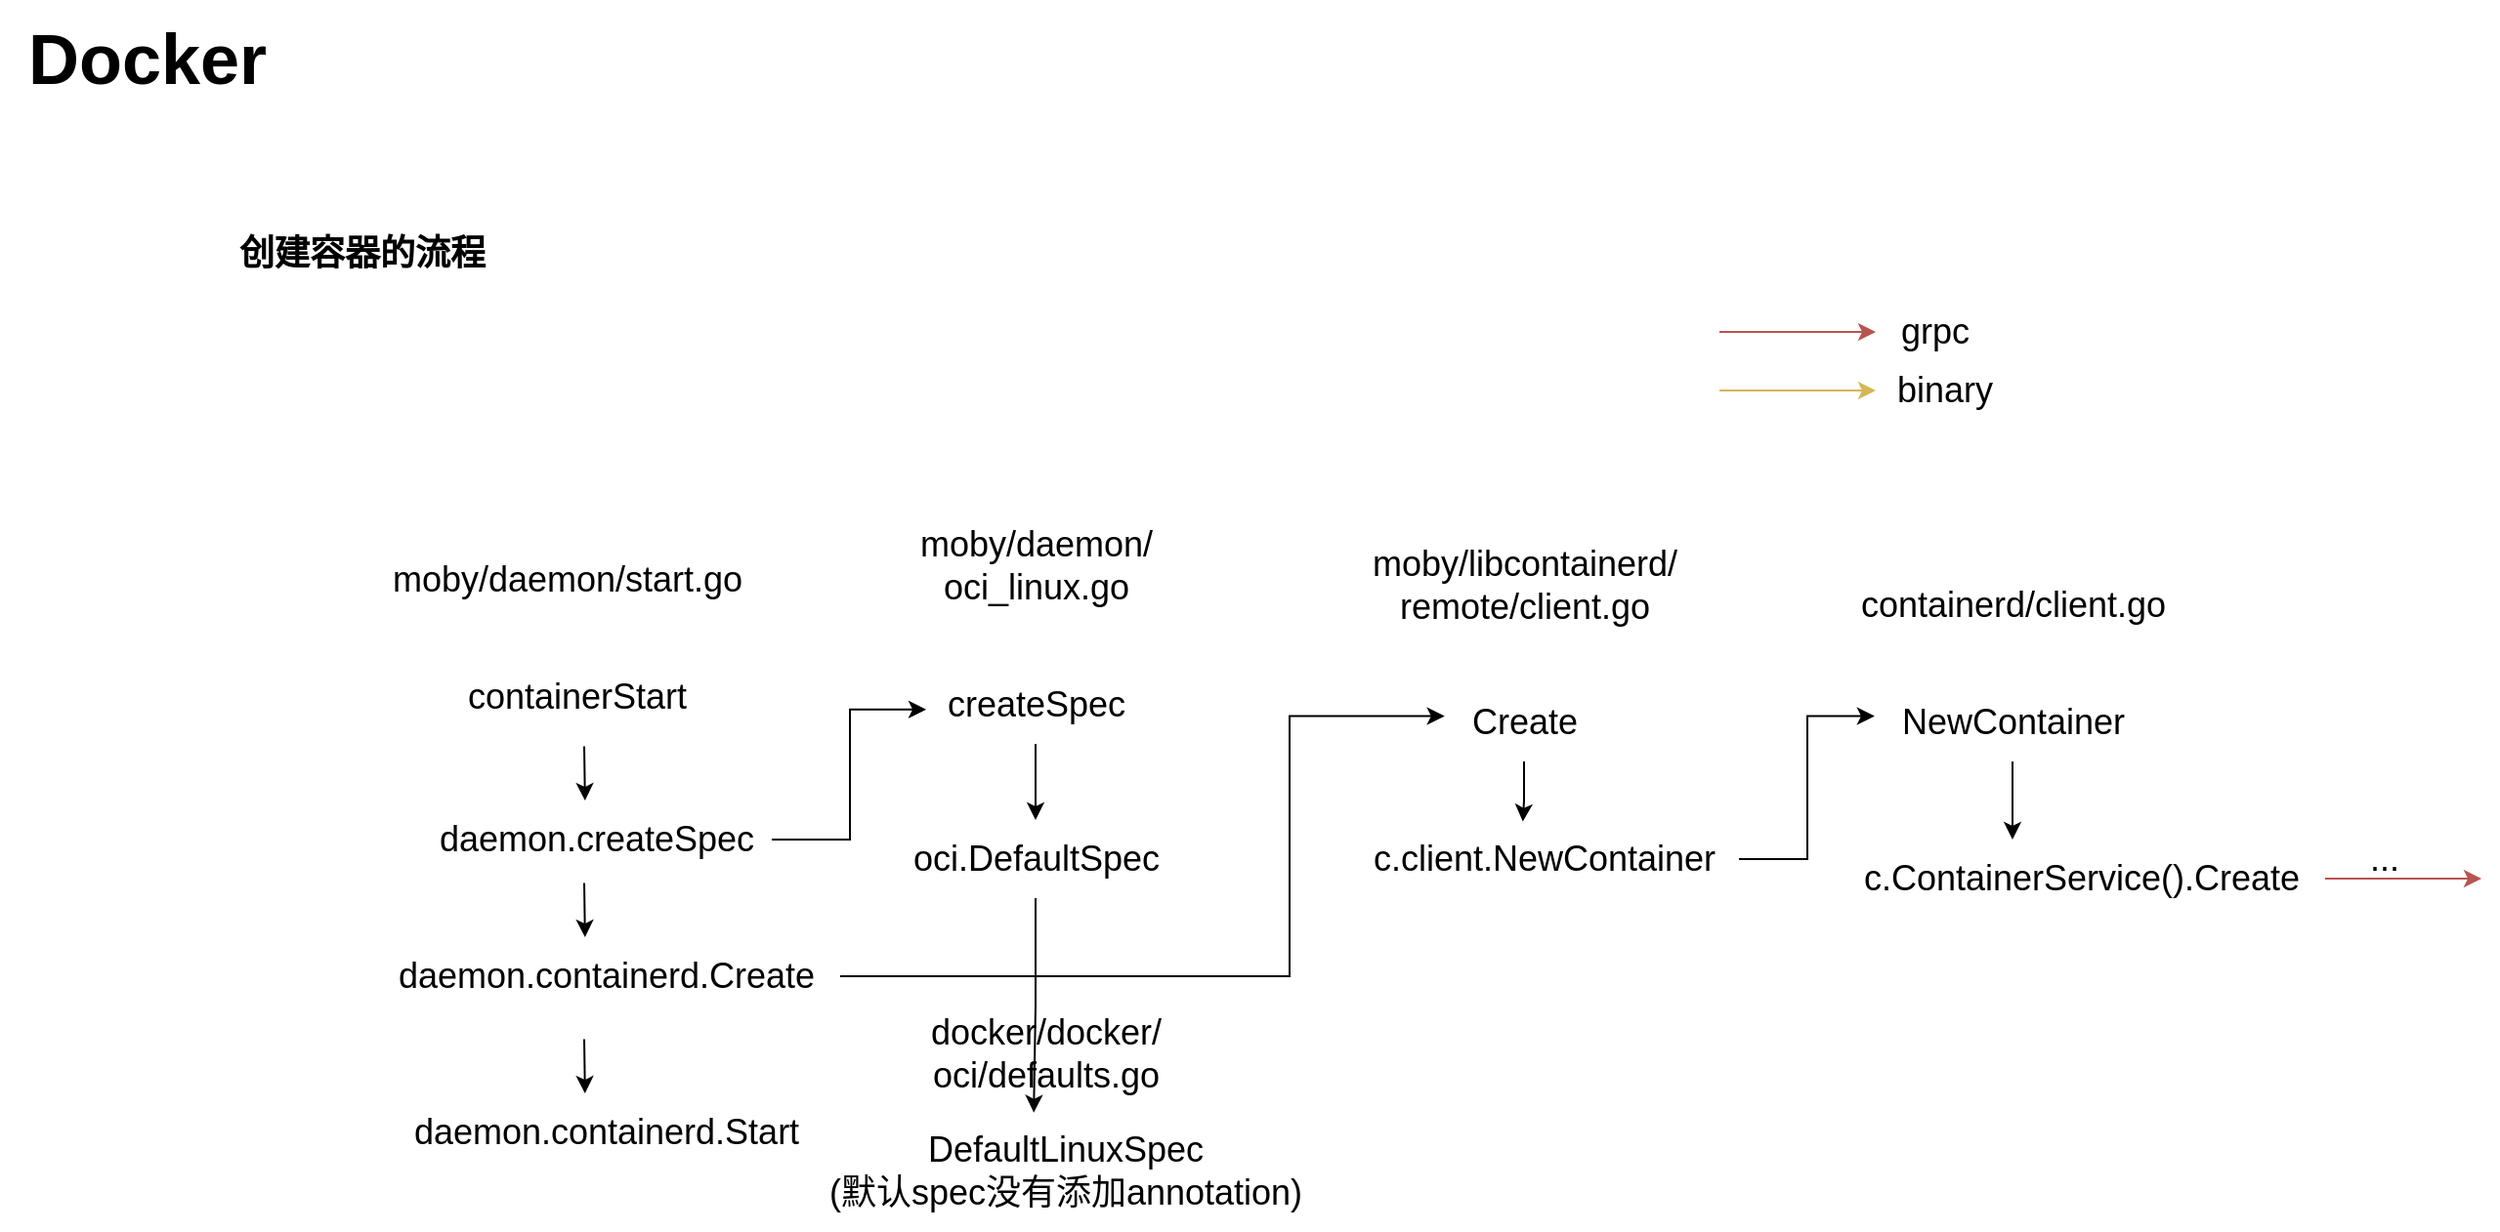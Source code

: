 <mxfile version="20.3.0" type="device" pages="7"><diagram id="8zAT-wA6jYe9oTQzqAMQ" name="docker"><mxGraphModel dx="1720" dy="-785" grid="1" gridSize="10" guides="1" tooltips="1" connect="1" arrows="1" fold="1" page="1" pageScale="1" pageWidth="1169" pageHeight="1654" math="0" shadow="0"><root><mxCell id="0"/><mxCell id="1" parent="0"/><mxCell id="39cLV9owulj5DBRV9qB0-1" value="&lt;b&gt;&lt;font style=&quot;font-size: 36px;&quot;&gt;&lt;font style=&quot;&quot;&gt;Docke&lt;/font&gt;r&lt;/font&gt;&lt;/b&gt;" style="text;html=1;align=center;verticalAlign=middle;resizable=0;points=[];autosize=1;strokeColor=none;fillColor=none;fontSize=18;" parent="1" vertex="1"><mxGeometry x="30" y="1740" width="150" height="60" as="geometry"/></mxCell><mxCell id="39cLV9owulj5DBRV9qB0-2" value="&lt;font style=&quot;font-size: 18px;&quot;&gt;moby/daemon/start.go&lt;/font&gt;" style="text;html=1;align=center;verticalAlign=middle;resizable=0;points=[];autosize=1;strokeColor=none;fillColor=none;fontSize=36;" parent="1" vertex="1"><mxGeometry x="220" y="2000" width="200" height="60" as="geometry"/></mxCell><mxCell id="39cLV9owulj5DBRV9qB0-3" value="&lt;font style=&quot;font-size: 18px;&quot;&gt;containerStart&lt;/font&gt;" style="text;html=1;align=center;verticalAlign=middle;resizable=0;points=[];autosize=1;strokeColor=none;fillColor=none;fontSize=36;" parent="1" vertex="1"><mxGeometry x="255" y="2060" width="140" height="60" as="geometry"/></mxCell><mxCell id="39cLV9owulj5DBRV9qB0-4" style="edgeStyle=orthogonalEdgeStyle;rounded=0;orthogonalLoop=1;jettySize=auto;html=1;entryX=-0.009;entryY=0.56;entryDx=0;entryDy=0;entryPerimeter=0;fontSize=18;" parent="1" source="39cLV9owulj5DBRV9qB0-5" target="39cLV9owulj5DBRV9qB0-28" edge="1"><mxGeometry relative="1" as="geometry"/></mxCell><mxCell id="39cLV9owulj5DBRV9qB0-5" value="daemon.createSpec" style="text;html=1;align=center;verticalAlign=middle;resizable=0;points=[];autosize=1;strokeColor=none;fillColor=none;fontSize=18;" parent="1" vertex="1"><mxGeometry x="245" y="2150" width="180" height="40" as="geometry"/></mxCell><mxCell id="39cLV9owulj5DBRV9qB0-6" style="edgeStyle=orthogonalEdgeStyle;rounded=0;orthogonalLoop=1;jettySize=auto;html=1;entryX=-0.008;entryY=0.42;entryDx=0;entryDy=0;entryPerimeter=0;fontSize=18;" parent="1" source="39cLV9owulj5DBRV9qB0-7" target="39cLV9owulj5DBRV9qB0-11" edge="1"><mxGeometry relative="1" as="geometry"><Array as="points"><mxPoint x="690" y="2240"/><mxPoint x="690" y="2107"/></Array></mxGeometry></mxCell><mxCell id="39cLV9owulj5DBRV9qB0-7" value="daemon.containerd.Create" style="text;html=1;align=center;verticalAlign=middle;resizable=0;points=[];autosize=1;strokeColor=none;fillColor=none;fontSize=18;" parent="1" vertex="1"><mxGeometry x="220" y="2220" width="240" height="40" as="geometry"/></mxCell><mxCell id="39cLV9owulj5DBRV9qB0-8" value="daemon.containerd.Start" style="text;html=1;align=center;verticalAlign=middle;resizable=0;points=[];autosize=1;strokeColor=none;fillColor=none;fontSize=18;" parent="1" vertex="1"><mxGeometry x="230" y="2300" width="220" height="40" as="geometry"/></mxCell><mxCell id="39cLV9owulj5DBRV9qB0-9" value="moby/libcontainerd/&lt;br&gt;remote/client.go" style="text;html=1;align=center;verticalAlign=middle;resizable=0;points=[];autosize=1;strokeColor=none;fillColor=none;fontSize=18;" parent="1" vertex="1"><mxGeometry x="720" y="2010" width="180" height="60" as="geometry"/></mxCell><mxCell id="39cLV9owulj5DBRV9qB0-10" style="edgeStyle=orthogonalEdgeStyle;rounded=0;orthogonalLoop=1;jettySize=auto;html=1;entryX=0.447;entryY=0.02;entryDx=0;entryDy=0;entryPerimeter=0;fontSize=18;" parent="1" source="39cLV9owulj5DBRV9qB0-11" target="39cLV9owulj5DBRV9qB0-13" edge="1"><mxGeometry relative="1" as="geometry"/></mxCell><mxCell id="39cLV9owulj5DBRV9qB0-11" value="Create" style="text;html=1;align=center;verticalAlign=middle;resizable=0;points=[];autosize=1;strokeColor=none;fillColor=none;fontSize=18;" parent="1" vertex="1"><mxGeometry x="770" y="2090" width="80" height="40" as="geometry"/></mxCell><mxCell id="39cLV9owulj5DBRV9qB0-12" style="edgeStyle=orthogonalEdgeStyle;rounded=0;orthogonalLoop=1;jettySize=auto;html=1;entryX=-0.004;entryY=0.42;entryDx=0;entryDy=0;entryPerimeter=0;fontSize=18;" parent="1" source="39cLV9owulj5DBRV9qB0-13" target="39cLV9owulj5DBRV9qB0-16" edge="1"><mxGeometry relative="1" as="geometry"/></mxCell><mxCell id="39cLV9owulj5DBRV9qB0-13" value="c.client.NewContainer" style="text;html=1;align=center;verticalAlign=middle;resizable=0;points=[];autosize=1;strokeColor=none;fillColor=none;fontSize=18;" parent="1" vertex="1"><mxGeometry x="720" y="2160" width="200" height="40" as="geometry"/></mxCell><mxCell id="39cLV9owulj5DBRV9qB0-14" value="containerd/client.go" style="text;html=1;align=center;verticalAlign=middle;resizable=0;points=[];autosize=1;strokeColor=none;fillColor=none;fontSize=18;" parent="1" vertex="1"><mxGeometry x="970" y="2030" width="180" height="40" as="geometry"/></mxCell><mxCell id="39cLV9owulj5DBRV9qB0-15" style="edgeStyle=orthogonalEdgeStyle;rounded=0;orthogonalLoop=1;jettySize=auto;html=1;entryX=0.36;entryY=0;entryDx=0;entryDy=0;entryPerimeter=0;fontSize=18;" parent="1" source="39cLV9owulj5DBRV9qB0-16" target="39cLV9owulj5DBRV9qB0-18" edge="1"><mxGeometry relative="1" as="geometry"/></mxCell><mxCell id="39cLV9owulj5DBRV9qB0-16" value="NewContainer" style="text;html=1;align=center;verticalAlign=middle;resizable=0;points=[];autosize=1;strokeColor=none;fillColor=none;fontSize=18;" parent="1" vertex="1"><mxGeometry x="990" y="2090" width="140" height="40" as="geometry"/></mxCell><mxCell id="39cLV9owulj5DBRV9qB0-17" style="edgeStyle=orthogonalEdgeStyle;rounded=0;orthogonalLoop=1;jettySize=auto;html=1;fontSize=18;fillColor=#f8cecc;strokeColor=#b85450;" parent="1" source="39cLV9owulj5DBRV9qB0-18" edge="1"><mxGeometry relative="1" as="geometry"><mxPoint x="1300" y="2190" as="targetPoint"/></mxGeometry></mxCell><mxCell id="39cLV9owulj5DBRV9qB0-18" value="c.ContainerService().Create" style="text;html=1;align=center;verticalAlign=middle;resizable=0;points=[];autosize=1;strokeColor=none;fillColor=none;fontSize=18;" parent="1" vertex="1"><mxGeometry x="970" y="2170" width="250" height="40" as="geometry"/></mxCell><mxCell id="39cLV9owulj5DBRV9qB0-19" style="edgeStyle=orthogonalEdgeStyle;rounded=0;orthogonalLoop=1;jettySize=auto;html=1;entryX=0.419;entryY=-0.055;entryDx=0;entryDy=0;entryPerimeter=0;fontSize=18;" parent="1" edge="1"><mxGeometry relative="1" as="geometry"><mxPoint x="329" y="2192.2" as="sourcePoint"/><mxPoint x="329.42" y="2220" as="targetPoint"/></mxGeometry></mxCell><mxCell id="39cLV9owulj5DBRV9qB0-20" style="edgeStyle=orthogonalEdgeStyle;rounded=0;orthogonalLoop=1;jettySize=auto;html=1;entryX=0.419;entryY=-0.055;entryDx=0;entryDy=0;entryPerimeter=0;fontSize=18;" parent="1" edge="1"><mxGeometry relative="1" as="geometry"><mxPoint x="329" y="2272.2" as="sourcePoint"/><mxPoint x="329.42" y="2300" as="targetPoint"/></mxGeometry></mxCell><mxCell id="39cLV9owulj5DBRV9qB0-21" style="edgeStyle=orthogonalEdgeStyle;rounded=0;orthogonalLoop=1;jettySize=auto;html=1;entryX=0.419;entryY=-0.055;entryDx=0;entryDy=0;entryPerimeter=0;fontSize=18;" parent="1" edge="1"><mxGeometry relative="1" as="geometry"><mxPoint x="329" y="2122.2" as="sourcePoint"/><mxPoint x="329.42" y="2150" as="targetPoint"/></mxGeometry></mxCell><mxCell id="39cLV9owulj5DBRV9qB0-22" value="" style="endArrow=classic;html=1;rounded=0;fontSize=18;fillColor=#f8cecc;strokeColor=#b85450;" parent="1" edge="1"><mxGeometry width="50" height="50" relative="1" as="geometry"><mxPoint x="910" y="1910" as="sourcePoint"/><mxPoint x="990" y="1910" as="targetPoint"/></mxGeometry></mxCell><mxCell id="39cLV9owulj5DBRV9qB0-23" value="grpc" style="text;html=1;align=center;verticalAlign=middle;resizable=0;points=[];autosize=1;strokeColor=none;fillColor=none;fontSize=18;" parent="1" vertex="1"><mxGeometry x="990" y="1890" width="60" height="40" as="geometry"/></mxCell><mxCell id="39cLV9owulj5DBRV9qB0-24" value="" style="endArrow=classic;html=1;rounded=0;fontSize=18;fillColor=#fff2cc;strokeColor=#d6b656;" parent="1" edge="1"><mxGeometry width="50" height="50" relative="1" as="geometry"><mxPoint x="910" y="1940" as="sourcePoint"/><mxPoint x="990" y="1940" as="targetPoint"/></mxGeometry></mxCell><mxCell id="39cLV9owulj5DBRV9qB0-25" value="binary" style="text;html=1;align=center;verticalAlign=middle;resizable=0;points=[];autosize=1;strokeColor=none;fillColor=none;fontSize=18;" parent="1" vertex="1"><mxGeometry x="990" y="1920" width="70" height="40" as="geometry"/></mxCell><mxCell id="39cLV9owulj5DBRV9qB0-26" value="moby/daemon/&lt;br&gt;oci_linux.go" style="text;html=1;align=center;verticalAlign=middle;resizable=0;points=[];autosize=1;strokeColor=none;fillColor=none;fontSize=18;" parent="1" vertex="1"><mxGeometry x="490" y="2000" width="140" height="60" as="geometry"/></mxCell><mxCell id="39cLV9owulj5DBRV9qB0-27" style="edgeStyle=orthogonalEdgeStyle;rounded=0;orthogonalLoop=1;jettySize=auto;html=1;fontSize=18;" parent="1" source="39cLV9owulj5DBRV9qB0-28" target="39cLV9owulj5DBRV9qB0-30" edge="1"><mxGeometry relative="1" as="geometry"/></mxCell><mxCell id="39cLV9owulj5DBRV9qB0-28" value="createSpec" style="text;html=1;align=center;verticalAlign=middle;resizable=0;points=[];autosize=1;strokeColor=none;fillColor=none;fontSize=18;" parent="1" vertex="1"><mxGeometry x="505" y="2081" width="110" height="40" as="geometry"/></mxCell><mxCell id="39cLV9owulj5DBRV9qB0-29" style="edgeStyle=orthogonalEdgeStyle;rounded=0;orthogonalLoop=1;jettySize=auto;html=1;entryX=0.441;entryY=-0.003;entryDx=0;entryDy=0;entryPerimeter=0;fontSize=18;" parent="1" source="39cLV9owulj5DBRV9qB0-30" target="39cLV9owulj5DBRV9qB0-32" edge="1"><mxGeometry relative="1" as="geometry"/></mxCell><mxCell id="39cLV9owulj5DBRV9qB0-30" value="oci.DefaultSpec" style="text;html=1;align=center;verticalAlign=middle;resizable=0;points=[];autosize=1;strokeColor=none;fillColor=none;fontSize=18;" parent="1" vertex="1"><mxGeometry x="485" y="2160" width="150" height="40" as="geometry"/></mxCell><mxCell id="39cLV9owulj5DBRV9qB0-31" value="docker/docker/&lt;br&gt;oci/defaults.go" style="text;html=1;align=center;verticalAlign=middle;resizable=0;points=[];autosize=1;strokeColor=none;fillColor=none;fontSize=18;" parent="1" vertex="1"><mxGeometry x="495" y="2250" width="140" height="60" as="geometry"/></mxCell><mxCell id="39cLV9owulj5DBRV9qB0-32" value="DefaultLinuxSpec&lt;br&gt;(默认spec没有添加annotation)" style="text;html=1;align=center;verticalAlign=middle;resizable=0;points=[];autosize=1;strokeColor=none;fillColor=none;fontSize=18;" parent="1" vertex="1"><mxGeometry x="440" y="2310" width="270" height="60" as="geometry"/></mxCell><mxCell id="39cLV9owulj5DBRV9qB0-33" value="..." style="text;html=1;align=center;verticalAlign=middle;resizable=0;points=[];autosize=1;strokeColor=none;fillColor=none;fontSize=18;" parent="1" vertex="1"><mxGeometry x="1230" y="2160" width="40" height="40" as="geometry"/></mxCell><mxCell id="39cLV9owulj5DBRV9qB0-34" value="&lt;b&gt;&lt;font style=&quot;font-size: 18px;&quot;&gt;创建容器的流程&lt;/font&gt;&lt;/b&gt;" style="text;html=1;align=center;verticalAlign=middle;resizable=0;points=[];autosize=1;strokeColor=none;fillColor=none;" parent="1" vertex="1"><mxGeometry x="140" y="1850" width="150" height="40" as="geometry"/></mxCell></root></mxGraphModel></diagram><diagram id="-OMToZMyYRVCob-iWoVI" name="containerd启动容器的流程"><mxGraphModel dx="2657" dy="866" grid="1" gridSize="10" guides="1" tooltips="1" connect="1" arrows="1" fold="1" page="1" pageScale="1" pageWidth="1169" pageHeight="1654" math="0" shadow="0"><root><mxCell id="0"/><mxCell id="1" parent="0"/><mxCell id="up8E7KNyEEuLE7DAIYI4-30" value="" style="rounded=0;whiteSpace=wrap;html=1;fontSize=18;" parent="1" vertex="1"><mxGeometry x="-140" y="1340" width="310" height="390" as="geometry"/></mxCell><mxCell id="HVugbd5P1QT-d9-3C5lt-1" value="" style="rounded=0;whiteSpace=wrap;html=1;" parent="1" vertex="1"><mxGeometry x="-120" y="250" width="265" height="397.5" as="geometry"/></mxCell><mxCell id="HVugbd5P1QT-d9-3C5lt-2" value="&lt;font style=&quot;font-size: 18px;&quot;&gt;pkg/cri/server/sandbox_run.go&lt;/font&gt;" style="text;html=1;align=center;verticalAlign=middle;resizable=0;points=[];autosize=1;strokeColor=none;fillColor=none;" parent="1" vertex="1"><mxGeometry x="-120" y="197.5" width="270" height="40" as="geometry"/></mxCell><mxCell id="up8E7KNyEEuLE7DAIYI4-63" style="edgeStyle=orthogonalEdgeStyle;rounded=0;orthogonalLoop=1;jettySize=auto;html=1;entryX=0.457;entryY=0.005;entryDx=0;entryDy=0;entryPerimeter=0;fontSize=18;" parent="1" source="HVugbd5P1QT-d9-3C5lt-3" target="up8E7KNyEEuLE7DAIYI4-62" edge="1"><mxGeometry relative="1" as="geometry"/></mxCell><mxCell id="HVugbd5P1QT-d9-3C5lt-3" value="RunPodSandbox" style="text;html=1;align=center;verticalAlign=middle;resizable=0;points=[];autosize=1;strokeColor=none;fillColor=none;fontSize=18;" parent="1" vertex="1"><mxGeometry x="-65" y="252.5" width="160" height="40" as="geometry"/></mxCell><mxCell id="HVugbd5P1QT-d9-3C5lt-6" style="edgeStyle=orthogonalEdgeStyle;rounded=0;orthogonalLoop=1;jettySize=auto;html=1;fontSize=18;" parent="1" source="HVugbd5P1QT-d9-3C5lt-5" edge="1"><mxGeometry relative="1" as="geometry"><mxPoint x="15" y="495" as="targetPoint"/></mxGeometry></mxCell><mxCell id="up8E7KNyEEuLE7DAIYI4-5" style="edgeStyle=orthogonalEdgeStyle;rounded=0;orthogonalLoop=1;jettySize=auto;html=1;fontSize=18;" parent="1" source="HVugbd5P1QT-d9-3C5lt-5" target="up8E7KNyEEuLE7DAIYI4-3" edge="1"><mxGeometry relative="1" as="geometry"/></mxCell><mxCell id="HVugbd5P1QT-d9-3C5lt-5" value="c.client.NewContainer" style="text;html=1;align=center;verticalAlign=middle;resizable=0;points=[];autosize=1;strokeColor=none;fillColor=none;fontSize=18;" parent="1" vertex="1"><mxGeometry x="-85" y="395" width="200" height="40" as="geometry"/></mxCell><mxCell id="HVugbd5P1QT-d9-3C5lt-10" style="edgeStyle=orthogonalEdgeStyle;rounded=0;orthogonalLoop=1;jettySize=auto;html=1;fontSize=18;" parent="1" source="HVugbd5P1QT-d9-3C5lt-8" edge="1"><mxGeometry relative="1" as="geometry"><mxPoint x="15" y="585" as="targetPoint"/></mxGeometry></mxCell><mxCell id="HVugbd5P1QT-d9-3C5lt-16" style="edgeStyle=orthogonalEdgeStyle;rounded=0;orthogonalLoop=1;jettySize=auto;html=1;entryX=0.003;entryY=0.5;entryDx=0;entryDy=0;entryPerimeter=0;fontSize=18;fillColor=#f8cecc;strokeColor=#000000;" parent="1" source="HVugbd5P1QT-d9-3C5lt-8" target="HVugbd5P1QT-d9-3C5lt-15" edge="1"><mxGeometry relative="1" as="geometry"/></mxCell><mxCell id="HVugbd5P1QT-d9-3C5lt-8" value="&lt;span style=&quot;text-align: left;&quot;&gt;container.NewTask&lt;/span&gt;" style="text;html=1;align=center;verticalAlign=middle;resizable=0;points=[];autosize=1;strokeColor=none;fillColor=none;fontSize=18;" parent="1" vertex="1"><mxGeometry x="-70" y="505" width="170" height="40" as="geometry"/></mxCell><mxCell id="HVugbd5P1QT-d9-3C5lt-68" style="edgeStyle=orthogonalEdgeStyle;rounded=0;orthogonalLoop=1;jettySize=auto;html=1;entryX=-0.002;entryY=0.505;entryDx=0;entryDy=0;entryPerimeter=0;fontSize=18;fillColor=#f8cecc;strokeColor=#000000;" parent="1" source="HVugbd5P1QT-d9-3C5lt-11" target="HVugbd5P1QT-d9-3C5lt-67" edge="1"><mxGeometry relative="1" as="geometry"/></mxCell><mxCell id="HVugbd5P1QT-d9-3C5lt-11" value="task.Start" style="text;html=1;align=center;verticalAlign=middle;resizable=0;points=[];autosize=1;strokeColor=none;fillColor=none;fontSize=18;" parent="1" vertex="1"><mxGeometry x="-35" y="585" width="100" height="40" as="geometry"/></mxCell><mxCell id="HVugbd5P1QT-d9-3C5lt-12" value="CRIService" style="rounded=1;whiteSpace=wrap;html=1;fontSize=18;fillColor=#dae8fc;strokeColor=#6c8ebf;" parent="1" vertex="1"><mxGeometry x="-50" y="135" width="100" height="40" as="geometry"/></mxCell><mxCell id="HVugbd5P1QT-d9-3C5lt-18" style="edgeStyle=orthogonalEdgeStyle;rounded=0;orthogonalLoop=1;jettySize=auto;html=1;fontSize=18;fillColor=#f8cecc;strokeColor=#b85450;" parent="1" edge="1"><mxGeometry relative="1" as="geometry"><mxPoint x="760" y="300" as="targetPoint"/><mxPoint x="460" y="525" as="sourcePoint"/><Array as="points"><mxPoint x="456" y="525"/><mxPoint x="720" y="525"/><mxPoint x="720" y="300"/></Array></mxGeometry></mxCell><mxCell id="HVugbd5P1QT-d9-3C5lt-15" value="c.client.TaskService().Create" style="text;html=1;align=center;verticalAlign=middle;resizable=0;points=[];autosize=1;strokeColor=none;fillColor=none;fontSize=18;" parent="1" vertex="1"><mxGeometry x="210" y="505" width="250" height="40" as="geometry"/></mxCell><mxCell id="HVugbd5P1QT-d9-3C5lt-17" value="services/tasks/local.go" style="text;html=1;align=center;verticalAlign=middle;resizable=0;points=[];autosize=1;strokeColor=none;fillColor=none;fontSize=18;" parent="1" vertex="1"><mxGeometry x="720" y="185" width="200" height="40" as="geometry"/></mxCell><mxCell id="HVugbd5P1QT-d9-3C5lt-22" style="edgeStyle=orthogonalEdgeStyle;rounded=0;orthogonalLoop=1;jettySize=auto;html=1;fontSize=18;" parent="1" source="HVugbd5P1QT-d9-3C5lt-19" edge="1"><mxGeometry relative="1" as="geometry"><mxPoint x="820" y="355" as="targetPoint"/></mxGeometry></mxCell><mxCell id="HVugbd5P1QT-d9-3C5lt-19" value="s.local.Create" style="text;html=1;align=center;verticalAlign=middle;resizable=0;points=[];autosize=1;strokeColor=none;fillColor=none;fontSize=18;" parent="1" vertex="1"><mxGeometry x="755" y="275" width="130" height="40" as="geometry"/></mxCell><mxCell id="HVugbd5P1QT-d9-3C5lt-20" value="runtime/v2/manager.go" style="text;html=1;align=center;verticalAlign=middle;resizable=0;points=[];autosize=1;strokeColor=none;fillColor=none;fontSize=18;" parent="1" vertex="1"><mxGeometry x="960" y="185" width="210" height="40" as="geometry"/></mxCell><mxCell id="HVugbd5P1QT-d9-3C5lt-27" style="edgeStyle=orthogonalEdgeStyle;rounded=0;orthogonalLoop=1;jettySize=auto;html=1;fontSize=18;" parent="1" source="HVugbd5P1QT-d9-3C5lt-21" edge="1"><mxGeometry relative="1" as="geometry"><mxPoint x="1075" y="355" as="targetPoint"/></mxGeometry></mxCell><mxCell id="HVugbd5P1QT-d9-3C5lt-21" value="taskManager.Create" style="text;html=1;align=center;verticalAlign=middle;resizable=0;points=[];autosize=1;strokeColor=none;fillColor=none;fontSize=18;" parent="1" vertex="1"><mxGeometry x="980" y="275" width="190" height="40" as="geometry"/></mxCell><mxCell id="HVugbd5P1QT-d9-3C5lt-24" style="edgeStyle=orthogonalEdgeStyle;rounded=0;orthogonalLoop=1;jettySize=auto;html=1;fontSize=18;entryX=-0.005;entryY=0.585;entryDx=0;entryDy=0;entryPerimeter=0;" parent="1" source="HVugbd5P1QT-d9-3C5lt-23" target="HVugbd5P1QT-d9-3C5lt-21" edge="1"><mxGeometry relative="1" as="geometry"><mxPoint x="960" y="305" as="targetPoint"/></mxGeometry></mxCell><mxCell id="HVugbd5P1QT-d9-3C5lt-23" value="rtime.Create" style="text;html=1;align=center;verticalAlign=middle;resizable=0;points=[];autosize=1;strokeColor=none;fillColor=none;fontSize=18;" parent="1" vertex="1"><mxGeometry x="760" y="365" width="120" height="40" as="geometry"/></mxCell><mxCell id="HVugbd5P1QT-d9-3C5lt-25" value="task RuntimePluginV2&amp;nbsp;" style="text;html=1;align=center;verticalAlign=middle;resizable=0;points=[];autosize=1;strokeColor=#6c8ebf;fillColor=#dae8fc;fontSize=18;" parent="1" vertex="1"><mxGeometry x="960" y="135" width="210" height="40" as="geometry"/></mxCell><mxCell id="HVugbd5P1QT-d9-3C5lt-26" value="&lt;span style=&quot;color: rgba(0, 0, 0, 0); font-family: monospace; font-size: 0px; text-align: start;&quot;&gt;%3CmxGraphModel%3E%3Croot%3E%3CmxCell%20id%3D%220%22%2F%3E%3CmxCell%20id%3D%221%22%20parent%3D%220%22%2F%3E%3CmxCell%20id%3D%222%22%20value%3D%22RuntimePluginV2%20Type%22%20style%3D%22text%3Bhtml%3D1%3Balign%3Dcenter%3BverticalAlign%3Dmiddle%3Bresizable%3D0%3Bpoints%3D%5B%5D%3Bautosize%3D1%3BstrokeColor%3D%236c8ebf%3BfillColor%3D%23dae8fc%3BfontSize%3D18%3B%22%20vertex%3D%221%22%20parent%3D%221%22%3E%3CmxGeometry%20x%3D%221050%22%20y%3D%22140%22%20width%3D%22210%22%20height%3D%2240%22%20as%3D%22geometry%22%2F%3E%3C%2FmxCell%3E%3C%2Froot%3E%3C%2FmxGraphModel%3E&lt;/span&gt;&amp;nbsp;task GRPCPlugin&amp;nbsp;" style="text;html=1;align=center;verticalAlign=middle;resizable=0;points=[];autosize=1;strokeColor=#6c8ebf;fillColor=#dae8fc;fontSize=18;" parent="1" vertex="1"><mxGeometry x="735" y="135" width="170" height="40" as="geometry"/></mxCell><mxCell id="HVugbd5P1QT-d9-3C5lt-39" style="edgeStyle=orthogonalEdgeStyle;rounded=0;orthogonalLoop=1;jettySize=auto;html=1;entryX=-0.004;entryY=0.47;entryDx=0;entryDy=0;entryPerimeter=0;fontSize=18;fillColor=#fff2cc;strokeColor=#d6b656;" parent="1" source="HVugbd5P1QT-d9-3C5lt-28" target="HVugbd5P1QT-d9-3C5lt-36" edge="1"><mxGeometry relative="1" as="geometry"/></mxCell><mxCell id="HVugbd5P1QT-d9-3C5lt-28" value="m.startShim" style="text;html=1;align=center;verticalAlign=middle;resizable=0;points=[];autosize=1;strokeColor=none;fillColor=none;fontSize=18;" parent="1" vertex="1"><mxGeometry x="1180" y="480" width="120" height="40" as="geometry"/></mxCell><mxCell id="HVugbd5P1QT-d9-3C5lt-30" value="&lt;blockquote style=&quot;margin: 0 0 0 40px; border: none; padding: 0px;&quot;&gt;m.manager.Start&lt;/blockquote&gt;" style="text;html=1;align=center;verticalAlign=middle;resizable=0;points=[];autosize=1;strokeColor=none;fillColor=none;fontSize=18;" parent="1" vertex="1"><mxGeometry x="960" y="355" width="200" height="40" as="geometry"/></mxCell><mxCell id="HVugbd5P1QT-d9-3C5lt-45" style="edgeStyle=orthogonalEdgeStyle;rounded=0;orthogonalLoop=1;jettySize=auto;html=1;entryX=-0.034;entryY=0.495;entryDx=0;entryDy=0;entryPerimeter=0;fontSize=18;" parent="1" source="HVugbd5P1QT-d9-3C5lt-33" target="HVugbd5P1QT-d9-3C5lt-44" edge="1"><mxGeometry relative="1" as="geometry"/></mxCell><mxCell id="HVugbd5P1QT-d9-3C5lt-33" value="shimTask.Create" style="text;html=1;align=center;verticalAlign=middle;resizable=0;points=[];autosize=1;strokeColor=none;fillColor=none;fontSize=18;" parent="1" vertex="1"><mxGeometry x="995" y="520" width="160" height="40" as="geometry"/></mxCell><mxCell id="HVugbd5P1QT-d9-3C5lt-34" style="edgeStyle=orthogonalEdgeStyle;rounded=0;orthogonalLoop=1;jettySize=auto;html=1;fontSize=18;" parent="1" edge="1"><mxGeometry relative="1" as="geometry"><mxPoint x="1074.5" y="435" as="targetPoint"/><mxPoint x="1074.5" y="395" as="sourcePoint"/></mxGeometry></mxCell><mxCell id="HVugbd5P1QT-d9-3C5lt-35" value="containerd-shim" style="text;html=1;align=center;verticalAlign=middle;resizable=0;points=[];autosize=1;strokeColor=#6c8ebf;fillColor=#dae8fc;fontSize=18;" parent="1" vertex="1"><mxGeometry x="1520" y="115" width="150" height="40" as="geometry"/></mxCell><mxCell id="up8E7KNyEEuLE7DAIYI4-58" style="edgeStyle=orthogonalEdgeStyle;rounded=0;orthogonalLoop=1;jettySize=auto;html=1;fontSize=18;" parent="1" source="HVugbd5P1QT-d9-3C5lt-36" target="up8E7KNyEEuLE7DAIYI4-57" edge="1"><mxGeometry relative="1" as="geometry"/></mxCell><mxCell id="HVugbd5P1QT-d9-3C5lt-36" value="containerd-shim start" style="text;html=1;align=center;verticalAlign=middle;resizable=0;points=[];autosize=1;strokeColor=none;fillColor=none;fontSize=18;" parent="1" vertex="1"><mxGeometry x="1360" y="265" width="190" height="40" as="geometry"/></mxCell><mxCell id="HVugbd5P1QT-d9-3C5lt-41" style="edgeStyle=orthogonalEdgeStyle;rounded=0;orthogonalLoop=1;jettySize=auto;html=1;fontSize=18;" parent="1" source="HVugbd5P1QT-d9-3C5lt-38" target="HVugbd5P1QT-d9-3C5lt-40" edge="1"><mxGeometry relative="1" as="geometry"/></mxCell><mxCell id="3RMyuVfzJGtDTasQMWnt-42" style="edgeStyle=orthogonalEdgeStyle;rounded=0;orthogonalLoop=1;jettySize=auto;html=1;fontSize=18;" parent="1" source="HVugbd5P1QT-d9-3C5lt-38" target="3RMyuVfzJGtDTasQMWnt-38" edge="1"><mxGeometry relative="1" as="geometry"><mxPoint x="1950" y="870" as="targetPoint"/><Array as="points"><mxPoint x="1800" y="370"/><mxPoint x="1800" y="910"/></Array></mxGeometry></mxCell><mxCell id="3RMyuVfzJGtDTasQMWnt-72" style="edgeStyle=orthogonalEdgeStyle;rounded=0;orthogonalLoop=1;jettySize=auto;html=1;entryX=0.006;entryY=0.475;entryDx=0;entryDy=0;entryPerimeter=0;fontSize=18;strokeColor=#000000;" parent="1" source="HVugbd5P1QT-d9-3C5lt-38" target="3RMyuVfzJGtDTasQMWnt-47" edge="1"><mxGeometry relative="1" as="geometry"><Array as="points"><mxPoint x="1800" y="370"/><mxPoint x="1800" y="1349"/></Array></mxGeometry></mxCell><mxCell id="HVugbd5P1QT-d9-3C5lt-38" value="containerd-shim" style="text;html=1;align=center;verticalAlign=middle;resizable=0;points=[];autosize=1;strokeColor=none;fillColor=none;fontSize=18;" parent="1" vertex="1"><mxGeometry x="1600" y="350" width="150" height="40" as="geometry"/></mxCell><mxCell id="HVugbd5P1QT-d9-3C5lt-40" value="启动 ttrpc 服务" style="text;html=1;align=center;verticalAlign=middle;resizable=0;points=[];autosize=1;strokeColor=none;fillColor=none;fontSize=18;" parent="1" vertex="1"><mxGeometry x="1605" y="425" width="140" height="40" as="geometry"/></mxCell><mxCell id="HVugbd5P1QT-d9-3C5lt-42" value="runc" style="text;html=1;align=center;verticalAlign=middle;resizable=0;points=[];autosize=1;strokeColor=#6c8ebf;fillColor=#dae8fc;fontSize=18;" parent="1" vertex="1"><mxGeometry x="2730" y="107.5" width="60" height="40" as="geometry"/></mxCell><mxCell id="HVugbd5P1QT-d9-3C5lt-43" value="runtime/v2/shim/shim.go" style="text;html=1;align=center;verticalAlign=middle;resizable=0;points=[];autosize=1;strokeColor=none;fillColor=none;fontSize=18;" parent="1" vertex="1"><mxGeometry x="1360" y="165" width="220" height="40" as="geometry"/></mxCell><mxCell id="HVugbd5P1QT-d9-3C5lt-46" style="edgeStyle=orthogonalEdgeStyle;rounded=0;orthogonalLoop=1;jettySize=auto;html=1;fontSize=18;fillColor=#f8cecc;strokeColor=#b85450;" parent="1" source="HVugbd5P1QT-d9-3C5lt-44" edge="1"><mxGeometry relative="1" as="geometry"><mxPoint x="1675" y="510" as="targetPoint"/></mxGeometry></mxCell><mxCell id="HVugbd5P1QT-d9-3C5lt-44" value="s.task.Create" style="text;html=1;align=center;verticalAlign=middle;resizable=0;points=[];autosize=1;strokeColor=none;fillColor=none;fontSize=18;" parent="1" vertex="1"><mxGeometry x="1180" y="520" width="130" height="40" as="geometry"/></mxCell><mxCell id="HVugbd5P1QT-d9-3C5lt-47" value="runtime/v2/runc/task/service.go" style="text;html=1;align=center;verticalAlign=middle;resizable=0;points=[];autosize=1;strokeColor=none;fillColor=none;fontSize=18;" parent="1" vertex="1"><mxGeometry x="1910" y="162.5" width="270" height="40" as="geometry"/></mxCell><mxCell id="HVugbd5P1QT-d9-3C5lt-54" style="edgeStyle=orthogonalEdgeStyle;rounded=0;orthogonalLoop=1;jettySize=auto;html=1;fontSize=18;" parent="1" source="HVugbd5P1QT-d9-3C5lt-48" target="HVugbd5P1QT-d9-3C5lt-53" edge="1"><mxGeometry relative="1" as="geometry"/></mxCell><mxCell id="HVugbd5P1QT-d9-3C5lt-48" value="runc.NewContainer" style="text;html=1;align=center;verticalAlign=middle;resizable=0;points=[];autosize=1;strokeColor=none;fillColor=none;fontSize=18;" parent="1" vertex="1"><mxGeometry x="1935" y="252.5" width="180" height="40" as="geometry"/></mxCell><mxCell id="HVugbd5P1QT-d9-3C5lt-52" value="runtime/v2/runc/container.go&lt;br&gt;" style="text;html=1;align=center;verticalAlign=middle;resizable=0;points=[];autosize=1;strokeColor=none;fillColor=none;fontSize=18;" parent="1" vertex="1"><mxGeometry x="2225" y="172.5" width="250" height="40" as="geometry"/></mxCell><mxCell id="HVugbd5P1QT-d9-3C5lt-59" style="edgeStyle=orthogonalEdgeStyle;rounded=0;orthogonalLoop=1;jettySize=auto;html=1;entryX=0.5;entryY=0;entryDx=0;entryDy=0;entryPerimeter=0;fontSize=18;" parent="1" source="HVugbd5P1QT-d9-3C5lt-53" target="HVugbd5P1QT-d9-3C5lt-57" edge="1"><mxGeometry relative="1" as="geometry"/></mxCell><mxCell id="HVugbd5P1QT-d9-3C5lt-53" value="NewContainer" style="text;html=1;align=center;verticalAlign=middle;resizable=0;points=[];autosize=1;strokeColor=none;fillColor=none;fontSize=18;" parent="1" vertex="1"><mxGeometry x="2195" y="252.5" width="140" height="40" as="geometry"/></mxCell><mxCell id="HVugbd5P1QT-d9-3C5lt-56" value="runc create" style="text;html=1;align=center;verticalAlign=middle;resizable=0;points=[];autosize=1;strokeColor=none;fillColor=none;fontSize=18;" parent="1" vertex="1"><mxGeometry x="2725" y="252.5" width="110" height="40" as="geometry"/></mxCell><mxCell id="HVugbd5P1QT-d9-3C5lt-61" style="edgeStyle=orthogonalEdgeStyle;rounded=0;orthogonalLoop=1;jettySize=auto;html=1;entryX=0.006;entryY=0.61;entryDx=0;entryDy=0;entryPerimeter=0;fontSize=18;" parent="1" source="HVugbd5P1QT-d9-3C5lt-57" target="HVugbd5P1QT-d9-3C5lt-60" edge="1"><mxGeometry relative="1" as="geometry"/></mxCell><mxCell id="HVugbd5P1QT-d9-3C5lt-57" value="p.Create" style="text;html=1;align=center;verticalAlign=middle;resizable=0;points=[];autosize=1;strokeColor=none;fillColor=none;fontSize=18;" parent="1" vertex="1"><mxGeometry x="2220" y="322.5" width="90" height="40" as="geometry"/></mxCell><mxCell id="HVugbd5P1QT-d9-3C5lt-62" style="edgeStyle=orthogonalEdgeStyle;rounded=0;orthogonalLoop=1;jettySize=auto;html=1;entryX=0;entryY=0.5;entryDx=0;entryDy=0;entryPerimeter=0;fontSize=18;fillColor=#fff2cc;strokeColor=#d6b656;" parent="1" source="HVugbd5P1QT-d9-3C5lt-60" target="HVugbd5P1QT-d9-3C5lt-56" edge="1"><mxGeometry relative="1" as="geometry"/></mxCell><mxCell id="HVugbd5P1QT-d9-3C5lt-60" value="p.runtime.Create" style="text;html=1;align=center;verticalAlign=middle;resizable=0;points=[];autosize=1;strokeColor=none;fillColor=none;fontSize=18;" parent="1" vertex="1"><mxGeometry x="2475" y="317.5" width="160" height="40" as="geometry"/></mxCell><mxCell id="HVugbd5P1QT-d9-3C5lt-63" value="" style="endArrow=classic;html=1;rounded=0;fontSize=18;fillColor=#f8cecc;strokeColor=#b85450;" parent="1" edge="1"><mxGeometry width="50" height="50" relative="1" as="geometry"><mxPoint x="2110" y="30" as="sourcePoint"/><mxPoint x="2190" y="30" as="targetPoint"/></mxGeometry></mxCell><mxCell id="HVugbd5P1QT-d9-3C5lt-64" value="grpc" style="text;html=1;align=center;verticalAlign=middle;resizable=0;points=[];autosize=1;strokeColor=none;fillColor=none;fontSize=18;" parent="1" vertex="1"><mxGeometry x="2190" y="10" width="60" height="40" as="geometry"/></mxCell><mxCell id="HVugbd5P1QT-d9-3C5lt-65" value="" style="endArrow=classic;html=1;rounded=0;fontSize=18;fillColor=#fff2cc;strokeColor=#d6b656;" parent="1" edge="1"><mxGeometry width="50" height="50" relative="1" as="geometry"><mxPoint x="2110" y="60" as="sourcePoint"/><mxPoint x="2190" y="60" as="targetPoint"/></mxGeometry></mxCell><mxCell id="HVugbd5P1QT-d9-3C5lt-66" value="binary" style="text;html=1;align=center;verticalAlign=middle;resizable=0;points=[];autosize=1;strokeColor=none;fillColor=none;fontSize=18;" parent="1" vertex="1"><mxGeometry x="2190" y="40" width="70" height="40" as="geometry"/></mxCell><mxCell id="up8E7KNyEEuLE7DAIYI4-8" style="edgeStyle=orthogonalEdgeStyle;rounded=0;orthogonalLoop=1;jettySize=auto;html=1;entryX=-0.002;entryY=0.488;entryDx=0;entryDy=0;entryPerimeter=0;fontSize=18;fillColor=#f8cecc;strokeColor=#b85450;" parent="1" source="HVugbd5P1QT-d9-3C5lt-67" target="HVugbd5P1QT-d9-3C5lt-70" edge="1"><mxGeometry relative="1" as="geometry"/></mxCell><mxCell id="HVugbd5P1QT-d9-3C5lt-67" value="t.client.TaskService().Start" style="text;html=1;align=center;verticalAlign=middle;resizable=0;points=[];autosize=1;strokeColor=none;fillColor=none;fontSize=18;" parent="1" vertex="1"><mxGeometry x="210" y="585" width="230" height="40" as="geometry"/></mxCell><mxCell id="HVugbd5P1QT-d9-3C5lt-73" style="edgeStyle=orthogonalEdgeStyle;rounded=0;orthogonalLoop=1;jettySize=auto;html=1;fontSize=18;" parent="1" source="HVugbd5P1QT-d9-3C5lt-70" edge="1"><mxGeometry relative="1" as="geometry"><mxPoint x="810" y="627.5" as="targetPoint"/></mxGeometry></mxCell><mxCell id="HVugbd5P1QT-d9-3C5lt-70" value="s.local.Start" style="text;html=1;align=center;verticalAlign=middle;resizable=0;points=[];autosize=1;strokeColor=none;fillColor=none;fontSize=18;" parent="1" vertex="1"><mxGeometry x="750" y="552.5" width="120" height="40" as="geometry"/></mxCell><mxCell id="HVugbd5P1QT-d9-3C5lt-79" style="edgeStyle=orthogonalEdgeStyle;rounded=0;orthogonalLoop=1;jettySize=auto;html=1;fontSize=18;strokeColor=#000000;" parent="1" source="HVugbd5P1QT-d9-3C5lt-74" target="HVugbd5P1QT-d9-3C5lt-78" edge="1"><mxGeometry relative="1" as="geometry"/></mxCell><mxCell id="HVugbd5P1QT-d9-3C5lt-74" value="p.Start" style="text;html=1;align=center;verticalAlign=middle;resizable=0;points=[];autosize=1;strokeColor=none;fillColor=none;fontSize=18;" parent="1" vertex="1"><mxGeometry x="775" y="627.5" width="80" height="40" as="geometry"/></mxCell><mxCell id="HVugbd5P1QT-d9-3C5lt-77" value="task.go" style="text;html=1;align=center;verticalAlign=middle;resizable=0;points=[];autosize=1;strokeColor=none;fillColor=none;fontSize=18;" parent="1" vertex="1"><mxGeometry x="275" y="545" width="80" height="40" as="geometry"/></mxCell><mxCell id="HVugbd5P1QT-d9-3C5lt-80" style="edgeStyle=orthogonalEdgeStyle;rounded=0;orthogonalLoop=1;jettySize=auto;html=1;fontSize=18;strokeColor=#b85450;fillColor=#f8cecc;entryX=0.59;entryY=0.998;entryDx=0;entryDy=0;entryPerimeter=0;" parent="1" source="HVugbd5P1QT-d9-3C5lt-78" target="3RMyuVfzJGtDTasQMWnt-1" edge="1"><mxGeometry relative="1" as="geometry"><mxPoint x="1675" y="520" as="targetPoint"/></mxGeometry></mxCell><mxCell id="HVugbd5P1QT-d9-3C5lt-78" value="s.task.Start" style="text;html=1;align=center;verticalAlign=middle;resizable=0;points=[];autosize=1;strokeColor=none;fillColor=none;fontSize=18;" parent="1" vertex="1"><mxGeometry x="1180" y="627.5" width="110" height="40" as="geometry"/></mxCell><mxCell id="HVugbd5P1QT-d9-3C5lt-81" value="runtime/v2/shim.go" style="text;whiteSpace=wrap;html=1;fontSize=18;" parent="1" vertex="1"><mxGeometry x="1150" y="597.5" width="190" height="50" as="geometry"/></mxCell><mxCell id="HVugbd5P1QT-d9-3C5lt-82" value="container.go" style="text;html=1;align=center;verticalAlign=middle;resizable=0;points=[];autosize=1;strokeColor=none;fillColor=none;fontSize=18;" parent="1" vertex="1"><mxGeometry x="265" y="465" width="120" height="40" as="geometry"/></mxCell><mxCell id="HVugbd5P1QT-d9-3C5lt-87" style="edgeStyle=orthogonalEdgeStyle;rounded=0;orthogonalLoop=1;jettySize=auto;html=1;fontSize=18;strokeColor=#000000;" parent="1" source="HVugbd5P1QT-d9-3C5lt-83" edge="1"><mxGeometry relative="1" as="geometry"><mxPoint x="2220" y="492.5" as="targetPoint"/></mxGeometry></mxCell><mxCell id="HVugbd5P1QT-d9-3C5lt-83" value="container.Start" style="text;html=1;align=center;verticalAlign=middle;resizable=0;points=[];autosize=1;strokeColor=none;fillColor=none;fontSize=18;" parent="1" vertex="1"><mxGeometry x="1954" y="472.5" width="140" height="40" as="geometry"/></mxCell><mxCell id="HVugbd5P1QT-d9-3C5lt-88" style="edgeStyle=orthogonalEdgeStyle;rounded=0;orthogonalLoop=1;jettySize=auto;html=1;fontSize=18;strokeColor=#000000;" parent="1" source="HVugbd5P1QT-d9-3C5lt-86" edge="1"><mxGeometry relative="1" as="geometry"><mxPoint x="2480" y="492.5" as="targetPoint"/></mxGeometry></mxCell><mxCell id="HVugbd5P1QT-d9-3C5lt-86" value="p.Start" style="text;html=1;align=center;verticalAlign=middle;resizable=0;points=[];autosize=1;strokeColor=none;fillColor=none;fontSize=18;" parent="1" vertex="1"><mxGeometry x="2230" y="472.5" width="80" height="40" as="geometry"/></mxCell><mxCell id="HVugbd5P1QT-d9-3C5lt-92" style="edgeStyle=orthogonalEdgeStyle;rounded=0;orthogonalLoop=1;jettySize=auto;html=1;fontSize=18;strokeColor=#d6b656;fillColor=#fff2cc;" parent="1" source="HVugbd5P1QT-d9-3C5lt-89" edge="1"><mxGeometry relative="1" as="geometry"><mxPoint x="2720" y="492.5" as="targetPoint"/></mxGeometry></mxCell><mxCell id="HVugbd5P1QT-d9-3C5lt-89" value="p.runtime.Start" style="text;html=1;align=center;verticalAlign=middle;resizable=0;points=[];autosize=1;strokeColor=none;fillColor=none;fontSize=18;" parent="1" vertex="1"><mxGeometry x="2490" y="472.5" width="140" height="40" as="geometry"/></mxCell><mxCell id="HVugbd5P1QT-d9-3C5lt-90" value="pkg/process/init.go" style="text;html=1;align=center;verticalAlign=middle;resizable=0;points=[];autosize=1;strokeColor=none;fillColor=none;fontSize=18;" parent="1" vertex="1"><mxGeometry x="2485" y="172.5" width="170" height="40" as="geometry"/></mxCell><mxCell id="HVugbd5P1QT-d9-3C5lt-91" value="containerd/go-runc/runc.go" style="text;html=1;align=center;verticalAlign=middle;resizable=0;points=[];autosize=1;strokeColor=none;fillColor=none;fontSize=18;" parent="1" vertex="1"><mxGeometry x="2655" y="172.5" width="240" height="40" as="geometry"/></mxCell><mxCell id="HVugbd5P1QT-d9-3C5lt-93" value="runc start" style="text;html=1;align=center;verticalAlign=middle;resizable=0;points=[];autosize=1;strokeColor=none;fillColor=none;fontSize=18;" parent="1" vertex="1"><mxGeometry x="2735" y="472.5" width="100" height="40" as="geometry"/></mxCell><mxCell id="up8E7KNyEEuLE7DAIYI4-9" style="edgeStyle=orthogonalEdgeStyle;rounded=0;orthogonalLoop=1;jettySize=auto;html=1;entryX=-0.006;entryY=0.575;entryDx=0;entryDy=0;entryPerimeter=0;fontSize=18;fillColor=#f8cecc;strokeColor=#b85450;" parent="1" source="up8E7KNyEEuLE7DAIYI4-3" target="up8E7KNyEEuLE7DAIYI4-7" edge="1"><mxGeometry relative="1" as="geometry"/></mxCell><mxCell id="up8E7KNyEEuLE7DAIYI4-3" value="c.ContainerService().Create" style="text;html=1;align=center;verticalAlign=middle;resizable=0;points=[];autosize=1;strokeColor=none;fillColor=none;fontSize=18;" parent="1" vertex="1"><mxGeometry x="210" y="395" width="250" height="40" as="geometry"/></mxCell><mxCell id="up8E7KNyEEuLE7DAIYI4-4" value="client.go" style="text;html=1;align=center;verticalAlign=middle;resizable=0;points=[];autosize=1;strokeColor=none;fillColor=none;fontSize=18;" parent="1" vertex="1"><mxGeometry x="280" y="362.5" width="90" height="40" as="geometry"/></mxCell><mxCell id="up8E7KNyEEuLE7DAIYI4-6" value="services/containers/*.go" style="text;html=1;align=center;verticalAlign=middle;resizable=0;points=[];autosize=1;strokeColor=none;fillColor=none;fontSize=18;" parent="1" vertex="1"><mxGeometry x="465" y="185" width="210" height="40" as="geometry"/></mxCell><mxCell id="up8E7KNyEEuLE7DAIYI4-12" style="edgeStyle=orthogonalEdgeStyle;rounded=0;orthogonalLoop=1;jettySize=auto;html=1;fontSize=18;" parent="1" source="up8E7KNyEEuLE7DAIYI4-7" edge="1"><mxGeometry relative="1" as="geometry"><mxPoint x="575" y="316.25" as="targetPoint"/></mxGeometry></mxCell><mxCell id="up8E7KNyEEuLE7DAIYI4-7" value="s.local.Create" style="text;html=1;align=center;verticalAlign=middle;resizable=0;points=[];autosize=1;strokeColor=none;fillColor=none;fontSize=18;" parent="1" vertex="1"><mxGeometry x="510" y="241.25" width="130" height="40" as="geometry"/></mxCell><mxCell id="up8E7KNyEEuLE7DAIYI4-10" value="&lt;span style=&quot;color: rgba(0, 0, 0, 0); font-family: monospace; font-size: 0px; text-align: start;&quot;&gt;%3CmxGraphModel%3E%3Croot%3E%3CmxCell%20id%3D%220%22%2F%3E%3CmxCell%20id%3D%221%22%20parent%3D%220%22%2F%3E%3CmxCell%20id%3D%222%22%20value%3D%22RuntimePluginV2%20Type%22%20style%3D%22text%3Bhtml%3D1%3Balign%3Dcenter%3BverticalAlign%3Dmiddle%3Bresizable%3D0%3Bpoints%3D%5B%5D%3Bautosize%3D1%3BstrokeColor%3D%236c8ebf%3BfillColor%3D%23dae8fc%3BfontSize%3D18%3B%22%20vertex%3D%221%22%20parent%3D%221%22%3E%3CmxGeometry%20x%3D%221050%22%20y%3D%22140%22%20width%3D%22210%22%20height%3D%2240%22%20as%3D%22geometry%22%2F%3E%3C%2FmxCell%3E%3C%2Froot%3E%3C%2FmxGraphModel%3E&lt;/span&gt;&amp;nbsp;containers&amp;nbsp;&lt;br&gt;GRPCPlugin&amp;nbsp;" style="text;html=1;align=center;verticalAlign=middle;resizable=0;points=[];autosize=1;strokeColor=#6c8ebf;fillColor=#dae8fc;fontSize=18;" parent="1" vertex="1"><mxGeometry x="500" y="125" width="130" height="60" as="geometry"/></mxCell><mxCell id="up8E7KNyEEuLE7DAIYI4-15" style="edgeStyle=orthogonalEdgeStyle;rounded=0;orthogonalLoop=1;jettySize=auto;html=1;entryX=0.479;entryY=-0.012;entryDx=0;entryDy=0;entryPerimeter=0;fontSize=18;" parent="1" source="up8E7KNyEEuLE7DAIYI4-11" target="up8E7KNyEEuLE7DAIYI4-14" edge="1"><mxGeometry relative="1" as="geometry"/></mxCell><mxCell id="up8E7KNyEEuLE7DAIYI4-11" value="l.Store.Create" style="text;html=1;align=center;verticalAlign=middle;resizable=0;points=[];autosize=1;strokeColor=none;fillColor=none;fontSize=18;" parent="1" vertex="1"><mxGeometry x="510" y="321.25" width="130" height="40" as="geometry"/></mxCell><mxCell id="up8E7KNyEEuLE7DAIYI4-14" value="containerStore.Create" style="text;html=1;align=center;verticalAlign=middle;resizable=0;points=[];autosize=1;strokeColor=none;fillColor=none;fontSize=18;" parent="1" vertex="1"><mxGeometry x="480" y="420" width="200" height="40" as="geometry"/></mxCell><mxCell id="up8E7KNyEEuLE7DAIYI4-16" value="metadata/containers.go" style="text;html=1;align=center;verticalAlign=middle;resizable=0;points=[];autosize=1;strokeColor=none;fillColor=none;fontSize=18;" parent="1" vertex="1"><mxGeometry x="480" y="370" width="210" height="40" as="geometry"/></mxCell><mxCell id="up8E7KNyEEuLE7DAIYI4-17" value="pkg/cri/server/container_create.go" style="text;html=1;align=center;verticalAlign=middle;resizable=0;points=[];autosize=1;strokeColor=none;fillColor=none;fontSize=18;" parent="1" vertex="1"><mxGeometry x="-140" y="1290" width="300" height="40" as="geometry"/></mxCell><mxCell id="up8E7KNyEEuLE7DAIYI4-19" style="edgeStyle=orthogonalEdgeStyle;rounded=0;orthogonalLoop=1;jettySize=auto;html=1;fontSize=18;" parent="1" source="up8E7KNyEEuLE7DAIYI4-18" edge="1"><mxGeometry relative="1" as="geometry"><mxPoint x="5" y="1440" as="targetPoint"/></mxGeometry></mxCell><mxCell id="up8E7KNyEEuLE7DAIYI4-18" value="CreateContainer" style="text;html=1;align=center;verticalAlign=middle;resizable=0;points=[];autosize=1;strokeColor=none;fillColor=none;fontSize=18;" parent="1" vertex="1"><mxGeometry x="-75" y="1360" width="160" height="40" as="geometry"/></mxCell><mxCell id="up8E7KNyEEuLE7DAIYI4-23" style="edgeStyle=orthogonalEdgeStyle;rounded=0;orthogonalLoop=1;jettySize=auto;html=1;fontSize=18;" parent="1" source="up8E7KNyEEuLE7DAIYI4-20" edge="1"><mxGeometry relative="1" as="geometry"><mxPoint x="205" y="1470" as="targetPoint"/></mxGeometry></mxCell><mxCell id="up8E7KNyEEuLE7DAIYI4-25" style="edgeStyle=orthogonalEdgeStyle;rounded=0;orthogonalLoop=1;jettySize=auto;html=1;entryX=0.498;entryY=-0.03;entryDx=0;entryDy=0;entryPerimeter=0;fontSize=18;" parent="1" source="up8E7KNyEEuLE7DAIYI4-20" target="up8E7KNyEEuLE7DAIYI4-24" edge="1"><mxGeometry relative="1" as="geometry"/></mxCell><mxCell id="up8E7KNyEEuLE7DAIYI4-20" value="c.client.NewContainer" style="text;html=1;align=center;verticalAlign=middle;resizable=0;points=[];autosize=1;strokeColor=none;fillColor=none;fontSize=18;" parent="1" vertex="1"><mxGeometry x="-95" y="1450" width="200" height="40" as="geometry"/></mxCell><mxCell id="up8E7KNyEEuLE7DAIYI4-21" value="c.ContainerService().Create" style="text;html=1;align=center;verticalAlign=middle;resizable=0;points=[];autosize=1;strokeColor=none;fillColor=none;fontSize=18;" parent="1" vertex="1"><mxGeometry x="190" y="1330" width="250" height="40" as="geometry"/></mxCell><mxCell id="up8E7KNyEEuLE7DAIYI4-22" value="client.go" style="text;html=1;align=center;verticalAlign=middle;resizable=0;points=[];autosize=1;strokeColor=none;fillColor=none;fontSize=18;" parent="1" vertex="1"><mxGeometry x="265" y="1420" width="90" height="40" as="geometry"/></mxCell><mxCell id="up8E7KNyEEuLE7DAIYI4-27" style="edgeStyle=orthogonalEdgeStyle;rounded=0;orthogonalLoop=1;jettySize=auto;html=1;entryX=0.5;entryY=0;entryDx=0;entryDy=0;entryPerimeter=0;fontSize=18;" parent="1" source="up8E7KNyEEuLE7DAIYI4-24" target="up8E7KNyEEuLE7DAIYI4-26" edge="1"><mxGeometry relative="1" as="geometry"/></mxCell><mxCell id="up8E7KNyEEuLE7DAIYI4-28" style="edgeStyle=orthogonalEdgeStyle;rounded=0;orthogonalLoop=1;jettySize=auto;html=1;fontSize=18;" parent="1" source="up8E7KNyEEuLE7DAIYI4-24" edge="1"><mxGeometry relative="1" as="geometry"><mxPoint x="205" y="1570" as="targetPoint"/></mxGeometry></mxCell><mxCell id="up8E7KNyEEuLE7DAIYI4-24" value="containerstore.NewContainer" style="text;html=1;align=center;verticalAlign=middle;resizable=0;points=[];autosize=1;strokeColor=none;fillColor=none;fontSize=18;" parent="1" vertex="1"><mxGeometry x="-125" y="1550" width="260" height="40" as="geometry"/></mxCell><mxCell id="up8E7KNyEEuLE7DAIYI4-29" style="edgeStyle=orthogonalEdgeStyle;rounded=0;orthogonalLoop=1;jettySize=auto;html=1;fontSize=18;" parent="1" source="up8E7KNyEEuLE7DAIYI4-26" edge="1"><mxGeometry relative="1" as="geometry"><mxPoint x="195" y="1650" as="targetPoint"/></mxGeometry></mxCell><mxCell id="up8E7KNyEEuLE7DAIYI4-26" value="c.containerStore.Add" style="text;html=1;align=center;verticalAlign=middle;resizable=0;points=[];autosize=1;strokeColor=none;fillColor=none;fontSize=18;" parent="1" vertex="1"><mxGeometry x="-90" y="1630" width="190" height="40" as="geometry"/></mxCell><mxCell id="up8E7KNyEEuLE7DAIYI4-31" value="pkg/cri/server/container_start.go" style="text;html=1;align=center;verticalAlign=middle;resizable=0;points=[];autosize=1;strokeColor=none;fillColor=none;fontSize=18;" parent="1" vertex="1"><mxGeometry x="-125" y="1770" width="280" height="40" as="geometry"/></mxCell><mxCell id="up8E7KNyEEuLE7DAIYI4-32" value="" style="rounded=0;whiteSpace=wrap;html=1;" parent="1" vertex="1"><mxGeometry x="-120" y="1820" width="260" height="370" as="geometry"/></mxCell><mxCell id="up8E7KNyEEuLE7DAIYI4-33" style="edgeStyle=orthogonalEdgeStyle;rounded=0;orthogonalLoop=1;jettySize=auto;html=1;fontSize=18;" parent="1" source="up8E7KNyEEuLE7DAIYI4-34" edge="1"><mxGeometry relative="1" as="geometry"><mxPoint x="10" y="1930" as="targetPoint"/></mxGeometry></mxCell><mxCell id="up8E7KNyEEuLE7DAIYI4-34" value="StartContainer" style="text;html=1;align=center;verticalAlign=middle;resizable=0;points=[];autosize=1;strokeColor=none;fillColor=none;fontSize=18;" parent="1" vertex="1"><mxGeometry x="-60" y="1830" width="140" height="40" as="geometry"/></mxCell><mxCell id="up8E7KNyEEuLE7DAIYI4-41" value="" style="edgeStyle=orthogonalEdgeStyle;rounded=0;orthogonalLoop=1;jettySize=auto;html=1;fontSize=18;" parent="1" source="up8E7KNyEEuLE7DAIYI4-38" target="up8E7KNyEEuLE7DAIYI4-39" edge="1"><mxGeometry relative="1" as="geometry"/></mxCell><mxCell id="up8E7KNyEEuLE7DAIYI4-38" value="&lt;span style=&quot;text-align: left;&quot;&gt;container.NewTask&lt;/span&gt;" style="text;html=1;align=center;verticalAlign=middle;resizable=0;points=[];autosize=1;strokeColor=none;fillColor=none;fontSize=18;" parent="1" vertex="1"><mxGeometry x="-75" y="1930" width="170" height="40" as="geometry"/></mxCell><mxCell id="up8E7KNyEEuLE7DAIYI4-39" value="task.Start" style="text;html=1;align=center;verticalAlign=middle;resizable=0;points=[];autosize=1;strokeColor=none;fillColor=none;fontSize=18;" parent="1" vertex="1"><mxGeometry x="-40" y="2010" width="100" height="40" as="geometry"/></mxCell><mxCell id="up8E7KNyEEuLE7DAIYI4-40" value="" style="edgeStyle=orthogonalEdgeStyle;rounded=0;orthogonalLoop=1;jettySize=auto;html=1;fontSize=18;endArrow=none;" parent="1" source="up8E7KNyEEuLE7DAIYI4-38" target="up8E7KNyEEuLE7DAIYI4-39" edge="1"><mxGeometry relative="1" as="geometry"><mxPoint x="10" y="2120" as="targetPoint"/><mxPoint x="10" y="1970" as="sourcePoint"/></mxGeometry></mxCell><mxCell id="up8E7KNyEEuLE7DAIYI4-42" value="OCI Bundle 创建 (config.json)" style="text;html=1;align=center;verticalAlign=middle;resizable=0;points=[];autosize=1;strokeColor=none;fillColor=none;fontSize=18;" parent="1" vertex="1"><mxGeometry x="-130" y="810" width="260" height="40" as="geometry"/></mxCell><mxCell id="up8E7KNyEEuLE7DAIYI4-43" value="" style="rounded=0;whiteSpace=wrap;html=1;" parent="1" vertex="1"><mxGeometry x="-115" y="880" width="260" height="230" as="geometry"/></mxCell><mxCell id="up8E7KNyEEuLE7DAIYI4-45" value="runtime/v2/manager.go" style="text;html=1;align=center;verticalAlign=middle;resizable=0;points=[];autosize=1;strokeColor=none;fillColor=none;fontSize=18;" parent="1" vertex="1"><mxGeometry x="-95" y="840" width="210" height="40" as="geometry"/></mxCell><mxCell id="up8E7KNyEEuLE7DAIYI4-48" style="edgeStyle=orthogonalEdgeStyle;rounded=0;orthogonalLoop=1;jettySize=auto;html=1;entryX=0.469;entryY=0;entryDx=0;entryDy=0;entryPerimeter=0;fontSize=18;" parent="1" source="up8E7KNyEEuLE7DAIYI4-46" target="up8E7KNyEEuLE7DAIYI4-47" edge="1"><mxGeometry relative="1" as="geometry"/></mxCell><mxCell id="up8E7KNyEEuLE7DAIYI4-46" value="taskManager.Create" style="text;html=1;align=center;verticalAlign=middle;resizable=0;points=[];autosize=1;strokeColor=none;fillColor=none;fontSize=18;" parent="1" vertex="1"><mxGeometry x="-85" y="890" width="190" height="40" as="geometry"/></mxCell><mxCell id="up8E7KNyEEuLE7DAIYI4-47" value="m.manager.Start" style="text;html=1;align=center;verticalAlign=middle;resizable=0;points=[];autosize=1;strokeColor=none;fillColor=none;fontSize=18;" parent="1" vertex="1"><mxGeometry x="-65" y="970" width="160" height="40" as="geometry"/></mxCell><mxCell id="up8E7KNyEEuLE7DAIYI4-49" value="NewBundle" style="text;whiteSpace=wrap;html=1;fontSize=18;" parent="1" vertex="1"><mxGeometry x="-45" y="1040" width="130" height="50" as="geometry"/></mxCell><mxCell id="up8E7KNyEEuLE7DAIYI4-52" style="edgeStyle=orthogonalEdgeStyle;rounded=0;orthogonalLoop=1;jettySize=auto;html=1;entryX=0.469;entryY=0;entryDx=0;entryDy=0;entryPerimeter=0;fontSize=18;" parent="1" edge="1"><mxGeometry relative="1" as="geometry"><mxPoint x="9.5" y="1010" as="sourcePoint"/><mxPoint x="9.5" y="1050" as="targetPoint"/></mxGeometry></mxCell><mxCell id="up8E7KNyEEuLE7DAIYI4-53" value="runtime/v2/runc/manager/manager_linux.go" style="text;html=1;align=center;verticalAlign=middle;resizable=0;points=[];autosize=1;strokeColor=none;fillColor=none;fontSize=18;" parent="1" vertex="1"><mxGeometry x="310" y="830" width="370" height="40" as="geometry"/></mxCell><mxCell id="up8E7KNyEEuLE7DAIYI4-54" value="Start&lt;br&gt;(获取 spec.Annotations 中&lt;br&gt;io.kubernetes.cri.sandbox-id &lt;br&gt;使用 group功能)" style="text;html=1;align=center;verticalAlign=middle;resizable=0;points=[];autosize=1;strokeColor=none;fillColor=none;fontSize=18;" parent="1" vertex="1"><mxGeometry x="365" y="860" width="250" height="100" as="geometry"/></mxCell><mxCell id="up8E7KNyEEuLE7DAIYI4-55" value="runtime/v2/runc/manager/&lt;br&gt;manager_linux.go" style="text;html=1;align=center;verticalAlign=middle;resizable=0;points=[];autosize=1;strokeColor=none;fillColor=none;fontSize=18;" parent="1" vertex="1"><mxGeometry x="1580" y="165" width="230" height="60" as="geometry"/></mxCell><mxCell id="up8E7KNyEEuLE7DAIYI4-59" style="edgeStyle=orthogonalEdgeStyle;rounded=0;orthogonalLoop=1;jettySize=auto;html=1;entryX=0.536;entryY=-0.06;entryDx=0;entryDy=0;entryPerimeter=0;fontSize=18;fillColor=#fff2cc;strokeColor=#d6b656;" parent="1" source="up8E7KNyEEuLE7DAIYI4-57" target="HVugbd5P1QT-d9-3C5lt-38" edge="1"><mxGeometry relative="1" as="geometry"/></mxCell><mxCell id="up8E7KNyEEuLE7DAIYI4-57" value="Start&lt;br&gt;（使用container group）" style="text;html=1;align=center;verticalAlign=middle;resizable=0;points=[];autosize=1;strokeColor=none;fillColor=none;fontSize=18;" parent="1" vertex="1"><mxGeometry x="1570" y="255" width="220" height="60" as="geometry"/></mxCell><mxCell id="up8E7KNyEEuLE7DAIYI4-61" style="edgeStyle=orthogonalEdgeStyle;rounded=0;orthogonalLoop=1;jettySize=auto;html=1;entryX=0.497;entryY=0.02;entryDx=0;entryDy=0;entryPerimeter=0;fontSize=18;" parent="1" source="up8E7KNyEEuLE7DAIYI4-60" target="HVugbd5P1QT-d9-3C5lt-33" edge="1"><mxGeometry relative="1" as="geometry"/></mxCell><mxCell id="up8E7KNyEEuLE7DAIYI4-60" value="&lt;span style=&quot;text-align: left;&quot;&gt;NewBundle&lt;br&gt;（创建&lt;/span&gt;config.json&lt;span style=&quot;text-align: left;&quot;&gt;）&lt;br&gt;&lt;/span&gt;" style="text;html=1;align=center;verticalAlign=middle;resizable=0;points=[];autosize=1;strokeColor=none;fillColor=none;fontSize=18;" parent="1" vertex="1"><mxGeometry x="985" y="425" width="180" height="60" as="geometry"/></mxCell><mxCell id="up8E7KNyEEuLE7DAIYI4-73" style="edgeStyle=orthogonalEdgeStyle;rounded=0;orthogonalLoop=1;jettySize=auto;html=1;fontSize=18;" parent="1" source="up8E7KNyEEuLE7DAIYI4-62" edge="1"><mxGeometry relative="1" as="geometry"><mxPoint x="-280" y="345" as="targetPoint"/></mxGeometry></mxCell><mxCell id="up8E7KNyEEuLE7DAIYI4-62" value="c.sandboxContainerSpec" style="text;html=1;align=center;verticalAlign=middle;resizable=0;points=[];autosize=1;strokeColor=none;fillColor=none;fontSize=18;" parent="1" vertex="1"><mxGeometry x="-85" y="325" width="220" height="40" as="geometry"/></mxCell><mxCell id="up8E7KNyEEuLE7DAIYI4-65" style="edgeStyle=orthogonalEdgeStyle;rounded=0;orthogonalLoop=1;jettySize=auto;html=1;entryX=0.457;entryY=0.005;entryDx=0;entryDy=0;entryPerimeter=0;fontSize=18;" parent="1" edge="1"><mxGeometry relative="1" as="geometry"><mxPoint x="14.5" y="361.25" as="sourcePoint"/><mxPoint x="15.04" y="393.95" as="targetPoint"/></mxGeometry></mxCell><mxCell id="up8E7KNyEEuLE7DAIYI4-66" value="pkg/cri/server/&lt;br&gt;sandbox_run_linux.go" style="text;html=1;align=center;verticalAlign=middle;resizable=0;points=[];autosize=1;strokeColor=none;fillColor=none;fontSize=18;" parent="1" vertex="1"><mxGeometry x="-450" y="181.25" width="200" height="60" as="geometry"/></mxCell><mxCell id="up8E7KNyEEuLE7DAIYI4-69" style="edgeStyle=orthogonalEdgeStyle;rounded=0;orthogonalLoop=1;jettySize=auto;html=1;entryX=0.504;entryY=0.005;entryDx=0;entryDy=0;entryPerimeter=0;fontSize=18;" parent="1" source="up8E7KNyEEuLE7DAIYI4-67" target="up8E7KNyEEuLE7DAIYI4-68" edge="1"><mxGeometry relative="1" as="geometry"/></mxCell><mxCell id="up8E7KNyEEuLE7DAIYI4-67" value="sandboxContainerSpec" style="text;html=1;align=center;verticalAlign=middle;resizable=0;points=[];autosize=1;strokeColor=none;fillColor=none;fontSize=18;" parent="1" vertex="1"><mxGeometry x="-460" y="250" width="210" height="40" as="geometry"/></mxCell><mxCell id="up8E7KNyEEuLE7DAIYI4-72" style="edgeStyle=orthogonalEdgeStyle;rounded=0;orthogonalLoop=1;jettySize=auto;html=1;entryX=1.005;entryY=0.495;entryDx=0;entryDy=0;entryPerimeter=0;fontSize=18;" parent="1" source="up8E7KNyEEuLE7DAIYI4-68" target="up8E7KNyEEuLE7DAIYI4-71" edge="1"><mxGeometry relative="1" as="geometry"/></mxCell><mxCell id="up8E7KNyEEuLE7DAIYI4-68" value="c.runtimeSpec" style="text;html=1;align=center;verticalAlign=middle;resizable=0;points=[];autosize=1;strokeColor=none;fillColor=none;fontSize=18;" parent="1" vertex="1"><mxGeometry x="-425" y="323.75" width="140" height="40" as="geometry"/></mxCell><mxCell id="up8E7KNyEEuLE7DAIYI4-70" value="pkg/cri/server/&lt;br&gt;container_create.go" style="text;html=1;align=center;verticalAlign=middle;resizable=0;points=[];autosize=1;strokeColor=none;fillColor=none;fontSize=18;" parent="1" vertex="1"><mxGeometry x="-700" y="181.25" width="180" height="60" as="geometry"/></mxCell><mxCell id="3RMyuVfzJGtDTasQMWnt-7" style="edgeStyle=orthogonalEdgeStyle;rounded=0;orthogonalLoop=1;jettySize=auto;html=1;entryX=0.445;entryY=-0.095;entryDx=0;entryDy=0;entryPerimeter=0;fontSize=18;" parent="1" source="up8E7KNyEEuLE7DAIYI4-71" target="3RMyuVfzJGtDTasQMWnt-6" edge="1"><mxGeometry relative="1" as="geometry"/></mxCell><mxCell id="up8E7KNyEEuLE7DAIYI4-71" value="runtimeSpec&lt;br&gt;（生成 spec）" style="text;html=1;align=center;verticalAlign=middle;resizable=0;points=[];autosize=1;strokeColor=none;fillColor=none;fontSize=18;" parent="1" vertex="1"><mxGeometry x="-690" y="313.75" width="140" height="60" as="geometry"/></mxCell><mxCell id="up8E7KNyEEuLE7DAIYI4-76" value="&lt;b&gt;&lt;font style=&quot;font-size: 36px;&quot;&gt;containerd&lt;/font&gt;&lt;/b&gt;" style="text;html=1;align=center;verticalAlign=middle;resizable=0;points=[];autosize=1;strokeColor=none;fillColor=none;fontSize=18;" parent="1" vertex="1"><mxGeometry width="210" height="60" as="geometry"/></mxCell><mxCell id="3RMyuVfzJGtDTasQMWnt-4" style="edgeStyle=orthogonalEdgeStyle;rounded=0;orthogonalLoop=1;jettySize=auto;html=1;fontSize=18;" parent="1" source="3RMyuVfzJGtDTasQMWnt-1" target="HVugbd5P1QT-d9-3C5lt-83" edge="1"><mxGeometry relative="1" as="geometry"/></mxCell><mxCell id="3RMyuVfzJGtDTasQMWnt-5" style="edgeStyle=orthogonalEdgeStyle;rounded=0;orthogonalLoop=1;jettySize=auto;html=1;entryX=0;entryY=0.473;entryDx=0;entryDy=0;entryPerimeter=0;fontSize=18;" parent="1" source="3RMyuVfzJGtDTasQMWnt-1" target="HVugbd5P1QT-d9-3C5lt-48" edge="1"><mxGeometry relative="1" as="geometry"/></mxCell><mxCell id="3RMyuVfzJGtDTasQMWnt-1" value="&lt;font style=&quot;font-size: 18px;&quot;&gt;ttrpc&lt;/font&gt;" style="text;html=1;align=center;verticalAlign=middle;resizable=0;points=[];autosize=1;strokeColor=none;fillColor=none;" parent="1" vertex="1"><mxGeometry x="1640" y="472.5" width="60" height="40" as="geometry"/></mxCell><mxCell id="3RMyuVfzJGtDTasQMWnt-2" value="" style="endArrow=classic;html=1;rounded=0;fontSize=18;" parent="1" edge="1"><mxGeometry width="50" height="50" relative="1" as="geometry"><mxPoint x="1674.5" y="460" as="sourcePoint"/><mxPoint x="1674.5" y="485" as="targetPoint"/></mxGeometry></mxCell><mxCell id="3RMyuVfzJGtDTasQMWnt-16" style="edgeStyle=orthogonalEdgeStyle;rounded=0;orthogonalLoop=1;jettySize=auto;html=1;entryX=1.002;entryY=0.643;entryDx=0;entryDy=0;entryPerimeter=0;fontSize=18;" parent="1" source="3RMyuVfzJGtDTasQMWnt-6" target="3RMyuVfzJGtDTasQMWnt-9" edge="1"><mxGeometry relative="1" as="geometry"/></mxCell><mxCell id="3RMyuVfzJGtDTasQMWnt-6" value="oci.GenerateSpec" style="text;html=1;align=center;verticalAlign=middle;resizable=0;points=[];autosize=1;strokeColor=none;fillColor=none;fontSize=18;" parent="1" vertex="1"><mxGeometry x="-695" y="410" width="170" height="40" as="geometry"/></mxCell><mxCell id="3RMyuVfzJGtDTasQMWnt-8" value="oci/spec.go" style="text;html=1;align=center;verticalAlign=middle;resizable=0;points=[];autosize=1;strokeColor=none;fillColor=none;fontSize=18;" parent="1" vertex="1"><mxGeometry x="-940" y="191.25" width="110" height="40" as="geometry"/></mxCell><mxCell id="3RMyuVfzJGtDTasQMWnt-11" style="edgeStyle=orthogonalEdgeStyle;rounded=0;orthogonalLoop=1;jettySize=auto;html=1;entryX=0.467;entryY=0.125;entryDx=0;entryDy=0;entryPerimeter=0;fontSize=18;" parent="1" source="3RMyuVfzJGtDTasQMWnt-9" target="3RMyuVfzJGtDTasQMWnt-10" edge="1"><mxGeometry relative="1" as="geometry"/></mxCell><mxCell id="3RMyuVfzJGtDTasQMWnt-9" value="GenerateSpecWithPlatform" style="text;html=1;align=center;verticalAlign=middle;resizable=0;points=[];autosize=1;strokeColor=none;fillColor=none;fontSize=18;" parent="1" vertex="1"><mxGeometry x="-980" y="252.5" width="240" height="40" as="geometry"/></mxCell><mxCell id="3RMyuVfzJGtDTasQMWnt-10" value="generateDefaultSpecWithPlatform" style="text;html=1;align=center;verticalAlign=middle;resizable=0;points=[];autosize=1;strokeColor=none;fillColor=none;fontSize=18;" parent="1" vertex="1"><mxGeometry x="-1000" y="315" width="300" height="40" as="geometry"/></mxCell><mxCell id="3RMyuVfzJGtDTasQMWnt-12" value="populateDefaultUnixSpec" style="text;html=1;align=center;verticalAlign=middle;resizable=0;points=[];autosize=1;strokeColor=none;fillColor=none;fontSize=18;" parent="1" vertex="1"><mxGeometry x="-975" y="385" width="230" height="40" as="geometry"/></mxCell><mxCell id="3RMyuVfzJGtDTasQMWnt-14" value="" style="endArrow=classic;html=1;rounded=0;fontSize=18;" parent="1" edge="1"><mxGeometry width="50" height="50" relative="1" as="geometry"><mxPoint x="-860.5" y="357.5" as="sourcePoint"/><mxPoint x="-860.5" y="397.5" as="targetPoint"/></mxGeometry></mxCell><mxCell id="3RMyuVfzJGtDTasQMWnt-17" value="" style="endArrow=classic;html=1;rounded=0;fontSize=18;" parent="1" target="HVugbd5P1QT-d9-3C5lt-28" edge="1"><mxGeometry width="50" height="50" relative="1" as="geometry"><mxPoint x="1095" y="500" as="sourcePoint"/><mxPoint x="1165" y="500" as="targetPoint"/></mxGeometry></mxCell><mxCell id="3RMyuVfzJGtDTasQMWnt-19" value="&lt;b&gt;oomWatcher&lt;/b&gt;" style="text;html=1;align=center;verticalAlign=middle;resizable=0;points=[];autosize=1;strokeColor=none;fillColor=none;fontSize=18;" parent="1" vertex="1"><mxGeometry x="2330" y="760" width="130" height="40" as="geometry"/></mxCell><mxCell id="3RMyuVfzJGtDTasQMWnt-20" value="containerd/runtime/v2/&lt;br&gt;runc/task/service.go" style="text;html=1;align=center;verticalAlign=middle;resizable=0;points=[];autosize=1;strokeColor=none;fillColor=none;fontSize=18;" parent="1" vertex="1"><mxGeometry x="2062.5" y="810" width="200" height="60" as="geometry"/></mxCell><mxCell id="3RMyuVfzJGtDTasQMWnt-23" style="edgeStyle=orthogonalEdgeStyle;rounded=0;orthogonalLoop=1;jettySize=auto;html=1;fontSize=18;" parent="1" source="3RMyuVfzJGtDTasQMWnt-21" target="3RMyuVfzJGtDTasQMWnt-22" edge="1"><mxGeometry relative="1" as="geometry"/></mxCell><mxCell id="3RMyuVfzJGtDTasQMWnt-21" value="NewTaskService" style="text;html=1;align=center;verticalAlign=middle;resizable=0;points=[];autosize=1;strokeColor=none;fillColor=none;fontSize=18;" parent="1" vertex="1"><mxGeometry x="2070" y="890" width="160" height="40" as="geometry"/></mxCell><mxCell id="3RMyuVfzJGtDTasQMWnt-25" style="edgeStyle=orthogonalEdgeStyle;rounded=0;orthogonalLoop=1;jettySize=auto;html=1;fontSize=18;" parent="1" source="3RMyuVfzJGtDTasQMWnt-22" target="3RMyuVfzJGtDTasQMWnt-24" edge="1"><mxGeometry relative="1" as="geometry"/></mxCell><mxCell id="3RMyuVfzJGtDTasQMWnt-22" value="oomv1.New" style="text;html=1;align=center;verticalAlign=middle;resizable=0;points=[];autosize=1;strokeColor=none;fillColor=none;fontSize=18;" parent="1" vertex="1"><mxGeometry x="2090" y="940" width="120" height="40" as="geometry"/></mxCell><mxCell id="3RMyuVfzJGtDTasQMWnt-28" style="edgeStyle=orthogonalEdgeStyle;rounded=0;orthogonalLoop=1;jettySize=auto;html=1;entryX=-0.007;entryY=0.385;entryDx=0;entryDy=0;entryPerimeter=0;fontSize=18;" parent="1" source="3RMyuVfzJGtDTasQMWnt-24" target="3RMyuVfzJGtDTasQMWnt-27" edge="1"><mxGeometry relative="1" as="geometry"/></mxCell><mxCell id="3RMyuVfzJGtDTasQMWnt-24" value="ep.Run" style="text;html=1;align=center;verticalAlign=middle;resizable=0;points=[];autosize=1;strokeColor=none;fillColor=none;fontSize=18;" parent="1" vertex="1"><mxGeometry x="2110" y="1000" width="80" height="40" as="geometry"/></mxCell><mxCell id="3RMyuVfzJGtDTasQMWnt-26" value="containerd/pkg/&lt;br&gt;oom/v1/v1.go" style="text;html=1;align=center;verticalAlign=middle;resizable=0;points=[];autosize=1;strokeColor=none;fillColor=none;fontSize=18;" parent="1" vertex="1"><mxGeometry x="2312.5" y="810" width="150" height="60" as="geometry"/></mxCell><mxCell id="3RMyuVfzJGtDTasQMWnt-32" style="edgeStyle=orthogonalEdgeStyle;rounded=0;orthogonalLoop=1;jettySize=auto;html=1;entryX=0.507;entryY=-0.065;entryDx=0;entryDy=0;entryPerimeter=0;fontSize=18;" parent="1" source="3RMyuVfzJGtDTasQMWnt-27" target="3RMyuVfzJGtDTasQMWnt-29" edge="1"><mxGeometry relative="1" as="geometry"/></mxCell><mxCell id="3RMyuVfzJGtDTasQMWnt-27" value="Run" style="text;html=1;align=center;verticalAlign=middle;resizable=0;points=[];autosize=1;strokeColor=none;fillColor=none;fontSize=18;" parent="1" vertex="1"><mxGeometry x="2345" y="890" width="60" height="40" as="geometry"/></mxCell><mxCell id="3RMyuVfzJGtDTasQMWnt-33" style="edgeStyle=orthogonalEdgeStyle;rounded=0;orthogonalLoop=1;jettySize=auto;html=1;fontSize=18;" parent="1" source="3RMyuVfzJGtDTasQMWnt-29" edge="1"><mxGeometry relative="1" as="geometry"><mxPoint x="2375" y="1020" as="targetPoint"/></mxGeometry></mxCell><mxCell id="3RMyuVfzJGtDTasQMWnt-29" value="process" style="text;html=1;align=center;verticalAlign=middle;resizable=0;points=[];autosize=1;strokeColor=none;fillColor=none;fontSize=18;" parent="1" vertex="1"><mxGeometry x="2330" y="960" width="90" height="40" as="geometry"/></mxCell><mxCell id="3RMyuVfzJGtDTasQMWnt-60" style="edgeStyle=orthogonalEdgeStyle;rounded=0;orthogonalLoop=1;jettySize=auto;html=1;fontSize=18;strokeColor=#000000;" parent="1" source="3RMyuVfzJGtDTasQMWnt-34" target="3RMyuVfzJGtDTasQMWnt-61" edge="1"><mxGeometry relative="1" as="geometry"><mxPoint x="2032.5" y="1420" as="targetPoint"/><mxPoint x="2377.5" y="1160" as="sourcePoint"/><Array as="points"><mxPoint x="2378" y="1210"/><mxPoint x="1850" y="1210"/><mxPoint x="1850" y="1420"/></Array></mxGeometry></mxCell><mxCell id="3RMyuVfzJGtDTasQMWnt-34" value="e.publisher.Publish" style="text;html=1;align=center;verticalAlign=middle;resizable=0;points=[];autosize=1;strokeColor=none;fillColor=none;fontSize=18;" parent="1" vertex="1"><mxGeometry x="2290" y="1020" width="170" height="40" as="geometry"/></mxCell><mxCell id="3RMyuVfzJGtDTasQMWnt-36" value="runtime/v2/shim/shim.go" style="text;html=1;align=center;verticalAlign=middle;resizable=0;points=[];autosize=1;strokeColor=none;fillColor=none;fontSize=18;" parent="1" vertex="1"><mxGeometry x="1570" y="385" width="220" height="40" as="geometry"/></mxCell><mxCell id="3RMyuVfzJGtDTasQMWnt-74" style="edgeStyle=orthogonalEdgeStyle;rounded=0;orthogonalLoop=1;jettySize=auto;html=1;fontSize=18;strokeColor=#000000;" parent="1" source="3RMyuVfzJGtDTasQMWnt-38" target="3RMyuVfzJGtDTasQMWnt-21" edge="1"><mxGeometry relative="1" as="geometry"/></mxCell><mxCell id="3RMyuVfzJGtDTasQMWnt-75" style="edgeStyle=orthogonalEdgeStyle;rounded=0;orthogonalLoop=1;jettySize=auto;html=1;fontSize=18;strokeColor=#000000;" parent="1" source="3RMyuVfzJGtDTasQMWnt-38" edge="1"><mxGeometry relative="1" as="geometry"><mxPoint x="1980" y="980" as="targetPoint"/></mxGeometry></mxCell><mxCell id="3RMyuVfzJGtDTasQMWnt-38" value="p.Init" style="text;html=1;align=center;verticalAlign=middle;resizable=0;points=[];autosize=1;strokeColor=none;fillColor=none;fontSize=18;" parent="1" vertex="1"><mxGeometry x="1950" y="890" width="60" height="40" as="geometry"/></mxCell><mxCell id="3RMyuVfzJGtDTasQMWnt-43" value="" style="endArrow=classic;html=1;rounded=0;fontSize=18;fillColor=#fff2cc;strokeColor=#000000;" parent="1" edge="1"><mxGeometry width="50" height="50" relative="1" as="geometry"><mxPoint x="2110" y="90" as="sourcePoint"/><mxPoint x="2190" y="90" as="targetPoint"/></mxGeometry></mxCell><mxCell id="3RMyuVfzJGtDTasQMWnt-44" value="&amp;nbsp; &amp;nbsp;function" style="text;html=1;align=center;verticalAlign=middle;resizable=0;points=[];autosize=1;strokeColor=none;fillColor=none;fontSize=18;" parent="1" vertex="1"><mxGeometry x="2175" y="67.5" width="100" height="40" as="geometry"/></mxCell><mxCell id="3RMyuVfzJGtDTasQMWnt-45" value="&lt;b&gt;event publish&lt;/b&gt;" style="text;html=1;align=center;verticalAlign=middle;resizable=0;points=[];autosize=1;strokeColor=none;fillColor=none;fontSize=18;" parent="1" vertex="1"><mxGeometry x="2067.5" y="1230" width="140" height="40" as="geometry"/></mxCell><mxCell id="3RMyuVfzJGtDTasQMWnt-51" style="edgeStyle=orthogonalEdgeStyle;rounded=0;orthogonalLoop=1;jettySize=auto;html=1;entryX=0.613;entryY=0;entryDx=0;entryDy=0;entryPerimeter=0;fontSize=18;" parent="1" source="3RMyuVfzJGtDTasQMWnt-46" edge="1"><mxGeometry relative="1" as="geometry"><mxPoint x="2155.1" y="1400" as="targetPoint"/></mxGeometry></mxCell><mxCell id="3RMyuVfzJGtDTasQMWnt-46" value="l.processQueue" style="text;html=1;align=center;verticalAlign=middle;resizable=0;points=[];autosize=1;strokeColor=none;fillColor=none;fontSize=18;" parent="1" vertex="1"><mxGeometry x="2080" y="1330" width="150" height="40" as="geometry"/></mxCell><mxCell id="3RMyuVfzJGtDTasQMWnt-48" style="edgeStyle=orthogonalEdgeStyle;rounded=0;orthogonalLoop=1;jettySize=auto;html=1;fontSize=18;" parent="1" source="3RMyuVfzJGtDTasQMWnt-47" target="3RMyuVfzJGtDTasQMWnt-46" edge="1"><mxGeometry relative="1" as="geometry"/></mxCell><mxCell id="3RMyuVfzJGtDTasQMWnt-47" value="NewPublisher" style="text;html=1;align=center;verticalAlign=middle;resizable=0;points=[];autosize=1;strokeColor=none;fillColor=none;fontSize=18;" parent="1" vertex="1"><mxGeometry x="1915" y="1330" width="130" height="40" as="geometry"/></mxCell><mxCell id="3RMyuVfzJGtDTasQMWnt-57" style="edgeStyle=orthogonalEdgeStyle;rounded=0;orthogonalLoop=1;jettySize=auto;html=1;fontSize=18;fillColor=#f8cecc;strokeColor=#b85450;" parent="1" source="3RMyuVfzJGtDTasQMWnt-52" target="3RMyuVfzJGtDTasQMWnt-55" edge="1"><mxGeometry relative="1" as="geometry"/></mxCell><mxCell id="3RMyuVfzJGtDTasQMWnt-52" value="service.Forward" style="text;html=1;align=center;verticalAlign=middle;resizable=0;points=[];autosize=1;strokeColor=none;fillColor=none;fontSize=18;" parent="1" vertex="1"><mxGeometry x="2082.5" y="1470" width="150" height="40" as="geometry"/></mxCell><mxCell id="3RMyuVfzJGtDTasQMWnt-54" style="edgeStyle=orthogonalEdgeStyle;rounded=0;orthogonalLoop=1;jettySize=auto;html=1;entryX=0.613;entryY=0;entryDx=0;entryDy=0;entryPerimeter=0;fontSize=18;" parent="1" edge="1"><mxGeometry relative="1" as="geometry"><mxPoint x="2154.4" y="1440" as="sourcePoint"/><mxPoint x="2154.5" y="1470" as="targetPoint"/><Array as="points"><mxPoint x="2154.4" y="1470"/></Array></mxGeometry></mxCell><mxCell id="3RMyuVfzJGtDTasQMWnt-62" style="edgeStyle=orthogonalEdgeStyle;rounded=0;orthogonalLoop=1;jettySize=auto;html=1;fontSize=18;strokeColor=#000000;" parent="1" source="3RMyuVfzJGtDTasQMWnt-55" edge="1"><mxGeometry relative="1" as="geometry"><mxPoint x="2630" y="1490" as="targetPoint"/></mxGeometry></mxCell><mxCell id="3RMyuVfzJGtDTasQMWnt-55" value="c.client.Call" style="text;html=1;align=center;verticalAlign=middle;resizable=0;points=[];autosize=1;strokeColor=none;fillColor=none;fontSize=18;" parent="1" vertex="1"><mxGeometry x="2320" y="1470" width="120" height="40" as="geometry"/></mxCell><mxCell id="3RMyuVfzJGtDTasQMWnt-56" value="api/services/ttrpc/events/&lt;br&gt;v1/events_ttrpc.pb.go" style="text;html=1;align=center;verticalAlign=middle;resizable=0;points=[];autosize=1;strokeColor=none;fillColor=none;fontSize=18;" parent="1" vertex="1"><mxGeometry x="2280" y="1270" width="220" height="60" as="geometry"/></mxCell><mxCell id="3RMyuVfzJGtDTasQMWnt-58" value="runtime/v2/shim/publisher.go" style="text;html=1;align=center;verticalAlign=middle;resizable=0;points=[];autosize=1;strokeColor=none;fillColor=none;fontSize=18;" parent="1" vertex="1"><mxGeometry x="2025" y="1280" width="250" height="40" as="geometry"/></mxCell><mxCell id="3RMyuVfzJGtDTasQMWnt-61" value="l.forwardRequest" style="text;html=1;align=center;verticalAlign=middle;resizable=0;points=[];autosize=1;strokeColor=none;fillColor=none;fontSize=18;" parent="1" vertex="1"><mxGeometry x="2075" y="1400" width="160" height="40" as="geometry"/></mxCell><mxCell id="3RMyuVfzJGtDTasQMWnt-63" value="containerd server" style="text;html=1;align=center;verticalAlign=middle;resizable=0;points=[];autosize=1;strokeColor=#82b366;fillColor=#d5e8d4;fontSize=18;" parent="1" vertex="1"><mxGeometry x="2635" y="1470" width="160" height="40" as="geometry"/></mxCell><mxCell id="3RMyuVfzJGtDTasQMWnt-66" value="s.processExits" style="text;html=1;align=center;verticalAlign=middle;resizable=0;points=[];autosize=1;strokeColor=none;fillColor=none;fontSize=18;" parent="1" vertex="1"><mxGeometry x="2080" y="1050" width="140" height="40" as="geometry"/></mxCell><mxCell id="3RMyuVfzJGtDTasQMWnt-71" style="edgeStyle=orthogonalEdgeStyle;rounded=0;orthogonalLoop=1;jettySize=auto;html=1;fontSize=18;strokeColor=#000000;" parent="1" edge="1"><mxGeometry relative="1" as="geometry"><mxPoint x="2075" y="1420" as="targetPoint"/><Array as="points"><mxPoint x="2150" y="1210"/><mxPoint x="1850" y="1210"/><mxPoint x="1850" y="1420"/></Array><mxPoint x="2150" y="1190" as="sourcePoint"/></mxGeometry></mxCell><mxCell id="3RMyuVfzJGtDTasQMWnt-67" value="s.forward" style="text;html=1;align=center;verticalAlign=middle;resizable=0;points=[];autosize=1;strokeColor=none;fillColor=none;fontSize=18;" parent="1" vertex="1"><mxGeometry x="2100" y="1100" width="100" height="40" as="geometry"/></mxCell><mxCell id="3RMyuVfzJGtDTasQMWnt-68" style="edgeStyle=orthogonalEdgeStyle;rounded=0;orthogonalLoop=1;jettySize=auto;html=1;fontSize=18;" parent="1" edge="1"><mxGeometry relative="1" as="geometry"><mxPoint x="2149.5" y="1040" as="sourcePoint"/><mxPoint x="2149.5" y="1060" as="targetPoint"/></mxGeometry></mxCell><mxCell id="3RMyuVfzJGtDTasQMWnt-69" style="edgeStyle=orthogonalEdgeStyle;rounded=0;orthogonalLoop=1;jettySize=auto;html=1;fontSize=18;" parent="1" edge="1"><mxGeometry relative="1" as="geometry"><mxPoint x="2149.5" y="1090" as="sourcePoint"/><mxPoint x="2149.5" y="1110" as="targetPoint"/></mxGeometry></mxCell><mxCell id="3RMyuVfzJGtDTasQMWnt-73" value="&lt;b&gt;TaskService：&lt;br&gt;&lt;/b&gt;主要与&lt;br&gt;runc模块进行交互" style="text;html=1;align=center;verticalAlign=middle;resizable=0;points=[];autosize=1;strokeColor=none;fillColor=none;fontSize=18;" parent="1" vertex="1"><mxGeometry x="2070" y="720" width="170" height="80" as="geometry"/></mxCell><mxCell id="3RMyuVfzJGtDTasQMWnt-76" value="RegisterTTRPC" style="text;html=1;align=center;verticalAlign=middle;resizable=0;points=[];autosize=1;strokeColor=none;fillColor=none;fontSize=18;" parent="1" vertex="1"><mxGeometry x="1905" y="970" width="150" height="40" as="geometry"/></mxCell><mxCell id="BQnoA-3lgQ9RbcXAKaiB-1" value="&lt;font style=&quot;font-size: 18px;&quot;&gt;runc.GetTopic&lt;br&gt;（&lt;br&gt;/tasks/create&lt;br&gt;/tasks/start&lt;br&gt;/tasks/oom&lt;br&gt;/tasks/exit&lt;br&gt;...）&lt;br&gt;&lt;/font&gt;" style="text;html=1;align=center;verticalAlign=middle;resizable=0;points=[];autosize=1;strokeColor=none;fillColor=none;" parent="1" vertex="1"><mxGeometry x="2570" y="1090" width="130" height="160" as="geometry"/></mxCell><mxCell id="BQnoA-3lgQ9RbcXAKaiB-5" style="edgeStyle=orthogonalEdgeStyle;rounded=0;orthogonalLoop=1;jettySize=auto;html=1;entryX=0.006;entryY=0.503;entryDx=0;entryDy=0;entryPerimeter=0;fontSize=18;" parent="1" source="BQnoA-3lgQ9RbcXAKaiB-2" target="BQnoA-3lgQ9RbcXAKaiB-1" edge="1"><mxGeometry relative="1" as="geometry"/></mxCell><mxCell id="BQnoA-3lgQ9RbcXAKaiB-2" value="publisher.Publish" style="text;html=1;align=center;verticalAlign=middle;resizable=0;points=[];autosize=1;strokeColor=none;fillColor=none;fontSize=18;" parent="1" vertex="1"><mxGeometry x="2070" y="1150" width="160" height="40" as="geometry"/></mxCell><mxCell id="BQnoA-3lgQ9RbcXAKaiB-3" style="edgeStyle=orthogonalEdgeStyle;rounded=0;orthogonalLoop=1;jettySize=auto;html=1;fontSize=18;" parent="1" edge="1"><mxGeometry relative="1" as="geometry"><mxPoint x="2149.5" y="1140" as="sourcePoint"/><mxPoint x="2149.5" y="1160" as="targetPoint"/></mxGeometry></mxCell><mxCell id="PyveU4HHH6Nf01ByA6xw-1" value="&lt;b&gt;容器创建流程&lt;/b&gt;" style="text;html=1;align=center;verticalAlign=middle;resizable=0;points=[];autosize=1;strokeColor=none;fillColor=none;fontSize=18;" vertex="1" parent="1"><mxGeometry x="20" y="2300" width="130" height="40" as="geometry"/></mxCell><mxCell id="PyveU4HHH6Nf01ByA6xw-4" style="edgeStyle=orthogonalEdgeStyle;rounded=0;orthogonalLoop=1;jettySize=auto;html=1;fontSize=18;startArrow=none;startFill=0;endArrow=classic;endFill=1;" edge="1" parent="1" source="PyveU4HHH6Nf01ByA6xw-2"><mxGeometry relative="1" as="geometry"><mxPoint x="270" y="2480" as="targetPoint"/></mxGeometry></mxCell><mxCell id="PyveU4HHH6Nf01ByA6xw-2" value="docker" style="text;html=1;align=center;verticalAlign=middle;resizable=0;points=[];autosize=1;strokeColor=none;fillColor=none;fontSize=18;" vertex="1" parent="1"><mxGeometry x="90" y="2460" width="80" height="40" as="geometry"/></mxCell><mxCell id="PyveU4HHH6Nf01ByA6xw-6" style="edgeStyle=orthogonalEdgeStyle;rounded=0;orthogonalLoop=1;jettySize=auto;html=1;fontSize=18;startArrow=none;startFill=0;endArrow=classic;endFill=1;" edge="1" parent="1" source="PyveU4HHH6Nf01ByA6xw-3"><mxGeometry relative="1" as="geometry"><mxPoint x="270" y="2670" as="targetPoint"/></mxGeometry></mxCell><mxCell id="PyveU4HHH6Nf01ByA6xw-3" value="kubelet" style="text;html=1;align=center;verticalAlign=middle;resizable=0;points=[];autosize=1;strokeColor=none;fillColor=none;fontSize=18;" vertex="1" parent="1"><mxGeometry x="90" y="2650" width="80" height="40" as="geometry"/></mxCell><mxCell id="PyveU4HHH6Nf01ByA6xw-5" value="rpc" style="text;html=1;align=center;verticalAlign=middle;resizable=0;points=[];autosize=1;strokeColor=none;fillColor=none;fontSize=18;" vertex="1" parent="1"><mxGeometry x="265" y="2461" width="50" height="40" as="geometry"/></mxCell><mxCell id="PyveU4HHH6Nf01ByA6xw-7" value="cri" style="text;html=1;align=center;verticalAlign=middle;resizable=0;points=[];autosize=1;strokeColor=none;fillColor=none;fontSize=18;" vertex="1" parent="1"><mxGeometry x="270" y="2650" width="40" height="40" as="geometry"/></mxCell><mxCell id="PyveU4HHH6Nf01ByA6xw-9" value="local.go" style="text;html=1;align=center;verticalAlign=middle;resizable=0;points=[];autosize=1;strokeColor=none;fillColor=none;fontSize=18;" vertex="1" parent="1"><mxGeometry x="585" y="2530" width="90" height="40" as="geometry"/></mxCell><mxCell id="PyveU4HHH6Nf01ByA6xw-12" style="edgeStyle=orthogonalEdgeStyle;rounded=0;orthogonalLoop=1;jettySize=auto;html=1;fontSize=18;startArrow=none;startFill=0;endArrow=classic;endFill=1;" edge="1" parent="1" source="PyveU4HHH6Nf01ByA6xw-10" target="PyveU4HHH6Nf01ByA6xw-9"><mxGeometry relative="1" as="geometry"/></mxCell><mxCell id="PyveU4HHH6Nf01ByA6xw-10" value="containerd/services/&lt;br&gt;containers/service.go" style="text;html=1;align=center;verticalAlign=middle;resizable=0;points=[];autosize=1;strokeColor=none;fillColor=none;fontSize=18;" vertex="1" parent="1"><mxGeometry x="365" y="2520" width="190" height="60" as="geometry"/></mxCell><mxCell id="PyveU4HHH6Nf01ByA6xw-14" value="" style="endArrow=classic;html=1;rounded=0;fontSize=18;exitX=1.065;exitY=0.575;exitDx=0;exitDy=0;exitPerimeter=0;entryX=0.34;entryY=0.975;entryDx=0;entryDy=0;entryPerimeter=0;" edge="1" parent="1" source="PyveU4HHH6Nf01ByA6xw-7" target="PyveU4HHH6Nf01ByA6xw-9"><mxGeometry width="50" height="50" relative="1" as="geometry"><mxPoint x="500" y="2710" as="sourcePoint"/><mxPoint x="550" y="2660" as="targetPoint"/></mxGeometry></mxCell><mxCell id="PyveU4HHH6Nf01ByA6xw-15" value="" style="endArrow=classic;html=1;rounded=0;fontSize=18;entryX=0.572;entryY=-0.017;entryDx=0;entryDy=0;entryPerimeter=0;" edge="1" parent="1" source="PyveU4HHH6Nf01ByA6xw-5" target="PyveU4HHH6Nf01ByA6xw-10"><mxGeometry width="50" height="50" relative="1" as="geometry"><mxPoint x="450" y="2450" as="sourcePoint"/><mxPoint x="520" y="2500" as="targetPoint"/></mxGeometry></mxCell></root></mxGraphModel></diagram><diagram id="vWtvG0lW_-Xx1rz1FfR6" name="runc"><mxGraphModel dx="1486" dy="867" grid="1" gridSize="10" guides="1" tooltips="1" connect="1" arrows="1" fold="1" page="1" pageScale="1" pageWidth="1169" pageHeight="1654" math="0" shadow="0"><root><mxCell id="0"/><mxCell id="1" parent="0"/><mxCell id="qpWadDL6jkLpDWU34Srr-1" value="&lt;b&gt;&lt;font style=&quot;font-size: 24px;&quot;&gt;runc checkpoint 命令执行流程&lt;/font&gt;&lt;/b&gt;" style="text;html=1;align=center;verticalAlign=middle;resizable=0;points=[];autosize=1;strokeColor=none;fillColor=none;fontSize=18;" vertex="1" parent="1"><mxGeometry x="20" y="390" width="360" height="40" as="geometry"/></mxCell><mxCell id="qpWadDL6jkLpDWU34Srr-2" value="&lt;font style=&quot;font-size: 18px;&quot;&gt;runc/checkpoint.go&lt;/font&gt;" style="text;html=1;align=center;verticalAlign=middle;resizable=0;points=[];autosize=1;strokeColor=none;fillColor=none;fontSize=24;" vertex="1" parent="1"><mxGeometry x="20" y="517" width="170" height="40" as="geometry"/></mxCell><mxCell id="qpWadDL6jkLpDWU34Srr-6" style="edgeStyle=orthogonalEdgeStyle;rounded=0;orthogonalLoop=1;jettySize=auto;html=1;fontSize=18;dashed=1;" edge="1" parent="1" source="qpWadDL6jkLpDWU34Srr-3" target="qpWadDL6jkLpDWU34Srr-5"><mxGeometry relative="1" as="geometry"/></mxCell><mxCell id="qpWadDL6jkLpDWU34Srr-11" style="edgeStyle=orthogonalEdgeStyle;rounded=0;orthogonalLoop=1;jettySize=auto;html=1;fontSize=18;" edge="1" parent="1" source="qpWadDL6jkLpDWU34Srr-3" target="qpWadDL6jkLpDWU34Srr-9"><mxGeometry relative="1" as="geometry"/></mxCell><mxCell id="qpWadDL6jkLpDWU34Srr-3" value="getContainer" style="text;html=1;align=center;verticalAlign=middle;resizable=0;points=[];autosize=1;strokeColor=none;fillColor=none;fontSize=18;" vertex="1" parent="1"><mxGeometry x="35" y="627" width="130" height="40" as="geometry"/></mxCell><mxCell id="qpWadDL6jkLpDWU34Srr-44" style="edgeStyle=orthogonalEdgeStyle;rounded=0;orthogonalLoop=1;jettySize=auto;html=1;entryX=0;entryY=0.525;entryDx=0;entryDy=0;entryPerimeter=0;fontSize=18;" edge="1" parent="1" source="qpWadDL6jkLpDWU34Srr-4" target="qpWadDL6jkLpDWU34Srr-43"><mxGeometry relative="1" as="geometry"><Array as="points"><mxPoint x="100" y="931"/></Array></mxGeometry></mxCell><mxCell id="qpWadDL6jkLpDWU34Srr-4" value="container.Checkpoint" style="text;html=1;align=center;verticalAlign=middle;resizable=0;points=[];autosize=1;strokeColor=none;fillColor=none;fontSize=18;" vertex="1" parent="1"><mxGeometry x="20" y="787" width="190" height="40" as="geometry"/></mxCell><mxCell id="qpWadDL6jkLpDWU34Srr-7" style="edgeStyle=orthogonalEdgeStyle;rounded=0;orthogonalLoop=1;jettySize=auto;html=1;fontSize=18;" edge="1" parent="1" source="qpWadDL6jkLpDWU34Srr-5"><mxGeometry relative="1" as="geometry"><mxPoint x="100" y="777" as="targetPoint"/></mxGeometry></mxCell><mxCell id="qpWadDL6jkLpDWU34Srr-30" style="edgeStyle=orthogonalEdgeStyle;rounded=0;orthogonalLoop=1;jettySize=auto;html=1;entryX=-0.01;entryY=0.65;entryDx=0;entryDy=0;entryPerimeter=0;fontSize=18;" edge="1" parent="1" source="qpWadDL6jkLpDWU34Srr-5" target="qpWadDL6jkLpDWU34Srr-29"><mxGeometry relative="1" as="geometry"/></mxCell><mxCell id="qpWadDL6jkLpDWU34Srr-5" value="destroy" style="text;html=1;align=center;verticalAlign=middle;resizable=0;points=[];autosize=1;strokeColor=none;fillColor=none;fontSize=18;" vertex="1" parent="1"><mxGeometry x="60" y="707" width="80" height="40" as="geometry"/></mxCell><mxCell id="qpWadDL6jkLpDWU34Srr-8" value="runc/utils_linux.go" style="text;html=1;align=center;verticalAlign=middle;resizable=0;points=[];autosize=1;strokeColor=none;fillColor=none;fontSize=18;" vertex="1" parent="1"><mxGeometry x="250" y="517" width="170" height="40" as="geometry"/></mxCell><mxCell id="qpWadDL6jkLpDWU34Srr-12" style="edgeStyle=orthogonalEdgeStyle;rounded=0;orthogonalLoop=1;jettySize=auto;html=1;fontSize=18;" edge="1" parent="1" source="qpWadDL6jkLpDWU34Srr-9" target="qpWadDL6jkLpDWU34Srr-10"><mxGeometry relative="1" as="geometry"/></mxCell><mxCell id="qpWadDL6jkLpDWU34Srr-9" value="getContainer" style="text;html=1;align=center;verticalAlign=middle;resizable=0;points=[];autosize=1;strokeColor=none;fillColor=none;fontSize=18;" vertex="1" parent="1"><mxGeometry x="280" y="627" width="130" height="40" as="geometry"/></mxCell><mxCell id="qpWadDL6jkLpDWU34Srr-15" style="edgeStyle=orthogonalEdgeStyle;rounded=0;orthogonalLoop=1;jettySize=auto;html=1;entryX=-0.013;entryY=0.44;entryDx=0;entryDy=0;entryPerimeter=0;fontSize=18;" edge="1" parent="1" source="qpWadDL6jkLpDWU34Srr-10" target="qpWadDL6jkLpDWU34Srr-14"><mxGeometry relative="1" as="geometry"/></mxCell><mxCell id="qpWadDL6jkLpDWU34Srr-10" value="libcontainer.Load" style="text;html=1;align=center;verticalAlign=middle;resizable=0;points=[];autosize=1;strokeColor=none;fillColor=none;fontSize=18;" vertex="1" parent="1"><mxGeometry x="265" y="697" width="160" height="40" as="geometry"/></mxCell><mxCell id="qpWadDL6jkLpDWU34Srr-13" value="runc/libcontainer/&lt;br&gt;factory_linux.go" style="text;html=1;align=center;verticalAlign=middle;resizable=0;points=[];autosize=1;strokeColor=none;fillColor=none;fontSize=18;" vertex="1" parent="1"><mxGeometry x="510" y="507" width="160" height="60" as="geometry"/></mxCell><mxCell id="qpWadDL6jkLpDWU34Srr-19" style="edgeStyle=orthogonalEdgeStyle;rounded=0;orthogonalLoop=1;jettySize=auto;html=1;fontSize=18;" edge="1" parent="1" source="qpWadDL6jkLpDWU34Srr-14" target="qpWadDL6jkLpDWU34Srr-16"><mxGeometry relative="1" as="geometry"/></mxCell><mxCell id="qpWadDL6jkLpDWU34Srr-14" value="Load" style="text;html=1;align=center;verticalAlign=middle;resizable=0;points=[];autosize=1;strokeColor=none;fillColor=none;fontSize=18;" vertex="1" parent="1"><mxGeometry x="550" y="627" width="60" height="40" as="geometry"/></mxCell><mxCell id="qpWadDL6jkLpDWU34Srr-20" style="edgeStyle=orthogonalEdgeStyle;rounded=0;orthogonalLoop=1;jettySize=auto;html=1;entryX=0.429;entryY=0;entryDx=0;entryDy=0;entryPerimeter=0;fontSize=18;" edge="1" parent="1" source="qpWadDL6jkLpDWU34Srr-16" target="qpWadDL6jkLpDWU34Srr-17"><mxGeometry relative="1" as="geometry"/></mxCell><mxCell id="qpWadDL6jkLpDWU34Srr-16" value="loadState" style="text;html=1;align=center;verticalAlign=middle;resizable=0;points=[];autosize=1;strokeColor=none;fillColor=none;fontSize=18;" vertex="1" parent="1"><mxGeometry x="530" y="707" width="100" height="40" as="geometry"/></mxCell><mxCell id="qpWadDL6jkLpDWU34Srr-23" style="edgeStyle=orthogonalEdgeStyle;rounded=0;orthogonalLoop=1;jettySize=auto;html=1;entryX=0.002;entryY=0.47;entryDx=0;entryDy=0;entryPerimeter=0;fontSize=18;" edge="1" parent="1" source="qpWadDL6jkLpDWU34Srr-17" target="qpWadDL6jkLpDWU34Srr-22"><mxGeometry relative="1" as="geometry"/></mxCell><mxCell id="qpWadDL6jkLpDWU34Srr-17" value="c.refreshState" style="text;html=1;align=center;verticalAlign=middle;resizable=0;points=[];autosize=1;strokeColor=none;fillColor=none;fontSize=18;" vertex="1" parent="1"><mxGeometry x="520" y="787" width="140" height="40" as="geometry"/></mxCell><mxCell id="qpWadDL6jkLpDWU34Srr-21" value="runc/libcontainer/&lt;br&gt;container_linux.go" style="text;html=1;align=center;verticalAlign=middle;resizable=0;points=[];autosize=1;strokeColor=none;fillColor=none;fontSize=18;" vertex="1" parent="1"><mxGeometry x="720" y="507" width="170" height="60" as="geometry"/></mxCell><mxCell id="qpWadDL6jkLpDWU34Srr-25" style="edgeStyle=orthogonalEdgeStyle;rounded=0;orthogonalLoop=1;jettySize=auto;html=1;entryX=0.467;entryY=0;entryDx=0;entryDy=0;entryPerimeter=0;fontSize=18;" edge="1" parent="1" source="qpWadDL6jkLpDWU34Srr-22" target="qpWadDL6jkLpDWU34Srr-24"><mxGeometry relative="1" as="geometry"/></mxCell><mxCell id="qpWadDL6jkLpDWU34Srr-22" value="refreshState" style="text;html=1;align=center;verticalAlign=middle;resizable=0;points=[];autosize=1;strokeColor=none;fillColor=none;fontSize=18;" vertex="1" parent="1"><mxGeometry x="740" y="617" width="120" height="40" as="geometry"/></mxCell><mxCell id="qpWadDL6jkLpDWU34Srr-28" style="edgeStyle=orthogonalEdgeStyle;rounded=0;orthogonalLoop=1;jettySize=auto;html=1;entryX=-0.008;entryY=0.525;entryDx=0;entryDy=0;entryPerimeter=0;fontSize=18;" edge="1" parent="1" source="qpWadDL6jkLpDWU34Srr-24" target="qpWadDL6jkLpDWU34Srr-27"><mxGeometry relative="1" as="geometry"/></mxCell><mxCell id="qpWadDL6jkLpDWU34Srr-24" value="c.state.transition" style="text;html=1;align=center;verticalAlign=middle;resizable=0;points=[];autosize=1;strokeColor=none;fillColor=none;fontSize=18;" vertex="1" parent="1"><mxGeometry x="730" y="697" width="150" height="40" as="geometry"/></mxCell><mxCell id="qpWadDL6jkLpDWU34Srr-26" value="runc/libcontainer/&lt;br&gt;state_linux.go" style="text;html=1;align=center;verticalAlign=middle;resizable=0;points=[];autosize=1;strokeColor=none;fillColor=none;fontSize=18;" vertex="1" parent="1"><mxGeometry x="940" y="507" width="160" height="60" as="geometry"/></mxCell><mxCell id="qpWadDL6jkLpDWU34Srr-27" value="transition" style="text;html=1;align=center;verticalAlign=middle;resizable=0;points=[];autosize=1;strokeColor=none;fillColor=none;fontSize=18;" vertex="1" parent="1"><mxGeometry x="960" y="617" width="100" height="40" as="geometry"/></mxCell><mxCell id="qpWadDL6jkLpDWU34Srr-32" style="edgeStyle=orthogonalEdgeStyle;rounded=0;orthogonalLoop=1;jettySize=auto;html=1;entryX=0.469;entryY=0;entryDx=0;entryDy=0;entryPerimeter=0;fontSize=18;" edge="1" parent="1" source="qpWadDL6jkLpDWU34Srr-29" target="qpWadDL6jkLpDWU34Srr-31"><mxGeometry relative="1" as="geometry"/></mxCell><mxCell id="qpWadDL6jkLpDWU34Srr-29" value="destroy" style="text;html=1;align=center;verticalAlign=middle;resizable=0;points=[];autosize=1;strokeColor=none;fillColor=none;fontSize=18;" vertex="1" parent="1"><mxGeometry x="305" y="780" width="80" height="40" as="geometry"/></mxCell><mxCell id="qpWadDL6jkLpDWU34Srr-38" style="edgeStyle=orthogonalEdgeStyle;rounded=0;orthogonalLoop=1;jettySize=auto;html=1;entryX=0;entryY=0.45;entryDx=0;entryDy=0;entryPerimeter=0;fontSize=18;" edge="1" parent="1" source="qpWadDL6jkLpDWU34Srr-31" target="qpWadDL6jkLpDWU34Srr-33"><mxGeometry relative="1" as="geometry"><Array as="points"><mxPoint x="720" y="880"/><mxPoint x="720" y="790"/></Array></mxGeometry></mxCell><mxCell id="qpWadDL6jkLpDWU34Srr-31" value="container.Destroy" style="text;html=1;align=center;verticalAlign=middle;resizable=0;points=[];autosize=1;strokeColor=none;fillColor=none;fontSize=18;" vertex="1" parent="1"><mxGeometry x="270" y="860" width="160" height="40" as="geometry"/></mxCell><mxCell id="qpWadDL6jkLpDWU34Srr-36" style="edgeStyle=orthogonalEdgeStyle;rounded=0;orthogonalLoop=1;jettySize=auto;html=1;entryX=0.466;entryY=0.025;entryDx=0;entryDy=0;entryPerimeter=0;fontSize=18;" edge="1" parent="1" source="qpWadDL6jkLpDWU34Srr-33" target="qpWadDL6jkLpDWU34Srr-35"><mxGeometry relative="1" as="geometry"/></mxCell><mxCell id="qpWadDL6jkLpDWU34Srr-33" value="Destroy" style="text;html=1;align=center;verticalAlign=middle;resizable=0;points=[];autosize=1;strokeColor=none;fillColor=none;fontSize=18;" vertex="1" parent="1"><mxGeometry x="760" y="772" width="90" height="40" as="geometry"/></mxCell><mxCell id="qpWadDL6jkLpDWU34Srr-39" style="edgeStyle=orthogonalEdgeStyle;rounded=0;orthogonalLoop=1;jettySize=auto;html=1;entryX=-0.004;entryY=0.525;entryDx=0;entryDy=0;entryPerimeter=0;fontSize=18;" edge="1" parent="1" source="qpWadDL6jkLpDWU34Srr-35" target="qpWadDL6jkLpDWU34Srr-37"><mxGeometry relative="1" as="geometry"><Array as="points"><mxPoint x="890" y="862"/><mxPoint x="890" y="768"/></Array></mxGeometry></mxCell><mxCell id="qpWadDL6jkLpDWU34Srr-35" value="c.state.destroy" style="text;html=1;align=center;verticalAlign=middle;resizable=0;points=[];autosize=1;strokeColor=none;fillColor=none;fontSize=18;" vertex="1" parent="1"><mxGeometry x="740" y="842" width="140" height="40" as="geometry"/></mxCell><mxCell id="qpWadDL6jkLpDWU34Srr-42" style="edgeStyle=orthogonalEdgeStyle;rounded=0;orthogonalLoop=1;jettySize=auto;html=1;entryX=0.502;entryY=0.025;entryDx=0;entryDy=0;entryPerimeter=0;fontSize=18;" edge="1" parent="1" source="qpWadDL6jkLpDWU34Srr-37" target="qpWadDL6jkLpDWU34Srr-40"><mxGeometry relative="1" as="geometry"/></mxCell><mxCell id="qpWadDL6jkLpDWU34Srr-37" value="containerState.destroy" style="text;html=1;align=center;verticalAlign=middle;resizable=0;points=[];autosize=1;strokeColor=none;fillColor=none;fontSize=18;" vertex="1" parent="1"><mxGeometry x="910" y="747" width="200" height="40" as="geometry"/></mxCell><mxCell id="qpWadDL6jkLpDWU34Srr-40" value="destroy" style="text;html=1;align=center;verticalAlign=middle;resizable=0;points=[];autosize=1;strokeColor=none;fillColor=none;fontSize=18;" vertex="1" parent="1"><mxGeometry x="970" y="842" width="80" height="40" as="geometry"/></mxCell><mxCell id="qpWadDL6jkLpDWU34Srr-43" value="Checkpoint" style="text;html=1;align=center;verticalAlign=middle;resizable=0;points=[];autosize=1;strokeColor=none;fillColor=none;fontSize=18;" vertex="1" parent="1"><mxGeometry x="755" y="910" width="110" height="40" as="geometry"/></mxCell></root></mxGraphModel></diagram><diagram id="TMBm-m9lFxxKT9dcwS8n" name="服务画像任务调度功能"><mxGraphModel dx="1486" dy="867" grid="1" gridSize="10" guides="1" tooltips="1" connect="1" arrows="1" fold="1" page="1" pageScale="1" pageWidth="1169" pageHeight="1654" math="0" shadow="0"><root><mxCell id="0"/><mxCell id="1" parent="0"/><mxCell id="z-L-VIGHXmF9r0rJhyzl-42" style="edgeStyle=orthogonalEdgeStyle;rounded=0;orthogonalLoop=1;jettySize=auto;html=1;fontSize=18;" parent="1" source="z-L-VIGHXmF9r0rJhyzl-39" target="z-L-VIGHXmF9r0rJhyzl-15" edge="1"><mxGeometry relative="1" as="geometry"><mxPoint x="920" y="470" as="targetPoint"/><Array as="points"><mxPoint x="930" y="780"/><mxPoint x="930" y="480"/></Array></mxGeometry></mxCell><mxCell id="z-L-VIGHXmF9r0rJhyzl-39" value="" style="rhombus;whiteSpace=wrap;html=1;fontSize=18;" parent="1" vertex="1"><mxGeometry x="542.5" y="720" width="280" height="120" as="geometry"/></mxCell><mxCell id="z-L-VIGHXmF9r0rJhyzl-40" style="edgeStyle=orthogonalEdgeStyle;rounded=0;orthogonalLoop=1;jettySize=auto;html=1;fontSize=18;entryX=0.5;entryY=0;entryDx=0;entryDy=0;" parent="1" source="z-L-VIGHXmF9r0rJhyzl-37" target="z-L-VIGHXmF9r0rJhyzl-39" edge="1"><mxGeometry relative="1" as="geometry"><mxPoint x="682.5" y="710" as="targetPoint"/></mxGeometry></mxCell><mxCell id="z-L-VIGHXmF9r0rJhyzl-41" style="edgeStyle=orthogonalEdgeStyle;rounded=0;orthogonalLoop=1;jettySize=auto;html=1;fontSize=18;entryX=1;entryY=0.5;entryDx=0;entryDy=0;" parent="1" source="z-L-VIGHXmF9r0rJhyzl-37" target="z-L-VIGHXmF9r0rJhyzl-15" edge="1"><mxGeometry relative="1" as="geometry"><mxPoint x="900" y="480" as="targetPoint"/><Array as="points"><mxPoint x="860" y="630"/><mxPoint x="860" y="480"/></Array></mxGeometry></mxCell><mxCell id="z-L-VIGHXmF9r0rJhyzl-37" value="" style="rhombus;whiteSpace=wrap;html=1;fontSize=18;" parent="1" vertex="1"><mxGeometry x="565" y="580" width="235" height="100" as="geometry"/></mxCell><mxCell id="z-L-VIGHXmF9r0rJhyzl-34" value="" style="rhombus;whiteSpace=wrap;html=1;fontSize=18;" parent="1" vertex="1"><mxGeometry x="145" y="580" width="280" height="130" as="geometry"/></mxCell><mxCell id="z-L-VIGHXmF9r0rJhyzl-25" style="edgeStyle=orthogonalEdgeStyle;rounded=0;orthogonalLoop=1;jettySize=auto;html=1;fontSize=18;" parent="1" source="z-L-VIGHXmF9r0rJhyzl-15" edge="1"><mxGeometry relative="1" as="geometry"><mxPoint x="680" y="580" as="targetPoint"/></mxGeometry></mxCell><mxCell id="z-L-VIGHXmF9r0rJhyzl-15" value="" style="rhombus;whiteSpace=wrap;html=1;fontSize=18;" parent="1" vertex="1"><mxGeometry x="610" y="435" width="140" height="90" as="geometry"/></mxCell><mxCell id="z-L-VIGHXmF9r0rJhyzl-19" style="edgeStyle=orthogonalEdgeStyle;rounded=0;orthogonalLoop=1;jettySize=auto;html=1;fontSize=18;entryX=0.5;entryY=0;entryDx=0;entryDy=0;" parent="1" source="z-L-VIGHXmF9r0rJhyzl-10" edge="1"><mxGeometry relative="1" as="geometry"><mxPoint x="285" y="577.5" as="targetPoint"/></mxGeometry></mxCell><mxCell id="z-L-VIGHXmF9r0rJhyzl-10" value="" style="rhombus;whiteSpace=wrap;html=1;fontSize=18;" parent="1" vertex="1"><mxGeometry x="160" y="427.5" width="250" height="100" as="geometry"/></mxCell><mxCell id="z-L-VIGHXmF9r0rJhyzl-3" style="edgeStyle=orthogonalEdgeStyle;rounded=0;orthogonalLoop=1;jettySize=auto;html=1;fontSize=18;" parent="1" source="z-L-VIGHXmF9r0rJhyzl-1" edge="1"><mxGeometry relative="1" as="geometry"><mxPoint x="460" y="230" as="targetPoint"/></mxGeometry></mxCell><mxCell id="z-L-VIGHXmF9r0rJhyzl-1" value="&lt;font style=&quot;font-size: 18px;&quot;&gt;注册状态&lt;/font&gt;" style="text;html=1;align=center;verticalAlign=middle;resizable=0;points=[];autosize=1;strokeColor=none;fillColor=none;" parent="1" vertex="1"><mxGeometry x="410" y="130" width="100" height="40" as="geometry"/></mxCell><mxCell id="z-L-VIGHXmF9r0rJhyzl-7" style="edgeStyle=orthogonalEdgeStyle;rounded=0;orthogonalLoop=1;jettySize=auto;html=1;fontSize=18;exitX=0;exitY=0.5;exitDx=0;exitDy=0;" parent="1" source="z-L-VIGHXmF9r0rJhyzl-4" edge="1"><mxGeometry relative="1" as="geometry"><mxPoint x="280" y="427.5" as="targetPoint"/><mxPoint x="340" y="272.5" as="sourcePoint"/></mxGeometry></mxCell><mxCell id="z-L-VIGHXmF9r0rJhyzl-13" style="edgeStyle=orthogonalEdgeStyle;rounded=0;orthogonalLoop=1;jettySize=auto;html=1;fontSize=18;exitX=1;exitY=0.5;exitDx=0;exitDy=0;" parent="1" source="z-L-VIGHXmF9r0rJhyzl-4" edge="1"><mxGeometry relative="1" as="geometry"><mxPoint x="680" y="430" as="targetPoint"/><mxPoint x="540" y="275" as="sourcePoint"/></mxGeometry></mxCell><mxCell id="z-L-VIGHXmF9r0rJhyzl-4" value="" style="rhombus;whiteSpace=wrap;html=1;fontSize=18;" parent="1" vertex="1"><mxGeometry x="390" y="230" width="140" height="90" as="geometry"/></mxCell><mxCell id="z-L-VIGHXmF9r0rJhyzl-5" value="判断leader&lt;br&gt;存活" style="text;html=1;align=center;verticalAlign=middle;resizable=0;points=[];autosize=1;strokeColor=none;fillColor=none;fontSize=18;" parent="1" vertex="1"><mxGeometry x="405" y="250" width="110" height="60" as="geometry"/></mxCell><mxCell id="z-L-VIGHXmF9r0rJhyzl-8" value="是" style="text;html=1;align=center;verticalAlign=middle;resizable=0;points=[];autosize=1;strokeColor=none;fillColor=none;fontSize=18;" parent="1" vertex="1"><mxGeometry x="240" y="327.5" width="40" height="40" as="geometry"/></mxCell><mxCell id="z-L-VIGHXmF9r0rJhyzl-9" value="接收任务&lt;br&gt;并且判断 leader 是否存活" style="text;html=1;align=center;verticalAlign=middle;resizable=0;points=[];autosize=1;strokeColor=none;fillColor=none;fontSize=18;" parent="1" vertex="1"><mxGeometry x="165" y="437.5" width="230" height="60" as="geometry"/></mxCell><mxCell id="z-L-VIGHXmF9r0rJhyzl-14" value="选主成功" style="text;html=1;align=center;verticalAlign=middle;resizable=0;points=[];autosize=1;strokeColor=none;fillColor=none;fontSize=18;" parent="1" vertex="1"><mxGeometry x="625" y="460" width="100" height="40" as="geometry"/></mxCell><mxCell id="z-L-VIGHXmF9r0rJhyzl-17" value="否" style="text;html=1;align=center;verticalAlign=middle;resizable=0;points=[];autosize=1;strokeColor=none;fillColor=none;fontSize=18;" parent="1" vertex="1"><mxGeometry x="460" y="432.5" width="40" height="40" as="geometry"/></mxCell><mxCell id="z-L-VIGHXmF9r0rJhyzl-22" value="" style="endArrow=classic;html=1;rounded=0;fontSize=18;entryX=0.077;entryY=0.598;entryDx=0;entryDy=0;entryPerimeter=0;" parent="1" target="z-L-VIGHXmF9r0rJhyzl-15" edge="1"><mxGeometry width="50" height="50" relative="1" as="geometry"><mxPoint x="400" y="490" as="sourcePoint"/><mxPoint x="520" y="490" as="targetPoint"/></mxGeometry></mxCell><mxCell id="z-L-VIGHXmF9r0rJhyzl-23" value="" style="endArrow=classic;html=1;rounded=0;fontSize=18;" parent="1" target="z-L-VIGHXmF9r0rJhyzl-9" edge="1"><mxGeometry width="50" height="50" relative="1" as="geometry"><mxPoint x="620" y="468" as="sourcePoint"/><mxPoint x="455" y="469.5" as="targetPoint"/></mxGeometry></mxCell><mxCell id="z-L-VIGHXmF9r0rJhyzl-24" value="否" style="text;html=1;align=center;verticalAlign=middle;resizable=0;points=[];autosize=1;strokeColor=none;fillColor=none;fontSize=18;" parent="1" vertex="1"><mxGeometry x="460" y="482.5" width="40" height="40" as="geometry"/></mxCell><mxCell id="z-L-VIGHXmF9r0rJhyzl-26" value="是" style="text;html=1;align=center;verticalAlign=middle;resizable=0;points=[];autosize=1;strokeColor=none;fillColor=none;fontSize=18;" parent="1" vertex="1"><mxGeometry x="675" y="530" width="40" height="40" as="geometry"/></mxCell><mxCell id="z-L-VIGHXmF9r0rJhyzl-27" value="分配任务&lt;br&gt;并且判断 leader 是否存活" style="text;html=1;align=center;verticalAlign=middle;resizable=0;points=[];autosize=1;strokeColor=none;fillColor=none;fontSize=18;" parent="1" vertex="1"><mxGeometry x="565" y="590" width="230" height="60" as="geometry"/></mxCell><mxCell id="z-L-VIGHXmF9r0rJhyzl-31" style="edgeStyle=orthogonalEdgeStyle;rounded=0;orthogonalLoop=1;jettySize=auto;html=1;fontSize=18;exitX=0.5;exitY=1;exitDx=0;exitDy=0;" parent="1" source="z-L-VIGHXmF9r0rJhyzl-39" edge="1"><mxGeometry relative="1" as="geometry"><mxPoint x="520" y="150" as="targetPoint"/><mxPoint x="680" y="870" as="sourcePoint"/><Array as="points"><mxPoint x="680" y="840"/><mxPoint x="680" y="880"/><mxPoint x="1010" y="880"/><mxPoint x="1010" y="150"/><mxPoint x="543" y="150"/></Array></mxGeometry></mxCell><mxCell id="z-L-VIGHXmF9r0rJhyzl-29" value="获取新任务与本地队列&lt;br&gt;进行比较&lt;br&gt;并且判断 leader 是否存活" style="text;html=1;align=center;verticalAlign=middle;resizable=0;points=[];autosize=1;strokeColor=none;fillColor=none;fontSize=18;" parent="1" vertex="1"><mxGeometry x="565" y="740" width="230" height="80" as="geometry"/></mxCell><mxCell id="z-L-VIGHXmF9r0rJhyzl-30" value="获取新任务与本地队列&lt;br&gt;进行比较&lt;br&gt;并且判断 leader 是否存活" style="text;html=1;align=center;verticalAlign=middle;resizable=0;points=[];autosize=1;strokeColor=none;fillColor=none;fontSize=18;" parent="1" vertex="1"><mxGeometry x="160" y="605" width="230" height="80" as="geometry"/></mxCell><mxCell id="z-L-VIGHXmF9r0rJhyzl-36" value="" style="endArrow=classic;html=1;rounded=0;fontSize=18;" parent="1" target="z-L-VIGHXmF9r0rJhyzl-15" edge="1"><mxGeometry width="50" height="50" relative="1" as="geometry"><mxPoint x="430" y="640" as="sourcePoint"/><mxPoint x="490" y="590" as="targetPoint"/></mxGeometry></mxCell><mxCell id="z-L-VIGHXmF9r0rJhyzl-38" style="edgeStyle=orthogonalEdgeStyle;rounded=0;orthogonalLoop=1;jettySize=auto;html=1;exitX=0.5;exitY=1;exitDx=0;exitDy=0;fontSize=18;" parent="1" edge="1"><mxGeometry relative="1" as="geometry"><mxPoint x="682.5" y="700" as="sourcePoint"/><mxPoint x="682.5" y="700" as="targetPoint"/></mxGeometry></mxCell><mxCell id="z-L-VIGHXmF9r0rJhyzl-43" value="是" style="text;html=1;align=center;verticalAlign=middle;resizable=0;points=[];autosize=1;strokeColor=none;fillColor=none;fontSize=18;" parent="1" vertex="1"><mxGeometry x="675" y="680" width="40" height="40" as="geometry"/></mxCell><mxCell id="z-L-VIGHXmF9r0rJhyzl-44" value="否" style="text;html=1;align=center;verticalAlign=middle;resizable=0;points=[];autosize=1;strokeColor=none;fillColor=none;fontSize=18;" parent="1" vertex="1"><mxGeometry x="822.5" y="530" width="40" height="40" as="geometry"/></mxCell><mxCell id="z-L-VIGHXmF9r0rJhyzl-45" value="否" style="text;html=1;align=center;verticalAlign=middle;resizable=0;points=[];autosize=1;strokeColor=none;fillColor=none;fontSize=18;" parent="1" vertex="1"><mxGeometry x="900" y="625" width="40" height="40" as="geometry"/></mxCell><mxCell id="GDGN1JQRt9Xbgwljg3M3-2" value="" style="ellipse;whiteSpace=wrap;html=1;aspect=fixed;opacity=40;fillColor=#d5e8d4;strokeColor=#82b366;" parent="1" vertex="1"><mxGeometry x="410" y="1290" width="160" height="160" as="geometry"/></mxCell><mxCell id="GDGN1JQRt9Xbgwljg3M3-1" value="" style="ellipse;whiteSpace=wrap;html=1;aspect=fixed;opacity=30;fillColor=#dae8fc;strokeColor=#6c8ebf;" parent="1" vertex="1"><mxGeometry x="320" y="1290" width="160" height="160" as="geometry"/></mxCell><mxCell id="GDGN1JQRt9Xbgwljg3M3-3" value="老任务列表" style="text;html=1;align=center;verticalAlign=middle;resizable=0;points=[];autosize=1;strokeColor=none;fillColor=none;" parent="1" vertex="1"><mxGeometry x="350" y="1460" width="80" height="30" as="geometry"/></mxCell><mxCell id="GDGN1JQRt9Xbgwljg3M3-4" value="新任务列表" style="text;html=1;align=center;verticalAlign=middle;resizable=0;points=[];autosize=1;strokeColor=none;fillColor=none;" parent="1" vertex="1"><mxGeometry x="460" y="1460" width="80" height="30" as="geometry"/></mxCell><mxCell id="GDGN1JQRt9Xbgwljg3M3-6" value="" style="endArrow=classic;html=1;rounded=0;" parent="1" edge="1"><mxGeometry width="50" height="50" relative="1" as="geometry"><mxPoint x="550" y="1270" as="sourcePoint"/><mxPoint x="452.5" y="1360" as="targetPoint"/></mxGeometry></mxCell><mxCell id="GDGN1JQRt9Xbgwljg3M3-7" value="已有任务继续执行" style="text;html=1;align=center;verticalAlign=middle;resizable=0;points=[];autosize=1;strokeColor=none;fillColor=none;" parent="1" vertex="1"><mxGeometry x="490" y="1240" width="120" height="30" as="geometry"/></mxCell><mxCell id="GDGN1JQRt9Xbgwljg3M3-8" value="" style="endArrow=classic;html=1;rounded=0;" parent="1" source="GDGN1JQRt9Xbgwljg3M3-9" edge="1"><mxGeometry width="50" height="50" relative="1" as="geometry"><mxPoint x="610" y="1300" as="sourcePoint"/><mxPoint x="500" y="1370" as="targetPoint"/></mxGeometry></mxCell><mxCell id="GDGN1JQRt9Xbgwljg3M3-9" value="新增加任务加入定时器列表中" style="text;html=1;align=center;verticalAlign=middle;resizable=0;points=[];autosize=1;strokeColor=none;fillColor=none;" parent="1" vertex="1"><mxGeometry x="570" y="1280" width="180" height="30" as="geometry"/></mxCell><mxCell id="GDGN1JQRt9Xbgwljg3M3-10" value="" style="endArrow=classic;html=1;rounded=0;exitX=0.589;exitY=1.087;exitDx=0;exitDy=0;exitPerimeter=0;" parent="1" source="GDGN1JQRt9Xbgwljg3M3-11" edge="1"><mxGeometry width="50" height="50" relative="1" as="geometry"><mxPoint x="430" y="1250" as="sourcePoint"/><mxPoint x="370" y="1340" as="targetPoint"/></mxGeometry></mxCell><mxCell id="GDGN1JQRt9Xbgwljg3M3-11" value="老任务停止" style="text;html=1;align=center;verticalAlign=middle;resizable=0;points=[];autosize=1;strokeColor=none;fillColor=none;" parent="1" vertex="1"><mxGeometry x="395" y="1220" width="80" height="30" as="geometry"/></mxCell></root></mxGraphModel></diagram><diagram id="wX4ZQyGgly00TFhAg36X" name="faas"><mxGraphModel dx="2201" dy="1043" grid="1" gridSize="10" guides="1" tooltips="1" connect="1" arrows="1" fold="1" page="1" pageScale="1" pageWidth="1169" pageHeight="1654" math="0" shadow="0"><root><mxCell id="0"/><mxCell id="1" parent="0"/><mxCell id="wzwbCt00gX7r3fh_qVa8-65" value="" style="rounded=1;whiteSpace=wrap;html=1;fontSize=18;" parent="1" vertex="1"><mxGeometry x="615" y="1910" width="120" height="60" as="geometry"/></mxCell><mxCell id="BooYVJ99H5_SWjhq1zpE-1" value="函数" style="text;html=1;align=center;verticalAlign=middle;resizable=0;points=[];autosize=1;strokeColor=none;fillColor=none;fontSize=18;" parent="1" vertex="1"><mxGeometry x="70" y="260" width="60" height="40" as="geometry"/></mxCell><mxCell id="BooYVJ99H5_SWjhq1zpE-2" value="" style="endArrow=none;html=1;rounded=0;fontSize=18;" parent="1" edge="1"><mxGeometry width="50" height="50" relative="1" as="geometry"><mxPoint x="130" y="270" as="sourcePoint"/><mxPoint x="200" y="200" as="targetPoint"/></mxGeometry></mxCell><mxCell id="BooYVJ99H5_SWjhq1zpE-3" value="函数环境1" style="text;html=1;align=center;verticalAlign=middle;resizable=0;points=[];autosize=1;strokeColor=none;fillColor=none;fontSize=18;" parent="1" vertex="1"><mxGeometry x="190" y="180" width="110" height="40" as="geometry"/></mxCell><mxCell id="BooYVJ99H5_SWjhq1zpE-4" value="" style="endArrow=none;html=1;rounded=0;fontSize=18;" parent="1" edge="1"><mxGeometry width="50" height="50" relative="1" as="geometry"><mxPoint x="130" y="279.5" as="sourcePoint"/><mxPoint x="200" y="279.5" as="targetPoint"/></mxGeometry></mxCell><mxCell id="BooYVJ99H5_SWjhq1zpE-5" value="函数环境2" style="text;html=1;align=center;verticalAlign=middle;resizable=0;points=[];autosize=1;strokeColor=none;fillColor=none;fontSize=18;" parent="1" vertex="1"><mxGeometry x="190" y="260" width="110" height="40" as="geometry"/></mxCell><mxCell id="BooYVJ99H5_SWjhq1zpE-6" value="" style="endArrow=none;html=1;rounded=0;fontSize=18;" parent="1" edge="1"><mxGeometry width="50" height="50" relative="1" as="geometry"><mxPoint x="130" y="289.5" as="sourcePoint"/><mxPoint x="200" y="350" as="targetPoint"/></mxGeometry></mxCell><mxCell id="BooYVJ99H5_SWjhq1zpE-7" value="函数环境3" style="text;html=1;align=center;verticalAlign=middle;resizable=0;points=[];autosize=1;strokeColor=none;fillColor=none;fontSize=18;" parent="1" vertex="1"><mxGeometry x="190" y="330" width="110" height="40" as="geometry"/></mxCell><mxCell id="BooYVJ99H5_SWjhq1zpE-8" value="" style="endArrow=none;html=1;rounded=0;fontSize=18;" parent="1" edge="1"><mxGeometry width="50" height="50" relative="1" as="geometry"><mxPoint x="310" y="340" as="sourcePoint"/><mxPoint x="380" y="270" as="targetPoint"/></mxGeometry></mxCell><mxCell id="BooYVJ99H5_SWjhq1zpE-9" value="容器池1" style="text;html=1;align=center;verticalAlign=middle;resizable=0;points=[];autosize=1;strokeColor=none;fillColor=none;fontSize=18;" parent="1" vertex="1"><mxGeometry x="370" y="250" width="90" height="40" as="geometry"/></mxCell><mxCell id="BooYVJ99H5_SWjhq1zpE-10" value="" style="endArrow=none;html=1;rounded=0;fontSize=18;" parent="1" edge="1"><mxGeometry width="50" height="50" relative="1" as="geometry"><mxPoint x="310" y="349.5" as="sourcePoint"/><mxPoint x="380" y="349.5" as="targetPoint"/></mxGeometry></mxCell><mxCell id="BooYVJ99H5_SWjhq1zpE-11" value="容器池2" style="text;html=1;align=center;verticalAlign=middle;resizable=0;points=[];autosize=1;strokeColor=none;fillColor=none;fontSize=18;" parent="1" vertex="1"><mxGeometry x="370" y="330" width="90" height="40" as="geometry"/></mxCell><mxCell id="BooYVJ99H5_SWjhq1zpE-12" value="" style="endArrow=none;html=1;rounded=0;fontSize=18;" parent="1" edge="1"><mxGeometry width="50" height="50" relative="1" as="geometry"><mxPoint x="310" y="360" as="sourcePoint"/><mxPoint x="380" y="420.5" as="targetPoint"/></mxGeometry></mxCell><mxCell id="BooYVJ99H5_SWjhq1zpE-13" value="容器池3" style="text;html=1;align=center;verticalAlign=middle;resizable=0;points=[];autosize=1;strokeColor=none;fillColor=none;fontSize=18;" parent="1" vertex="1"><mxGeometry x="370" y="400" width="90" height="40" as="geometry"/></mxCell><mxCell id="BooYVJ99H5_SWjhq1zpE-14" value="" style="endArrow=none;html=1;rounded=0;fontSize=18;" parent="1" edge="1"><mxGeometry width="50" height="50" relative="1" as="geometry"><mxPoint x="455" y="410" as="sourcePoint"/><mxPoint x="525" y="340" as="targetPoint"/></mxGeometry></mxCell><mxCell id="BooYVJ99H5_SWjhq1zpE-15" value="函数版本1" style="text;html=1;align=center;verticalAlign=middle;resizable=0;points=[];autosize=1;strokeColor=none;fillColor=none;fontSize=18;" parent="1" vertex="1"><mxGeometry x="515" y="320" width="110" height="40" as="geometry"/></mxCell><mxCell id="BooYVJ99H5_SWjhq1zpE-16" value="" style="endArrow=none;html=1;rounded=0;fontSize=18;" parent="1" edge="1"><mxGeometry width="50" height="50" relative="1" as="geometry"><mxPoint x="455" y="419.5" as="sourcePoint"/><mxPoint x="525" y="419.5" as="targetPoint"/></mxGeometry></mxCell><mxCell id="BooYVJ99H5_SWjhq1zpE-17" value="函数版本2" style="text;html=1;align=center;verticalAlign=middle;resizable=0;points=[];autosize=1;strokeColor=none;fillColor=none;fontSize=18;" parent="1" vertex="1"><mxGeometry x="515" y="400" width="110" height="40" as="geometry"/></mxCell><mxCell id="BooYVJ99H5_SWjhq1zpE-18" value="" style="endArrow=none;html=1;rounded=0;fontSize=18;" parent="1" edge="1"><mxGeometry width="50" height="50" relative="1" as="geometry"><mxPoint x="455" y="430" as="sourcePoint"/><mxPoint x="530" y="590" as="targetPoint"/></mxGeometry></mxCell><mxCell id="BooYVJ99H5_SWjhq1zpE-20" value="" style="endArrow=none;html=1;rounded=0;fontSize=18;" parent="1" edge="1"><mxGeometry width="50" height="50" relative="1" as="geometry"><mxPoint x="620" y="410" as="sourcePoint"/><mxPoint x="690" y="340" as="targetPoint"/></mxGeometry></mxCell><mxCell id="BooYVJ99H5_SWjhq1zpE-21" value="实例规格1" style="text;html=1;align=center;verticalAlign=middle;resizable=0;points=[];autosize=1;strokeColor=none;fillColor=none;fontSize=18;" parent="1" vertex="1"><mxGeometry x="680" y="320" width="110" height="40" as="geometry"/></mxCell><mxCell id="BooYVJ99H5_SWjhq1zpE-22" value="" style="endArrow=none;html=1;rounded=0;fontSize=18;" parent="1" edge="1"><mxGeometry width="50" height="50" relative="1" as="geometry"><mxPoint x="620" y="419.5" as="sourcePoint"/><mxPoint x="690" y="419.5" as="targetPoint"/></mxGeometry></mxCell><mxCell id="BooYVJ99H5_SWjhq1zpE-23" value="实例规格2" style="text;html=1;align=center;verticalAlign=middle;resizable=0;points=[];autosize=1;strokeColor=none;fillColor=none;fontSize=18;" parent="1" vertex="1"><mxGeometry x="680" y="400" width="110" height="40" as="geometry"/></mxCell><mxCell id="BooYVJ99H5_SWjhq1zpE-24" value="" style="endArrow=none;html=1;rounded=0;fontSize=18;" parent="1" edge="1"><mxGeometry width="50" height="50" relative="1" as="geometry"><mxPoint x="620" y="430" as="sourcePoint"/><mxPoint x="690" y="490.5" as="targetPoint"/></mxGeometry></mxCell><mxCell id="BooYVJ99H5_SWjhq1zpE-25" value="实例规格3" style="text;html=1;align=center;verticalAlign=middle;resizable=0;points=[];autosize=1;strokeColor=none;fillColor=none;fontSize=18;" parent="1" vertex="1"><mxGeometry x="680" y="470" width="110" height="40" as="geometry"/></mxCell><mxCell id="BooYVJ99H5_SWjhq1zpE-26" value="实例数" style="text;html=1;align=center;verticalAlign=middle;resizable=0;points=[];autosize=1;strokeColor=none;fillColor=none;fontSize=18;" parent="1" vertex="1"><mxGeometry x="820" y="320" width="80" height="40" as="geometry"/></mxCell><mxCell id="BooYVJ99H5_SWjhq1zpE-27" value="实例数" style="text;html=1;align=center;verticalAlign=middle;resizable=0;points=[];autosize=1;strokeColor=none;fillColor=none;fontSize=18;" parent="1" vertex="1"><mxGeometry x="820" y="400" width="80" height="40" as="geometry"/></mxCell><mxCell id="BooYVJ99H5_SWjhq1zpE-28" value="实例数" style="text;html=1;align=center;verticalAlign=middle;resizable=0;points=[];autosize=1;strokeColor=none;fillColor=none;fontSize=18;" parent="1" vertex="1"><mxGeometry x="820" y="470" width="80" height="40" as="geometry"/></mxCell><mxCell id="BooYVJ99H5_SWjhq1zpE-29" value="" style="endArrow=none;html=1;rounded=0;fontSize=18;" parent="1" edge="1"><mxGeometry width="50" height="50" relative="1" as="geometry"><mxPoint x="780" y="339.5" as="sourcePoint"/><mxPoint x="830" y="339.5" as="targetPoint"/></mxGeometry></mxCell><mxCell id="BooYVJ99H5_SWjhq1zpE-30" value="" style="endArrow=none;html=1;rounded=0;fontSize=18;" parent="1" edge="1"><mxGeometry width="50" height="50" relative="1" as="geometry"><mxPoint x="780" y="419.5" as="sourcePoint"/><mxPoint x="830" y="419.5" as="targetPoint"/></mxGeometry></mxCell><mxCell id="BooYVJ99H5_SWjhq1zpE-31" value="" style="endArrow=none;html=1;rounded=0;fontSize=18;" parent="1" edge="1"><mxGeometry width="50" height="50" relative="1" as="geometry"><mxPoint x="780" y="489.5" as="sourcePoint"/><mxPoint x="830" y="489.5" as="targetPoint"/></mxGeometry></mxCell><mxCell id="BooYVJ99H5_SWjhq1zpE-38" value="线程数" style="text;html=1;align=center;verticalAlign=middle;resizable=0;points=[];autosize=1;strokeColor=none;fillColor=none;fontSize=18;" parent="1" vertex="1"><mxGeometry x="930" y="320" width="80" height="40" as="geometry"/></mxCell><mxCell id="BooYVJ99H5_SWjhq1zpE-39" value="" style="endArrow=none;html=1;rounded=0;fontSize=18;" parent="1" edge="1"><mxGeometry width="50" height="50" relative="1" as="geometry"><mxPoint x="890" y="339.5" as="sourcePoint"/><mxPoint x="940" y="339.5" as="targetPoint"/></mxGeometry></mxCell><mxCell id="BooYVJ99H5_SWjhq1zpE-40" value="线程数" style="text;html=1;align=center;verticalAlign=middle;resizable=0;points=[];autosize=1;strokeColor=none;fillColor=none;fontSize=18;" parent="1" vertex="1"><mxGeometry x="930" y="400" width="80" height="40" as="geometry"/></mxCell><mxCell id="BooYVJ99H5_SWjhq1zpE-41" value="" style="endArrow=none;html=1;rounded=0;fontSize=18;" parent="1" edge="1"><mxGeometry width="50" height="50" relative="1" as="geometry"><mxPoint x="890" y="419.5" as="sourcePoint"/><mxPoint x="940" y="419.5" as="targetPoint"/></mxGeometry></mxCell><mxCell id="BooYVJ99H5_SWjhq1zpE-42" value="线程数" style="text;html=1;align=center;verticalAlign=middle;resizable=0;points=[];autosize=1;strokeColor=none;fillColor=none;fontSize=18;" parent="1" vertex="1"><mxGeometry x="930" y="470" width="80" height="40" as="geometry"/></mxCell><mxCell id="BooYVJ99H5_SWjhq1zpE-43" value="" style="endArrow=none;html=1;rounded=0;fontSize=18;" parent="1" edge="1"><mxGeometry width="50" height="50" relative="1" as="geometry"><mxPoint x="890" y="489.5" as="sourcePoint"/><mxPoint x="940" y="489.5" as="targetPoint"/></mxGeometry></mxCell><mxCell id="wzwbCt00gX7r3fh_qVa8-2" value="容器云环境1" style="text;html=1;align=center;verticalAlign=middle;resizable=0;points=[];autosize=1;strokeColor=none;fillColor=none;fontSize=18;" parent="1" vertex="1"><mxGeometry x="525" y="570" width="120" height="40" as="geometry"/></mxCell><mxCell id="wzwbCt00gX7r3fh_qVa8-3" value="" style="endArrow=none;html=1;rounded=0;fontSize=18;" parent="1" edge="1"><mxGeometry width="50" height="50" relative="1" as="geometry"><mxPoint x="450" y="440" as="sourcePoint"/><mxPoint x="530" y="640" as="targetPoint"/></mxGeometry></mxCell><mxCell id="wzwbCt00gX7r3fh_qVa8-4" value="容器云环境2" style="text;html=1;align=center;verticalAlign=middle;resizable=0;points=[];autosize=1;strokeColor=none;fillColor=none;fontSize=18;" parent="1" vertex="1"><mxGeometry x="525" y="620" width="120" height="40" as="geometry"/></mxCell><mxCell id="wzwbCt00gX7r3fh_qVa8-5" value="" style="endArrow=none;html=1;rounded=0;fontSize=18;entryX=0.091;entryY=0.75;entryDx=0;entryDy=0;entryPerimeter=0;" parent="1" target="BooYVJ99H5_SWjhq1zpE-23" edge="1"><mxGeometry width="50" height="50" relative="1" as="geometry"><mxPoint x="640" y="590" as="sourcePoint"/><mxPoint x="710" y="430" as="targetPoint"/></mxGeometry></mxCell><mxCell id="wzwbCt00gX7r3fh_qVa8-6" value="" style="endArrow=none;html=1;rounded=0;fontSize=18;entryX=0.091;entryY=0.75;entryDx=0;entryDy=0;entryPerimeter=0;" parent="1" edge="1"><mxGeometry width="50" height="50" relative="1" as="geometry"><mxPoint x="640" y="640" as="sourcePoint"/><mxPoint x="690.01" y="500" as="targetPoint"/></mxGeometry></mxCell><mxCell id="wzwbCt00gX7r3fh_qVa8-7" value="function_id&lt;br&gt;21" style="text;html=1;align=center;verticalAlign=middle;resizable=0;points=[];autosize=1;strokeColor=none;fillColor=none;fontSize=18;" parent="1" vertex="1"><mxGeometry x="40" y="897" width="110" height="60" as="geometry"/></mxCell><mxCell id="wzwbCt00gX7r3fh_qVa8-8" value="&lt;b&gt;function 表&lt;/b&gt;" style="text;html=1;align=center;verticalAlign=middle;resizable=0;points=[];autosize=1;strokeColor=none;fillColor=none;fontSize=18;" parent="1" vertex="1"><mxGeometry x="40" y="730" width="120" height="40" as="geometry"/></mxCell><mxCell id="wzwbCt00gX7r3fh_qVa8-9" value="&lt;b&gt;environment 表&lt;/b&gt;" style="text;html=1;align=center;verticalAlign=middle;resizable=0;points=[];autosize=1;strokeColor=none;fillColor=none;fontSize=18;" parent="1" vertex="1"><mxGeometry x="210" y="730" width="150" height="40" as="geometry"/></mxCell><mxCell id="wzwbCt00gX7r3fh_qVa8-10" value="27（HB1-YZ-PROD）" style="text;html=1;align=center;verticalAlign=middle;resizable=0;points=[];autosize=1;strokeColor=none;fillColor=none;fontSize=18;" parent="1" vertex="1"><mxGeometry x="190" y="827" width="200" height="40" as="geometry"/></mxCell><mxCell id="wzwbCt00gX7r3fh_qVa8-11" value="29（HB1-ZW-PROD）" style="text;html=1;align=center;verticalAlign=middle;resizable=0;points=[];autosize=1;strokeColor=none;fillColor=none;fontSize=18;" parent="1" vertex="1"><mxGeometry x="185" y="907" width="210" height="40" as="geometry"/></mxCell><mxCell id="wzwbCt00gX7r3fh_qVa8-12" value="26（HB1-ZW-Staging）" style="text;html=1;align=center;verticalAlign=middle;resizable=0;points=[];autosize=1;strokeColor=none;fillColor=none;fontSize=18;" parent="1" vertex="1"><mxGeometry x="185" y="987" width="220" height="40" as="geometry"/></mxCell><mxCell id="wzwbCt00gX7r3fh_qVa8-13" value="" style="endArrow=none;html=1;rounded=0;fontSize=18;" parent="1" edge="1"><mxGeometry width="50" height="50" relative="1" as="geometry"><mxPoint x="150" y="907" as="sourcePoint"/><mxPoint x="200" y="847" as="targetPoint"/></mxGeometry></mxCell><mxCell id="wzwbCt00gX7r3fh_qVa8-14" value="" style="endArrow=none;html=1;rounded=0;fontSize=18;" parent="1" edge="1"><mxGeometry width="50" height="50" relative="1" as="geometry"><mxPoint x="150" y="926.5" as="sourcePoint"/><mxPoint x="190" y="927" as="targetPoint"/></mxGeometry></mxCell><mxCell id="wzwbCt00gX7r3fh_qVa8-15" value="" style="endArrow=none;html=1;rounded=0;fontSize=18;" parent="1" edge="1"><mxGeometry width="50" height="50" relative="1" as="geometry"><mxPoint x="150" y="937" as="sourcePoint"/><mxPoint x="200" y="1007" as="targetPoint"/></mxGeometry></mxCell><mxCell id="wzwbCt00gX7r3fh_qVa8-16" value="&lt;b&gt;container_pool 表&lt;/b&gt;" style="text;html=1;align=center;verticalAlign=middle;resizable=0;points=[];autosize=1;strokeColor=none;fillColor=none;fontSize=18;" parent="1" vertex="1"><mxGeometry x="430" y="730" width="180" height="40" as="geometry"/></mxCell><mxCell id="wzwbCt00gX7r3fh_qVa8-17" value="codecyz(78)" style="text;html=1;align=center;verticalAlign=middle;resizable=0;points=[];autosize=1;strokeColor=none;fillColor=none;fontSize=18;" parent="1" vertex="1"><mxGeometry x="460" y="780" width="120" height="40" as="geometry"/></mxCell><mxCell id="wzwbCt00gX7r3fh_qVa8-18" value="livebindingcpuyz(72)" style="text;html=1;align=center;verticalAlign=middle;resizable=0;points=[];autosize=1;strokeColor=none;fillColor=none;fontSize=18;" parent="1" vertex="1"><mxGeometry x="450" y="827" width="190" height="40" as="geometry"/></mxCell><mxCell id="wzwbCt00gX7r3fh_qVa8-19" value="liveyz(77)" style="text;html=1;align=center;verticalAlign=middle;resizable=0;points=[];autosize=1;strokeColor=none;fillColor=none;fontSize=18;" parent="1" vertex="1"><mxGeometry x="470" y="867" width="100" height="40" as="geometry"/></mxCell><mxCell id="wzwbCt00gX7r3fh_qVa8-20" value="" style="endArrow=none;html=1;rounded=0;fontSize=18;entryX=-0.002;entryY=0.56;entryDx=0;entryDy=0;entryPerimeter=0;" parent="1" target="wzwbCt00gX7r3fh_qVa8-17" edge="1"><mxGeometry width="50" height="50" relative="1" as="geometry"><mxPoint x="380" y="840" as="sourcePoint"/><mxPoint x="430" y="780" as="targetPoint"/></mxGeometry></mxCell><mxCell id="wzwbCt00gX7r3fh_qVa8-22" value="" style="endArrow=none;html=1;rounded=0;fontSize=18;" parent="1" edge="1"><mxGeometry width="50" height="50" relative="1" as="geometry"><mxPoint x="380" y="846.5" as="sourcePoint"/><mxPoint x="450" y="846.5" as="targetPoint"/></mxGeometry></mxCell><mxCell id="wzwbCt00gX7r3fh_qVa8-23" value="" style="endArrow=none;html=1;rounded=0;fontSize=18;entryX=-0.003;entryY=0.51;entryDx=0;entryDy=0;entryPerimeter=0;" parent="1" target="wzwbCt00gX7r3fh_qVa8-19" edge="1"><mxGeometry width="50" height="50" relative="1" as="geometry"><mxPoint x="380" y="856.5" as="sourcePoint"/><mxPoint x="460" y="890" as="targetPoint"/></mxGeometry></mxCell><mxCell id="wzwbCt00gX7r3fh_qVa8-24" value="&lt;b&gt;container_pool_provider表&lt;/b&gt;" style="text;html=1;align=center;verticalAlign=middle;resizable=0;points=[];autosize=1;strokeColor=none;fillColor=none;fontSize=18;" parent="1" vertex="1"><mxGeometry x="710" y="730" width="250" height="40" as="geometry"/></mxCell><mxCell id="wzwbCt00gX7r3fh_qVa8-42" style="edgeStyle=orthogonalEdgeStyle;rounded=0;orthogonalLoop=1;jettySize=auto;html=1;fontSize=18;startArrow=none;startFill=0;endArrow=none;endFill=0;" parent="1" source="wzwbCt00gX7r3fh_qVa8-25" target="wzwbCt00gX7r3fh_qVa8-40" edge="1"><mxGeometry relative="1" as="geometry"/></mxCell><mxCell id="wzwbCt00gX7r3fh_qVa8-25" value="450952(cloud_env_id)" style="text;html=1;align=center;verticalAlign=middle;resizable=0;points=[];autosize=1;strokeColor=none;fillColor=none;fontSize=18;" parent="1" vertex="1"><mxGeometry x="740" y="807" width="200" height="40" as="geometry"/></mxCell><mxCell id="wzwbCt00gX7r3fh_qVa8-28" value="450951(cloud_env_id)" style="text;html=1;align=center;verticalAlign=middle;resizable=0;points=[];autosize=1;strokeColor=none;fillColor=none;fontSize=18;" parent="1" vertex="1"><mxGeometry x="740" y="847" width="200" height="40" as="geometry"/></mxCell><mxCell id="wzwbCt00gX7r3fh_qVa8-30" value="" style="endArrow=none;html=1;rounded=0;fontSize=18;entryX=0;entryY=0.5;entryDx=0;entryDy=0;entryPerimeter=0;" parent="1" target="wzwbCt00gX7r3fh_qVa8-28" edge="1"><mxGeometry width="50" height="50" relative="1" as="geometry"><mxPoint x="630" y="850" as="sourcePoint"/><mxPoint x="699.79" y="840.9" as="targetPoint"/></mxGeometry></mxCell><mxCell id="wzwbCt00gX7r3fh_qVa8-32" value="" style="endArrow=none;html=1;rounded=0;fontSize=18;" parent="1" edge="1"><mxGeometry width="50" height="50" relative="1" as="geometry"><mxPoint x="630" y="845.6" as="sourcePoint"/><mxPoint x="740" y="827" as="targetPoint"/></mxGeometry></mxCell><mxCell id="wzwbCt00gX7r3fh_qVa8-33" value="&lt;b style=&quot;&quot;&gt;environment_version 表&lt;/b&gt;" style="text;html=1;align=center;verticalAlign=middle;resizable=0;points=[];autosize=1;strokeColor=none;fillColor=none;fontSize=18;" parent="1" vertex="1"><mxGeometry x="540" y="1010" width="230" height="40" as="geometry"/></mxCell><mxCell id="wzwbCt00gX7r3fh_qVa8-34" value="version 41" style="text;html=1;align=center;verticalAlign=middle;resizable=0;points=[];autosize=1;strokeColor=none;fillColor=none;fontSize=18;" parent="1" vertex="1"><mxGeometry x="600" y="1080" width="110" height="40" as="geometry"/></mxCell><mxCell id="wzwbCt00gX7r3fh_qVa8-35" value="version 42" style="text;html=1;align=center;verticalAlign=middle;resizable=0;points=[];autosize=1;strokeColor=none;fillColor=none;fontSize=18;" parent="1" vertex="1"><mxGeometry x="600" y="1120" width="110" height="40" as="geometry"/></mxCell><mxCell id="wzwbCt00gX7r3fh_qVa8-36" value="" style="endArrow=none;html=1;rounded=0;fontSize=18;entryX=0;entryY=0.5;entryDx=0;entryDy=0;entryPerimeter=0;" parent="1" target="wzwbCt00gX7r3fh_qVa8-34" edge="1"><mxGeometry width="50" height="50" relative="1" as="geometry"><mxPoint x="380" y="860" as="sourcePoint"/><mxPoint x="430" y="1080" as="targetPoint"/></mxGeometry></mxCell><mxCell id="wzwbCt00gX7r3fh_qVa8-37" value="" style="endArrow=none;html=1;rounded=0;fontSize=18;entryX=0.007;entryY=0.58;entryDx=0;entryDy=0;entryPerimeter=0;" parent="1" target="wzwbCt00gX7r3fh_qVa8-35" edge="1"><mxGeometry width="50" height="50" relative="1" as="geometry"><mxPoint x="380" y="870" as="sourcePoint"/><mxPoint x="610" y="1110" as="targetPoint"/></mxGeometry></mxCell><mxCell id="wzwbCt00gX7r3fh_qVa8-39" value="实例信息" style="text;html=1;align=center;verticalAlign=middle;resizable=0;points=[];autosize=1;strokeColor=none;fillColor=none;fontSize=18;" parent="1" vertex="1"><mxGeometry x="1010" y="730" width="100" height="40" as="geometry"/></mxCell><mxCell id="wzwbCt00gX7r3fh_qVa8-40" value="2（version 42）" style="text;html=1;align=center;verticalAlign=middle;resizable=0;points=[];autosize=1;strokeColor=none;fillColor=none;fontSize=18;" parent="1" vertex="1"><mxGeometry x="1000" y="807" width="150" height="40" as="geometry"/></mxCell><mxCell id="wzwbCt00gX7r3fh_qVa8-47" value="" style="curved=1;endArrow=classic;html=1;rounded=0;fontSize=18;exitX=1.011;exitY=0.565;exitDx=0;exitDy=0;exitPerimeter=0;" parent="1" source="wzwbCt00gX7r3fh_qVa8-35" target="wzwbCt00gX7r3fh_qVa8-40" edge="1"><mxGeometry width="50" height="50" relative="1" as="geometry"><mxPoint x="850" y="1160" as="sourcePoint"/><mxPoint x="900" y="1110" as="targetPoint"/><Array as="points"><mxPoint x="950" y="1080"/></Array></mxGeometry></mxCell><mxCell id="wzwbCt00gX7r3fh_qVa8-49" value="容器规格1" style="text;html=1;align=center;verticalAlign=middle;resizable=0;points=[];autosize=1;strokeColor=none;fillColor=none;fontSize=18;" parent="1" vertex="1"><mxGeometry x="755" y="770" width="110" height="40" as="geometry"/></mxCell><mxCell id="wzwbCt00gX7r3fh_qVa8-50" value="函数版本 == 实例版本" style="text;html=1;align=center;verticalAlign=middle;resizable=0;points=[];autosize=1;strokeColor=none;fillColor=none;fontSize=18;" parent="1" vertex="1"><mxGeometry x="560" y="987" width="200" height="40" as="geometry"/></mxCell><mxCell id="wzwbCt00gX7r3fh_qVa8-51" value="" style="rounded=1;whiteSpace=wrap;html=1;fontSize=18;" parent="1" vertex="1"><mxGeometry x="160" y="1800" width="70" height="40" as="geometry"/></mxCell><mxCell id="wzwbCt00gX7r3fh_qVa8-52" value="dispatcker-violet-0" style="text;html=1;align=center;verticalAlign=middle;resizable=0;points=[];autosize=1;strokeColor=none;fillColor=none;fontSize=18;" parent="1" vertex="1"><mxGeometry x="120" y="1750" width="170" height="40" as="geometry"/></mxCell><mxCell id="wzwbCt00gX7r3fh_qVa8-53" value="" style="rounded=1;whiteSpace=wrap;html=1;fontSize=18;" parent="1" vertex="1"><mxGeometry x="170" y="1810" width="70" height="40" as="geometry"/></mxCell><mxCell id="wzwbCt00gX7r3fh_qVa8-54" value="" style="rounded=1;whiteSpace=wrap;html=1;fontSize=18;" parent="1" vertex="1"><mxGeometry x="180" y="1820" width="70" height="40" as="geometry"/></mxCell><mxCell id="wzwbCt00gX7r3fh_qVa8-55" value="" style="rounded=1;whiteSpace=wrap;html=1;fontSize=18;" parent="1" vertex="1"><mxGeometry x="350" y="1800" width="70" height="40" as="geometry"/></mxCell><mxCell id="wzwbCt00gX7r3fh_qVa8-56" value="dispatcker-violet-1" style="text;html=1;align=center;verticalAlign=middle;resizable=0;points=[];autosize=1;strokeColor=none;fillColor=none;fontSize=18;" parent="1" vertex="1"><mxGeometry x="310" y="1750" width="170" height="40" as="geometry"/></mxCell><mxCell id="wzwbCt00gX7r3fh_qVa8-57" value="" style="rounded=1;whiteSpace=wrap;html=1;fontSize=18;" parent="1" vertex="1"><mxGeometry x="360" y="1810" width="70" height="40" as="geometry"/></mxCell><mxCell id="wzwbCt00gX7r3fh_qVa8-58" value="" style="rounded=1;whiteSpace=wrap;html=1;fontSize=18;" parent="1" vertex="1"><mxGeometry x="370" y="1820" width="70" height="40" as="geometry"/></mxCell><mxCell id="wzwbCt00gX7r3fh_qVa8-60" value="" style="endArrow=classic;html=1;rounded=0;fontSize=18;entryX=0.382;entryY=1.068;entryDx=0;entryDy=0;entryPerimeter=0;dashed=1;" parent="1" source="wzwbCt00gX7r3fh_qVa8-62" target="wzwbCt00gX7r3fh_qVa8-54" edge="1"><mxGeometry width="50" height="50" relative="1" as="geometry"><mxPoint x="300" y="2040" as="sourcePoint"/><mxPoint x="290" y="1960" as="targetPoint"/></mxGeometry></mxCell><mxCell id="wzwbCt00gX7r3fh_qVa8-61" value="" style="endArrow=classic;html=1;rounded=0;fontSize=18;entryX=0.5;entryY=1;entryDx=0;entryDy=0;dashed=1;" parent="1" source="wzwbCt00gX7r3fh_qVa8-62" target="wzwbCt00gX7r3fh_qVa8-58" edge="1"><mxGeometry width="50" height="50" relative="1" as="geometry"><mxPoint x="310" y="2040" as="sourcePoint"/><mxPoint x="216.74" y="1872.72" as="targetPoint"/></mxGeometry></mxCell><mxCell id="wzwbCt00gX7r3fh_qVa8-74" style="edgeStyle=orthogonalEdgeStyle;rounded=0;orthogonalLoop=1;jettySize=auto;html=1;entryX=0;entryY=0.5;entryDx=0;entryDy=0;fontSize=18;startArrow=none;startFill=0;endArrow=classic;endFill=1;" parent="1" source="wzwbCt00gX7r3fh_qVa8-62" target="wzwbCt00gX7r3fh_qVa8-73" edge="1"><mxGeometry relative="1" as="geometry"/></mxCell><mxCell id="wzwbCt00gX7r3fh_qVa8-62" value="metrics" style="rounded=1;whiteSpace=wrap;html=1;fontSize=18;" parent="1" vertex="1"><mxGeometry x="615" y="2080" width="120" height="60" as="geometry"/></mxCell><mxCell id="wzwbCt00gX7r3fh_qVa8-63" value="指标采集模块" style="text;html=1;align=center;verticalAlign=middle;resizable=0;points=[];autosize=1;strokeColor=none;fillColor=none;fontSize=18;" parent="1" vertex="1"><mxGeometry x="610" y="2150" width="130" height="40" as="geometry"/></mxCell><mxCell id="wzwbCt00gX7r3fh_qVa8-64" value="prometheus" style="text;html=1;align=center;verticalAlign=middle;resizable=0;points=[];autosize=1;strokeColor=none;fillColor=none;fontSize=18;" parent="1" vertex="1"><mxGeometry x="615" y="1920" width="120" height="40" as="geometry"/></mxCell><mxCell id="wzwbCt00gX7r3fh_qVa8-66" value="" style="endArrow=classic;html=1;rounded=0;fontSize=18;entryX=1;entryY=0.75;entryDx=0;entryDy=0;exitX=-0.042;exitY=0.5;exitDx=0;exitDy=0;exitPerimeter=0;" parent="1" source="wzwbCt00gX7r3fh_qVa8-64" target="wzwbCt00gX7r3fh_qVa8-54" edge="1"><mxGeometry width="50" height="50" relative="1" as="geometry"><mxPoint x="500" y="1980" as="sourcePoint"/><mxPoint x="550" y="1930" as="targetPoint"/></mxGeometry></mxCell><mxCell id="wzwbCt00gX7r3fh_qVa8-67" value="" style="endArrow=classic;html=1;rounded=0;fontSize=18;entryX=1;entryY=0.5;entryDx=0;entryDy=0;" parent="1" target="wzwbCt00gX7r3fh_qVa8-58" edge="1"><mxGeometry width="50" height="50" relative="1" as="geometry"><mxPoint x="610" y="1930" as="sourcePoint"/><mxPoint x="470.02" y="1810" as="targetPoint"/></mxGeometry></mxCell><mxCell id="wzwbCt00gX7r3fh_qVa8-69" value="faas-autoscaling" style="rounded=1;whiteSpace=wrap;html=1;fontSize=18;" parent="1" vertex="1"><mxGeometry x="160" y="2020" width="120" height="60" as="geometry"/></mxCell><mxCell id="wzwbCt00gX7r3fh_qVa8-70" value="" style="endArrow=classic;html=1;rounded=0;fontSize=18;exitX=0.5;exitY=0;exitDx=0;exitDy=0;" parent="1" source="wzwbCt00gX7r3fh_qVa8-62" edge="1"><mxGeometry width="50" height="50" relative="1" as="geometry"><mxPoint x="675" y="2070" as="sourcePoint"/><mxPoint x="675" y="1970" as="targetPoint"/></mxGeometry></mxCell><mxCell id="wzwbCt00gX7r3fh_qVa8-71" value="" style="endArrow=classic;html=1;rounded=0;fontSize=18;entryX=1;entryY=0.5;entryDx=0;entryDy=0;" parent="1" target="wzwbCt00gX7r3fh_qVa8-69" edge="1"><mxGeometry width="50" height="50" relative="1" as="geometry"><mxPoint x="610" y="1950" as="sourcePoint"/><mxPoint x="420" y="2070" as="targetPoint"/></mxGeometry></mxCell><mxCell id="wzwbCt00gX7r3fh_qVa8-72" value="" style="endArrow=classic;html=1;rounded=0;fontSize=18;entryX=1;entryY=0.75;entryDx=0;entryDy=0;exitX=0;exitY=0.5;exitDx=0;exitDy=0;dashed=1;" parent="1" source="wzwbCt00gX7r3fh_qVa8-62" target="wzwbCt00gX7r3fh_qVa8-69" edge="1"><mxGeometry width="50" height="50" relative="1" as="geometry"><mxPoint x="470" y="2160" as="sourcePoint"/><mxPoint x="520" y="2110" as="targetPoint"/></mxGeometry></mxCell><mxCell id="wzwbCt00gX7r3fh_qVa8-73" value="监控" style="rounded=1;whiteSpace=wrap;html=1;fontSize=18;" parent="1" vertex="1"><mxGeometry x="890" y="2080" width="120" height="60" as="geometry"/></mxCell><mxCell id="wzwbCt00gX7r3fh_qVa8-75" value="perfLog" style="text;html=1;align=center;verticalAlign=middle;resizable=0;points=[];autosize=1;strokeColor=none;fillColor=none;fontSize=18;" parent="1" vertex="1"><mxGeometry x="780" y="2070" width="80" height="40" as="geometry"/></mxCell><mxCell id="wzwbCt00gX7r3fh_qVa8-76" value="metrics" style="rounded=1;whiteSpace=wrap;html=1;fontSize=18;" parent="1" vertex="1"><mxGeometry x="625" y="2090" width="120" height="60" as="geometry"/></mxCell><mxCell id="wzwbCt00gX7r3fh_qVa8-77" value="clickhouse" style="rounded=1;whiteSpace=wrap;html=1;fontSize=18;" parent="1" vertex="1"><mxGeometry x="890" y="2170" width="120" height="60" as="geometry"/></mxCell><mxCell id="wzwbCt00gX7r3fh_qVa8-79" value="" style="endArrow=classic;html=1;rounded=0;fontSize=18;entryX=0;entryY=0.5;entryDx=0;entryDy=0;" parent="1" target="wzwbCt00gX7r3fh_qVa8-77" edge="1"><mxGeometry width="50" height="50" relative="1" as="geometry"><mxPoint x="745" y="2130" as="sourcePoint"/><mxPoint x="875" y="2170" as="targetPoint"/></mxGeometry></mxCell></root></mxGraphModel></diagram><diagram id="E8u2_NxWoGa_LpI0el59" name="faas源码分析"><mxGraphModel dx="1746" dy="1009" grid="1" gridSize="10" guides="1" tooltips="1" connect="1" arrows="1" fold="1" page="1" pageScale="1" pageWidth="1169" pageHeight="1654" math="0" shadow="0"><root><mxCell id="0"/><mxCell id="1" parent="0"/><mxCell id="nZa4Qenaz8u2dAJyHVMY-1" value="&lt;b&gt;violet/cmd/server.go&lt;/b&gt;" style="text;html=1;align=center;verticalAlign=middle;resizable=0;points=[];autosize=1;strokeColor=none;fillColor=none;fontSize=18;" parent="1" vertex="1"><mxGeometry x="405" y="120" width="200" height="40" as="geometry"/></mxCell><mxCell id="nZa4Qenaz8u2dAJyHVMY-2" value="grpcServer.Start" style="text;html=1;align=center;verticalAlign=middle;resizable=0;points=[];autosize=1;strokeColor=none;fillColor=none;fontSize=18;" parent="1" vertex="1"><mxGeometry x="430" y="220" width="150" height="40" as="geometry"/></mxCell><mxCell id="nZa4Qenaz8u2dAJyHVMY-4" value="httpServer.Start" style="text;html=1;align=center;verticalAlign=middle;resizable=0;points=[];autosize=1;strokeColor=none;fillColor=none;fontSize=18;" parent="1" vertex="1"><mxGeometry x="430" y="280" width="150" height="40" as="geometry"/></mxCell><mxCell id="nZa4Qenaz8u2dAJyHVMY-5" value="rpcclient.Conn" style="text;html=1;align=center;verticalAlign=middle;resizable=0;points=[];autosize=1;strokeColor=none;fillColor=none;fontSize=18;" parent="1" vertex="1"><mxGeometry x="435" y="340" width="140" height="40" as="geometry"/></mxCell><mxCell id="nZa4Qenaz8u2dAJyHVMY-6" value="service.NewElectionAndRun" style="text;html=1;align=center;verticalAlign=middle;resizable=0;points=[];autosize=1;strokeColor=none;fillColor=none;fontSize=18;" parent="1" vertex="1"><mxGeometry x="380" y="400" width="250" height="40" as="geometry"/></mxCell><mxCell id="ms_EjYxYVaVGDD8_xm19-2" style="edgeStyle=orthogonalEdgeStyle;rounded=0;orthogonalLoop=1;jettySize=auto;html=1;entryX=-0.001;entryY=0.455;entryDx=0;entryDy=0;entryPerimeter=0;fontSize=18;" parent="1" source="nZa4Qenaz8u2dAJyHVMY-7" target="ms_EjYxYVaVGDD8_xm19-1" edge="1"><mxGeometry relative="1" as="geometry"/></mxCell><mxCell id="ms_EjYxYVaVGDD8_xm19-6" style="edgeStyle=orthogonalEdgeStyle;rounded=0;orthogonalLoop=1;jettySize=auto;html=1;fontSize=18;endArrow=none;endFill=0;" parent="1" source="nZa4Qenaz8u2dAJyHVMY-7" target="ms_EjYxYVaVGDD8_xm19-5" edge="1"><mxGeometry relative="1" as="geometry"/></mxCell><mxCell id="nZa4Qenaz8u2dAJyHVMY-7" value="service.GetContainerManager().&lt;br&gt;ClearStaleContainersPeriodically(ctx)" style="text;html=1;align=center;verticalAlign=middle;resizable=0;points=[];autosize=1;strokeColor=none;fillColor=none;fontSize=18;" parent="1" vertex="1"><mxGeometry x="365" y="460" width="320" height="60" as="geometry"/></mxCell><mxCell id="nZa4Qenaz8u2dAJyHVMY-8" value="service.GetTaskManager().Run" style="text;html=1;align=center;verticalAlign=middle;resizable=0;points=[];autosize=1;strokeColor=none;fillColor=none;fontSize=18;" parent="1" vertex="1"><mxGeometry x="390" y="550" width="270" height="40" as="geometry"/></mxCell><mxCell id="nZa4Qenaz8u2dAJyHVMY-9" value="&lt;b&gt;pkg/manager/container.go&lt;/b&gt;" style="text;html=1;align=center;verticalAlign=middle;resizable=0;points=[];autosize=1;strokeColor=none;fillColor=none;fontSize=18;" parent="1" vertex="1"><mxGeometry x="755" y="120" width="250" height="40" as="geometry"/></mxCell><mxCell id="ms_EjYxYVaVGDD8_xm19-1" value="ClearStaleContainersPeriodically" style="text;html=1;align=center;verticalAlign=middle;resizable=0;points=[];autosize=1;strokeColor=none;fillColor=none;fontSize=18;" parent="1" vertex="1"><mxGeometry x="735" y="260" width="290" height="40" as="geometry"/></mxCell><mxCell id="ms_EjYxYVaVGDD8_xm19-4" value="UpsertContainer" style="text;html=1;align=center;verticalAlign=middle;resizable=0;points=[];autosize=1;strokeColor=none;fillColor=none;fontSize=18;" parent="1" vertex="1"><mxGeometry x="805" y="330" width="150" height="40" as="geometry"/></mxCell><mxCell id="ms_EjYxYVaVGDD8_xm19-5" value="定时清理agent上报&lt;br&gt;的过期数据" style="text;html=1;align=center;verticalAlign=middle;resizable=0;points=[];autosize=1;strokeColor=none;fillColor=none;fontSize=18;" parent="1" vertex="1"><mxGeometry x="105" y="460" width="180" height="60" as="geometry"/></mxCell><mxCell id="ms_EjYxYVaVGDD8_xm19-7" value="&lt;span data-source-doc-id=&quot;fcAD_G5geYtviyEW9mS4kHI2L&quot; id=&quot;clipboard-source-id-prefix-%87743bb61e1-f7b7-780d-b01a-de080645c7c0&quot; style=&quot;font-family: Arial, &amp;quot;Microsoft YaHei&amp;quot;, 微软雅黑, 黑体, Heiti, sans-serif, SimSun, 宋体, serif; background-color: transparent; font-variant-numeric: normal; font-variant-east-asian: normal; vertical-align: baseline;&quot;&gt;&lt;font style=&quot;font-size: 24px;&quot;&gt;&lt;b&gt;faas-dispatcher-violet 代码分析&lt;/b&gt;&lt;/font&gt;&lt;/span&gt;" style="text;html=1;align=center;verticalAlign=middle;resizable=0;points=[];autosize=1;strokeColor=none;fillColor=none;fontSize=18;" parent="1" vertex="1"><mxGeometry x="20" y="30" width="370" height="40" as="geometry"/></mxCell><mxCell id="ms_EjYxYVaVGDD8_xm19-9" style="edgeStyle=orthogonalEdgeStyle;rounded=0;orthogonalLoop=1;jettySize=auto;html=1;fontSize=18;endArrow=none;endFill=0;" parent="1" source="ms_EjYxYVaVGDD8_xm19-8" target="nZa4Qenaz8u2dAJyHVMY-6" edge="1"><mxGeometry relative="1" as="geometry"/></mxCell><mxCell id="ms_EjYxYVaVGDD8_xm19-8" value="&lt;font style=&quot;font-size: 18px;&quot;&gt;通过 redis 选主&lt;/font&gt;" style="text;html=1;align=center;verticalAlign=middle;resizable=0;points=[];autosize=1;strokeColor=none;fillColor=none;fontSize=24;" parent="1" vertex="1"><mxGeometry x="135" y="400" width="140" height="40" as="geometry"/></mxCell><mxCell id="ms_EjYxYVaVGDD8_xm19-11" style="edgeStyle=orthogonalEdgeStyle;rounded=0;orthogonalLoop=1;jettySize=auto;html=1;fontSize=18;endArrow=none;endFill=0;" parent="1" source="ms_EjYxYVaVGDD8_xm19-10" target="nZa4Qenaz8u2dAJyHVMY-4" edge="1"><mxGeometry relative="1" as="geometry"><Array as="points"><mxPoint x="320" y="300"/><mxPoint x="320" y="300"/></Array></mxGeometry></mxCell><mxCell id="ms_EjYxYVaVGDD8_xm19-10" value="与上下游交互：&lt;br&gt;上游：函数网关&lt;br&gt;下游：faas-agent" style="text;html=1;align=center;verticalAlign=middle;resizable=0;points=[];autosize=1;strokeColor=none;fillColor=none;fontSize=18;" parent="1" vertex="1"><mxGeometry x="125" y="270" width="160" height="80" as="geometry"/></mxCell><mxCell id="ms_EjYxYVaVGDD8_xm19-12" value="&lt;font style=&quot;font-size: 24px;&quot;&gt;&lt;b&gt;faas-autoscaling 代码分析&lt;/b&gt;&lt;/font&gt;" style="text;html=1;align=center;verticalAlign=middle;resizable=0;points=[];autosize=1;strokeColor=none;fillColor=none;fontSize=18;" parent="1" vertex="1"><mxGeometry x="20" y="827" width="320" height="40" as="geometry"/></mxCell><mxCell id="ms_EjYxYVaVGDD8_xm19-13" value="&lt;font style=&quot;font-size: 18px;&quot;&gt;faas-autoscaling.git/&lt;br&gt;cmd/server.go&lt;/font&gt;" style="text;html=1;align=center;verticalAlign=middle;resizable=0;points=[];autosize=1;strokeColor=none;fillColor=none;fontSize=24;" parent="1" vertex="1"><mxGeometry x="355" y="940" width="180" height="70" as="geometry"/></mxCell><mxCell id="ms_EjYxYVaVGDD8_xm19-82" style="edgeStyle=orthogonalEdgeStyle;rounded=0;orthogonalLoop=1;jettySize=auto;html=1;entryX=0.432;entryY=-0.025;entryDx=0;entryDy=0;entryPerimeter=0;fontSize=18;startArrow=none;startFill=0;endArrow=classic;endFill=1;" parent="1" source="ms_EjYxYVaVGDD8_xm19-14" target="ms_EjYxYVaVGDD8_xm19-15" edge="1"><mxGeometry relative="1" as="geometry"/></mxCell><mxCell id="ms_EjYxYVaVGDD8_xm19-14" value="metrics.StartServer" style="text;html=1;align=center;verticalAlign=middle;resizable=0;points=[];autosize=1;strokeColor=none;fillColor=none;fontSize=18;" parent="1" vertex="1"><mxGeometry x="365" y="1080" width="180" height="40" as="geometry"/></mxCell><mxCell id="ms_EjYxYVaVGDD8_xm19-101" style="edgeStyle=orthogonalEdgeStyle;rounded=0;orthogonalLoop=1;jettySize=auto;html=1;entryX=-0.001;entryY=0.415;entryDx=0;entryDy=0;entryPerimeter=0;fontSize=18;startArrow=none;startFill=0;endArrow=classic;endFill=1;" parent="1" source="ms_EjYxYVaVGDD8_xm19-15" target="ms_EjYxYVaVGDD8_xm19-27" edge="1"><mxGeometry relative="1" as="geometry"/></mxCell><mxCell id="ms_EjYxYVaVGDD8_xm19-15" value="task.RunAutoScaleWork" style="text;html=1;align=center;verticalAlign=middle;resizable=0;points=[];autosize=1;strokeColor=none;fillColor=none;fontSize=18;" parent="1" vertex="1"><mxGeometry x="360" y="1170" width="220" height="40" as="geometry"/></mxCell><mxCell id="ms_EjYxYVaVGDD8_xm19-32" style="edgeStyle=orthogonalEdgeStyle;rounded=0;orthogonalLoop=1;jettySize=auto;html=1;fontSize=18;startArrow=none;startFill=0;endArrow=classic;endFill=1;exitX=1.008;exitY=0.7;exitDx=0;exitDy=0;exitPerimeter=0;" parent="1" source="ms_EjYxYVaVGDD8_xm19-16" target="ms_EjYxYVaVGDD8_xm19-22" edge="1"><mxGeometry relative="1" as="geometry"><mxPoint x="670" y="1310" as="sourcePoint"/><mxPoint x="1300" y="1310" as="targetPoint"/><Array as="points"><mxPoint x="650" y="1312"/><mxPoint x="650" y="1250"/><mxPoint x="1350" y="1250"/><mxPoint x="1350" y="1300"/></Array></mxGeometry></mxCell><mxCell id="ms_EjYxYVaVGDD8_xm19-16" value="aggregator.&lt;br&gt;RunUniversalQueueEventWork" style="text;html=1;align=center;verticalAlign=middle;resizable=0;points=[];autosize=1;strokeColor=none;fillColor=none;fontSize=18;" parent="1" vertex="1"><mxGeometry x="350" y="1270" width="270" height="60" as="geometry"/></mxCell><mxCell id="ms_EjYxYVaVGDD8_xm19-18" style="edgeStyle=orthogonalEdgeStyle;rounded=0;orthogonalLoop=1;jettySize=auto;html=1;fontSize=18;endArrow=none;endFill=0;" parent="1" source="ms_EjYxYVaVGDD8_xm19-17" target="ms_EjYxYVaVGDD8_xm19-14" edge="1"><mxGeometry relative="1" as="geometry"/></mxCell><mxCell id="ms_EjYxYVaVGDD8_xm19-17" value="HTTP Server 暴露 metrics &lt;br&gt;指标到 prometheus" style="text;html=1;align=center;verticalAlign=middle;resizable=0;points=[];autosize=1;strokeColor=none;fillColor=none;fontSize=18;" parent="1" vertex="1"><mxGeometry y="1070" width="230" height="60" as="geometry"/></mxCell><mxCell id="ms_EjYxYVaVGDD8_xm19-20" style="edgeStyle=orthogonalEdgeStyle;rounded=0;orthogonalLoop=1;jettySize=auto;html=1;fontSize=18;endArrow=none;endFill=0;" parent="1" source="ms_EjYxYVaVGDD8_xm19-19" target="ms_EjYxYVaVGDD8_xm19-15" edge="1"><mxGeometry relative="1" as="geometry"/></mxCell><mxCell id="ms_EjYxYVaVGDD8_xm19-19" value="数据采集、预测、扩缩容&lt;br&gt;三个模块执行" style="text;html=1;align=center;verticalAlign=middle;resizable=0;points=[];autosize=1;strokeColor=none;fillColor=none;fontSize=18;" parent="1" vertex="1"><mxGeometry x="10" y="1160" width="220" height="60" as="geometry"/></mxCell><mxCell id="ms_EjYxYVaVGDD8_xm19-21" value="faas-autoscaling.git/metrics/&lt;br&gt;aggregator/worker.go" style="text;html=1;align=center;verticalAlign=middle;resizable=0;points=[];autosize=1;strokeColor=none;fillColor=none;fontSize=18;" parent="1" vertex="1"><mxGeometry x="1400" y="945" width="250" height="60" as="geometry"/></mxCell><mxCell id="ms_EjYxYVaVGDD8_xm19-22" value="RunUniversalQueueEventWork" style="text;html=1;align=center;verticalAlign=middle;resizable=0;points=[];autosize=1;strokeColor=none;fillColor=none;fontSize=18;" parent="1" vertex="1"><mxGeometry x="1410" y="1280" width="270" height="40" as="geometry"/></mxCell><mxCell id="ms_EjYxYVaVGDD8_xm19-25" style="edgeStyle=orthogonalEdgeStyle;rounded=0;orthogonalLoop=1;jettySize=auto;html=1;fontSize=18;startArrow=none;startFill=0;endArrow=none;endFill=0;" parent="1" source="ms_EjYxYVaVGDD8_xm19-24" target="ms_EjYxYVaVGDD8_xm19-16" edge="1"><mxGeometry relative="1" as="geometry"/></mxCell><mxCell id="ms_EjYxYVaVGDD8_xm19-24" value="消费kafka中的任务并&lt;br&gt;进行计数写入到redis中" style="text;html=1;align=center;verticalAlign=middle;resizable=0;points=[];autosize=1;strokeColor=none;fillColor=none;fontSize=18;" parent="1" vertex="1"><mxGeometry x="15" y="1270" width="210" height="60" as="geometry"/></mxCell><mxCell id="ms_EjYxYVaVGDD8_xm19-26" value="faas-autoscaling.git/&lt;br&gt;task/worker.go" style="text;html=1;align=center;verticalAlign=middle;resizable=0;points=[];autosize=1;strokeColor=none;fillColor=none;fontSize=18;" parent="1" vertex="1"><mxGeometry x="700" y="940" width="180" height="60" as="geometry"/></mxCell><mxCell id="ms_EjYxYVaVGDD8_xm19-29" style="edgeStyle=orthogonalEdgeStyle;rounded=0;orthogonalLoop=1;jettySize=auto;html=1;entryX=0.501;entryY=-0.057;entryDx=0;entryDy=0;entryPerimeter=0;fontSize=18;startArrow=none;startFill=0;endArrow=classic;endFill=1;" parent="1" source="ms_EjYxYVaVGDD8_xm19-27" target="ms_EjYxYVaVGDD8_xm19-28" edge="1"><mxGeometry relative="1" as="geometry"/></mxCell><mxCell id="ms_EjYxYVaVGDD8_xm19-27" value="RunAutoScaleWork" style="text;html=1;align=center;verticalAlign=middle;resizable=0;points=[];autosize=1;strokeColor=none;fillColor=none;fontSize=18;" parent="1" vertex="1"><mxGeometry x="710" y="1080" width="180" height="40" as="geometry"/></mxCell><mxCell id="ms_EjYxYVaVGDD8_xm19-38" style="edgeStyle=orthogonalEdgeStyle;rounded=0;orthogonalLoop=1;jettySize=auto;html=1;fontSize=18;startArrow=none;startFill=0;endArrow=classic;endFill=1;" parent="1" source="ms_EjYxYVaVGDD8_xm19-28" target="ms_EjYxYVaVGDD8_xm19-30" edge="1"><mxGeometry relative="1" as="geometry"/></mxCell><mxCell id="ms_EjYxYVaVGDD8_xm19-28" value="CreateOneAutoScaleWorker&lt;br&gt;(AutoScaleWorkerOption{}).Run" style="text;html=1;align=center;verticalAlign=middle;resizable=0;points=[];autosize=1;strokeColor=none;fillColor=none;fontSize=18;" parent="1" vertex="1"><mxGeometry x="660" y="1150" width="280" height="60" as="geometry"/></mxCell><mxCell id="ms_EjYxYVaVGDD8_xm19-40" style="edgeStyle=orthogonalEdgeStyle;rounded=0;orthogonalLoop=1;jettySize=auto;html=1;entryX=0.501;entryY=-0.01;entryDx=0;entryDy=0;entryPerimeter=0;fontSize=18;startArrow=none;startFill=0;endArrow=classic;endFill=1;" parent="1" source="ms_EjYxYVaVGDD8_xm19-30" target="ms_EjYxYVaVGDD8_xm19-39" edge="1"><mxGeometry relative="1" as="geometry"/></mxCell><mxCell id="ms_EjYxYVaVGDD8_xm19-30" value="Run" style="text;html=1;align=center;verticalAlign=middle;resizable=0;points=[];autosize=1;strokeColor=none;fillColor=none;fontSize=18;" parent="1" vertex="1"><mxGeometry x="770" y="1280" width="60" height="40" as="geometry"/></mxCell><mxCell id="ms_EjYxYVaVGDD8_xm19-37" value="&lt;b&gt;faas-autoscaling.git/&lt;br&gt;task/dispatch.go&lt;/b&gt;" style="text;html=1;align=center;verticalAlign=middle;resizable=0;points=[];autosize=1;strokeColor=none;fillColor=none;fontSize=18;" parent="1" vertex="1"><mxGeometry x="1040" y="940" width="200" height="60" as="geometry"/></mxCell><mxCell id="ms_EjYxYVaVGDD8_xm19-49" style="edgeStyle=orthogonalEdgeStyle;rounded=0;orthogonalLoop=1;jettySize=auto;html=1;entryX=0;entryY=0.445;entryDx=0;entryDy=0;entryPerimeter=0;fontSize=18;startArrow=none;startFill=0;endArrow=classic;endFill=1;" parent="1" source="ms_EjYxYVaVGDD8_xm19-39" target="ms_EjYxYVaVGDD8_xm19-41" edge="1"><mxGeometry relative="1" as="geometry"><mxPoint x="980" y="1390" as="sourcePoint"/><Array as="points"><mxPoint x="995" y="1390"/><mxPoint x="995" y="1098"/></Array></mxGeometry></mxCell><mxCell id="ms_EjYxYVaVGDD8_xm19-63" style="edgeStyle=orthogonalEdgeStyle;rounded=0;orthogonalLoop=1;jettySize=auto;html=1;entryX=0.461;entryY=0.005;entryDx=0;entryDy=0;entryPerimeter=0;fontSize=18;startArrow=none;startFill=0;endArrow=classic;endFill=1;" parent="1" source="ms_EjYxYVaVGDD8_xm19-39" target="ms_EjYxYVaVGDD8_xm19-62" edge="1"><mxGeometry relative="1" as="geometry"/></mxCell><mxCell id="ms_EjYxYVaVGDD8_xm19-39" value="s.taskFetcher.&lt;br&gt;FetchOneEarliestPendingTask" style="text;html=1;align=center;verticalAlign=middle;resizable=0;points=[];autosize=1;strokeColor=none;fillColor=none;fontSize=18;" parent="1" vertex="1"><mxGeometry x="665" y="1360" width="270" height="60" as="geometry"/></mxCell><mxCell id="ms_EjYxYVaVGDD8_xm19-50" style="edgeStyle=orthogonalEdgeStyle;rounded=0;orthogonalLoop=1;jettySize=auto;html=1;entryX=0.469;entryY=0;entryDx=0;entryDy=0;entryPerimeter=0;fontSize=18;startArrow=none;startFill=0;endArrow=classic;endFill=1;" parent="1" source="ms_EjYxYVaVGDD8_xm19-41" target="ms_EjYxYVaVGDD8_xm19-44" edge="1"><mxGeometry relative="1" as="geometry"/></mxCell><mxCell id="ms_EjYxYVaVGDD8_xm19-41" value="FetchOneEarliestPendingTask" style="text;html=1;align=center;verticalAlign=middle;resizable=0;points=[];autosize=1;strokeColor=none;fillColor=none;fontSize=18;" parent="1" vertex="1"><mxGeometry x="1015" y="1080" width="270" height="40" as="geometry"/></mxCell><mxCell id="ms_EjYxYVaVGDD8_xm19-43" style="edgeStyle=orthogonalEdgeStyle;rounded=0;orthogonalLoop=1;jettySize=auto;html=1;fontSize=18;startArrow=none;startFill=0;endArrow=none;endFill=0;" parent="1" source="ms_EjYxYVaVGDD8_xm19-42" target="ms_EjYxYVaVGDD8_xm19-39" edge="1"><mxGeometry relative="1" as="geometry"><Array as="points"><mxPoint x="340" y="1390"/><mxPoint x="340" y="1390"/></Array></mxGeometry></mxCell><mxCell id="ms_EjYxYVaVGDD8_xm19-42" value="从数据库中定期&lt;br&gt;获取 task 信息" style="text;html=1;align=center;verticalAlign=middle;resizable=0;points=[];autosize=1;strokeColor=none;fillColor=none;fontSize=18;" parent="1" vertex="1"><mxGeometry x="55" y="1360" width="150" height="60" as="geometry"/></mxCell><mxCell id="ms_EjYxYVaVGDD8_xm19-44" value="taskDAO.&lt;br&gt;AtomicUpdateEarliestTaskTimestamp" style="text;html=1;align=center;verticalAlign=middle;resizable=0;points=[];autosize=1;strokeColor=none;fillColor=none;fontSize=18;" parent="1" vertex="1"><mxGeometry x="1000" y="1150" width="320" height="60" as="geometry"/></mxCell><mxCell id="ms_EjYxYVaVGDD8_xm19-54" style="edgeStyle=orthogonalEdgeStyle;rounded=0;orthogonalLoop=1;jettySize=auto;html=1;entryX=0.481;entryY=0.02;entryDx=0;entryDy=0;entryPerimeter=0;fontSize=18;startArrow=none;startFill=0;endArrow=classic;endFill=1;" parent="1" source="ms_EjYxYVaVGDD8_xm19-45" target="ms_EjYxYVaVGDD8_xm19-46" edge="1"><mxGeometry relative="1" as="geometry"/></mxCell><mxCell id="ms_EjYxYVaVGDD8_xm19-45" value="dao.ContainerPoolDB().GetByID" style="text;html=1;align=center;verticalAlign=middle;resizable=0;points=[];autosize=1;strokeColor=none;fillColor=none;fontSize=18;" parent="1" vertex="1"><mxGeometry x="1010" y="1270" width="280" height="40" as="geometry"/></mxCell><mxCell id="ms_EjYxYVaVGDD8_xm19-46" value="dao.EnvironmentDB().GetByID" style="text;html=1;align=center;verticalAlign=middle;resizable=0;points=[];autosize=1;strokeColor=none;fillColor=none;fontSize=18;" parent="1" vertex="1"><mxGeometry x="1020" y="1350" width="270" height="40" as="geometry"/></mxCell><mxCell id="ms_EjYxYVaVGDD8_xm19-47" value="dao.EnvironmentVersionDB().GetByID" style="text;html=1;align=center;verticalAlign=middle;resizable=0;points=[];autosize=1;strokeColor=none;fillColor=none;fontSize=18;" parent="1" vertex="1"><mxGeometry x="1000" y="1430" width="330" height="40" as="geometry"/></mxCell><mxCell id="ms_EjYxYVaVGDD8_xm19-51" style="edgeStyle=orthogonalEdgeStyle;rounded=0;orthogonalLoop=1;jettySize=auto;html=1;entryX=0.5;entryY=-0.03;entryDx=0;entryDy=0;entryPerimeter=0;fontSize=18;startArrow=none;startFill=0;endArrow=classic;endFill=1;" parent="1" target="ms_EjYxYVaVGDD8_xm19-45" edge="1"><mxGeometry relative="1" as="geometry"><mxPoint x="1149.5" y="1210" as="sourcePoint"/><mxPoint x="1149.58" y="1240" as="targetPoint"/></mxGeometry></mxCell><mxCell id="ms_EjYxYVaVGDD8_xm19-58" style="edgeStyle=orthogonalEdgeStyle;rounded=0;orthogonalLoop=1;jettySize=auto;html=1;entryX=0.469;entryY=0;entryDx=0;entryDy=0;entryPerimeter=0;fontSize=18;startArrow=none;startFill=0;endArrow=classic;endFill=1;exitX=0.481;exitY=0.97;exitDx=0;exitDy=0;exitPerimeter=0;" parent="1" source="ms_EjYxYVaVGDD8_xm19-46" edge="1"><mxGeometry relative="1" as="geometry"><mxPoint x="1149.5" y="1400" as="sourcePoint"/><mxPoint x="1149.58" y="1430" as="targetPoint"/></mxGeometry></mxCell><mxCell id="ms_EjYxYVaVGDD8_xm19-59" value="dao.FunctionDB().GetByID" style="text;html=1;align=center;verticalAlign=middle;resizable=0;points=[];autosize=1;strokeColor=none;fillColor=none;fontSize=18;" parent="1" vertex="1"><mxGeometry x="1035" y="1500" width="240" height="40" as="geometry"/></mxCell><mxCell id="ms_EjYxYVaVGDD8_xm19-61" style="edgeStyle=orthogonalEdgeStyle;rounded=0;orthogonalLoop=1;jettySize=auto;html=1;entryX=0.469;entryY=0;entryDx=0;entryDy=0;entryPerimeter=0;fontSize=18;startArrow=none;startFill=0;endArrow=classic;endFill=1;" parent="1" edge="1"><mxGeometry relative="1" as="geometry"><mxPoint x="1149.5" y="1480" as="sourcePoint"/><mxPoint x="1149.58" y="1510" as="targetPoint"/><Array as="points"><mxPoint x="1150" y="1470"/><mxPoint x="1150" y="1470"/></Array></mxGeometry></mxCell><mxCell id="ms_EjYxYVaVGDD8_xm19-79" style="edgeStyle=orthogonalEdgeStyle;rounded=0;orthogonalLoop=1;jettySize=auto;html=1;entryX=-0.008;entryY=0.47;entryDx=0;entryDy=0;entryPerimeter=0;fontSize=18;startArrow=none;startFill=0;endArrow=classic;endFill=1;" parent="1" source="ms_EjYxYVaVGDD8_xm19-62" target="ms_EjYxYVaVGDD8_xm19-77" edge="1"><mxGeometry relative="1" as="geometry"><Array as="points"><mxPoint x="980" y="1510"/><mxPoint x="980" y="1709"/></Array></mxGeometry></mxCell><mxCell id="ms_EjYxYVaVGDD8_xm19-62" value="s.taskComputation.Compute" style="text;html=1;align=center;verticalAlign=middle;resizable=0;points=[];autosize=1;strokeColor=none;fillColor=none;fontSize=18;" parent="1" vertex="1"><mxGeometry x="685" y="1490" width="250" height="40" as="geometry"/></mxCell><mxCell id="ms_EjYxYVaVGDD8_xm19-64" value="&lt;b&gt;faas-autoscaling.git/&lt;br&gt;task/compute.go&lt;/b&gt;" style="text;html=1;align=center;verticalAlign=middle;resizable=0;points=[];autosize=1;strokeColor=none;fillColor=none;fontSize=18;" parent="1" vertex="1"><mxGeometry x="1065" y="1610" width="200" height="60" as="geometry"/></mxCell><mxCell id="ms_EjYxYVaVGDD8_xm19-71" style="edgeStyle=orthogonalEdgeStyle;rounded=0;orthogonalLoop=1;jettySize=auto;html=1;entryX=0.483;entryY=-0.003;entryDx=0;entryDy=0;entryPerimeter=0;fontSize=18;startArrow=none;startFill=0;endArrow=classic;endFill=1;" parent="1" source="ms_EjYxYVaVGDD8_xm19-65" target="ms_EjYxYVaVGDD8_xm19-66" edge="1"><mxGeometry relative="1" as="geometry"/></mxCell><mxCell id="ms_EjYxYVaVGDD8_xm19-65" value="task.QueueMetricsConnector.&lt;br&gt;FetchLatestDataPoints" style="text;html=1;align=center;verticalAlign=middle;resizable=0;points=[];autosize=1;strokeColor=none;fillColor=none;fontSize=18;" parent="1" vertex="1"><mxGeometry x="1040" y="1760" width="260" height="60" as="geometry"/></mxCell><mxCell id="ms_EjYxYVaVGDD8_xm19-73" style="edgeStyle=orthogonalEdgeStyle;rounded=0;orthogonalLoop=1;jettySize=auto;html=1;entryX=0.464;entryY=0;entryDx=0;entryDy=0;entryPerimeter=0;fontSize=18;startArrow=none;startFill=0;endArrow=classic;endFill=1;" parent="1" source="ms_EjYxYVaVGDD8_xm19-66" target="ms_EjYxYVaVGDD8_xm19-67" edge="1"><mxGeometry relative="1" as="geometry"/></mxCell><mxCell id="ms_EjYxYVaVGDD8_xm19-66" value="PromethuesClient.&lt;br&gt;FetchLatestDataPointByPromQL" style="text;html=1;align=center;verticalAlign=middle;resizable=0;points=[];autosize=1;strokeColor=none;fillColor=none;fontSize=18;" parent="1" vertex="1"><mxGeometry x="1035" y="1870" width="280" height="60" as="geometry"/></mxCell><mxCell id="ms_EjYxYVaVGDD8_xm19-74" style="edgeStyle=orthogonalEdgeStyle;rounded=0;orthogonalLoop=1;jettySize=auto;html=1;fontSize=18;startArrow=none;startFill=0;endArrow=classic;endFill=1;" parent="1" source="ms_EjYxYVaVGDD8_xm19-67" target="ms_EjYxYVaVGDD8_xm19-68" edge="1"><mxGeometry relative="1" as="geometry"/></mxCell><mxCell id="ms_EjYxYVaVGDD8_xm19-67" value="PromethuesClient.&lt;br&gt;FetchLatestDataPointByPromQL" style="text;html=1;align=center;verticalAlign=middle;resizable=0;points=[];autosize=1;strokeColor=none;fillColor=none;fontSize=18;" parent="1" vertex="1"><mxGeometry x="1045" y="1990" width="280" height="60" as="geometry"/></mxCell><mxCell id="ms_EjYxYVaVGDD8_xm19-76" style="edgeStyle=orthogonalEdgeStyle;rounded=0;orthogonalLoop=1;jettySize=auto;html=1;entryX=0.522;entryY=0.025;entryDx=0;entryDy=0;entryPerimeter=0;fontSize=18;startArrow=none;startFill=0;endArrow=classic;endFill=1;" parent="1" source="ms_EjYxYVaVGDD8_xm19-68" target="ms_EjYxYVaVGDD8_xm19-69" edge="1"><mxGeometry relative="1" as="geometry"/></mxCell><mxCell id="ms_EjYxYVaVGDD8_xm19-68" value="algorithm.GetPredictAlgorithm().&lt;br&gt;Run()" style="text;html=1;align=center;verticalAlign=middle;resizable=0;points=[];autosize=1;strokeColor=none;fillColor=none;fontSize=18;" parent="1" vertex="1"><mxGeometry x="1045" y="2090" width="280" height="60" as="geometry"/></mxCell><mxCell id="ms_EjYxYVaVGDD8_xm19-69" value="adjustExpectThreadNumV2" style="text;html=1;align=center;verticalAlign=middle;resizable=0;points=[];autosize=1;strokeColor=none;fillColor=none;fontSize=18;" parent="1" vertex="1"><mxGeometry x="1060" y="2190" width="240" height="40" as="geometry"/></mxCell><mxCell id="ms_EjYxYVaVGDD8_xm19-78" style="edgeStyle=orthogonalEdgeStyle;rounded=0;orthogonalLoop=1;jettySize=auto;html=1;entryX=0.5;entryY=0;entryDx=0;entryDy=0;entryPerimeter=0;fontSize=18;startArrow=none;startFill=0;endArrow=classic;endFill=1;" parent="1" source="ms_EjYxYVaVGDD8_xm19-77" target="ms_EjYxYVaVGDD8_xm19-65" edge="1"><mxGeometry relative="1" as="geometry"/></mxCell><mxCell id="ms_EjYxYVaVGDD8_xm19-77" value="Compute" style="text;html=1;align=center;verticalAlign=middle;resizable=0;points=[];autosize=1;strokeColor=none;fillColor=none;fontSize=18;" parent="1" vertex="1"><mxGeometry x="1120" y="1690" width="100" height="40" as="geometry"/></mxCell><mxCell id="ms_EjYxYVaVGDD8_xm19-81" style="edgeStyle=orthogonalEdgeStyle;rounded=0;orthogonalLoop=1;jettySize=auto;html=1;fontSize=18;startArrow=none;startFill=0;endArrow=none;endFill=0;" parent="1" source="ms_EjYxYVaVGDD8_xm19-80" target="ms_EjYxYVaVGDD8_xm19-62" edge="1"><mxGeometry relative="1" as="geometry"><Array as="points"><mxPoint x="340" y="1510"/><mxPoint x="340" y="1510"/></Array></mxGeometry></mxCell><mxCell id="ms_EjYxYVaVGDD8_xm19-80" value="通过历史数据预测线程数，&lt;br&gt;并通过当前资源的容量&lt;br&gt;与空闲量添加约束信息" style="text;html=1;align=center;verticalAlign=middle;resizable=0;points=[];autosize=1;strokeColor=none;fillColor=none;fontSize=18;" parent="1" vertex="1"><mxGeometry x="5" y="1460" width="240" height="80" as="geometry"/></mxCell><mxCell id="ms_EjYxYVaVGDD8_xm19-84" style="edgeStyle=orthogonalEdgeStyle;rounded=0;orthogonalLoop=1;jettySize=auto;html=1;entryX=0.432;entryY=-0.025;entryDx=0;entryDy=0;entryPerimeter=0;fontSize=18;startArrow=none;startFill=0;endArrow=classic;endFill=1;exitX=0.427;exitY=1.025;exitDx=0;exitDy=0;exitPerimeter=0;" parent="1" source="ms_EjYxYVaVGDD8_xm19-15" edge="1"><mxGeometry relative="1" as="geometry"><mxPoint x="454.5" y="1231" as="sourcePoint"/><mxPoint x="454.5" y="1280" as="targetPoint"/></mxGeometry></mxCell><mxCell id="ms_EjYxYVaVGDD8_xm19-100" style="edgeStyle=orthogonalEdgeStyle;rounded=0;orthogonalLoop=1;jettySize=auto;html=1;entryX=0;entryY=0.54;entryDx=0;entryDy=0;entryPerimeter=0;fontSize=18;startArrow=none;startFill=0;endArrow=classic;endFill=1;" parent="1" source="ms_EjYxYVaVGDD8_xm19-85" target="ms_EjYxYVaVGDD8_xm19-90" edge="1"><mxGeometry relative="1" as="geometry"><Array as="points"><mxPoint x="970" y="1650"/><mxPoint x="970" y="2432"/></Array></mxGeometry></mxCell><mxCell id="ms_EjYxYVaVGDD8_xm19-85" value="s.taskExecutor.&lt;br&gt;ExecuteAutoScaleTask" style="text;html=1;align=center;verticalAlign=middle;resizable=0;points=[];autosize=1;strokeColor=none;fillColor=none;fontSize=18;" parent="1" vertex="1"><mxGeometry x="695" y="1620" width="210" height="60" as="geometry"/></mxCell><mxCell id="ms_EjYxYVaVGDD8_xm19-88" style="edgeStyle=orthogonalEdgeStyle;rounded=0;orthogonalLoop=1;jettySize=auto;html=1;fontSize=18;startArrow=none;startFill=0;endArrow=classic;endFill=1;" parent="1" target="ms_EjYxYVaVGDD8_xm19-85" edge="1"><mxGeometry relative="1" as="geometry"><mxPoint x="799.5" y="1540" as="sourcePoint"/><mxPoint x="799.77" y="1579.4" as="targetPoint"/></mxGeometry></mxCell><mxCell id="ms_EjYxYVaVGDD8_xm19-89" value="&lt;b&gt;faas-autoscaling.git/&lt;br&gt;task/executor.go&lt;/b&gt;" style="text;html=1;align=center;verticalAlign=middle;resizable=0;points=[];autosize=1;strokeColor=none;fillColor=none;fontSize=18;" parent="1" vertex="1"><mxGeometry x="1085" y="2300" width="200" height="60" as="geometry"/></mxCell><mxCell id="ms_EjYxYVaVGDD8_xm19-93" style="edgeStyle=orthogonalEdgeStyle;rounded=0;orthogonalLoop=1;jettySize=auto;html=1;entryX=0.525;entryY=0.005;entryDx=0;entryDy=0;entryPerimeter=0;fontSize=18;startArrow=none;startFill=0;endArrow=classic;endFill=1;" parent="1" source="ms_EjYxYVaVGDD8_xm19-90" target="ms_EjYxYVaVGDD8_xm19-91" edge="1"><mxGeometry relative="1" as="geometry"/></mxCell><mxCell id="ms_EjYxYVaVGDD8_xm19-90" value="ExecuteAutoScaleTask" style="text;html=1;align=center;verticalAlign=middle;resizable=0;points=[];autosize=1;strokeColor=none;fillColor=none;fontSize=18;" parent="1" vertex="1"><mxGeometry x="1080" y="2410" width="210" height="40" as="geometry"/></mxCell><mxCell id="ms_EjYxYVaVGDD8_xm19-91" value="s.GetTaskEnvContainer" style="text;html=1;align=center;verticalAlign=middle;resizable=0;points=[];autosize=1;strokeColor=none;fillColor=none;fontSize=18;" parent="1" vertex="1"><mxGeometry x="1075" y="2481" width="210" height="40" as="geometry"/></mxCell><mxCell id="ms_EjYxYVaVGDD8_xm19-92" value="s.ExecScale" style="text;html=1;align=center;verticalAlign=middle;resizable=0;points=[];autosize=1;strokeColor=none;fillColor=none;fontSize=18;" parent="1" vertex="1"><mxGeometry x="1125" y="2550" width="120" height="40" as="geometry"/></mxCell><mxCell id="ms_EjYxYVaVGDD8_xm19-97" style="edgeStyle=orthogonalEdgeStyle;rounded=0;orthogonalLoop=1;jettySize=auto;html=1;entryX=0.525;entryY=0.005;entryDx=0;entryDy=0;entryPerimeter=0;fontSize=18;startArrow=none;startFill=0;endArrow=classic;endFill=1;exitX=0.525;exitY=0.98;exitDx=0;exitDy=0;exitPerimeter=0;" parent="1" source="ms_EjYxYVaVGDD8_xm19-91" edge="1"><mxGeometry relative="1" as="geometry"><mxPoint x="1184.5" y="2530" as="sourcePoint"/><mxPoint x="1184.75" y="2561.2" as="targetPoint"/></mxGeometry></mxCell><mxCell id="ms_EjYxYVaVGDD8_xm19-99" style="edgeStyle=orthogonalEdgeStyle;rounded=0;orthogonalLoop=1;jettySize=auto;html=1;fontSize=18;startArrow=none;startFill=0;endArrow=none;endFill=0;" parent="1" source="ms_EjYxYVaVGDD8_xm19-98" target="ms_EjYxYVaVGDD8_xm19-85" edge="1"><mxGeometry relative="1" as="geometry"/></mxCell><mxCell id="ms_EjYxYVaVGDD8_xm19-98" value="对比期望线程数与当前&lt;br&gt;容器云环境总线程数，&lt;br&gt;计算扩缩容操作" style="text;html=1;align=center;verticalAlign=middle;resizable=0;points=[];autosize=1;strokeColor=none;fillColor=none;fontSize=18;" parent="1" vertex="1"><mxGeometry x="30" y="1610" width="200" height="80" as="geometry"/></mxCell></root></mxGraphModel></diagram><diagram id="NA15_SslSIBes2cVgr73" name="配额"><mxGraphModel dx="2652" dy="870" grid="1" gridSize="10" guides="1" tooltips="1" connect="1" arrows="1" fold="1" page="1" pageScale="1" pageWidth="1169" pageHeight="1654" math="0" shadow="0"><root><mxCell id="0"/><mxCell id="1" parent="0"/><mxCell id="tSFT22kprNvFRhCYgCG8-88" value="" style="rounded=1;whiteSpace=wrap;html=1;fontSize=18;" vertex="1" parent="1"><mxGeometry x="20" y="2150" width="160" height="60" as="geometry"/></mxCell><mxCell id="tSFT22kprNvFRhCYgCG8-79" value="" style="rounded=0;whiteSpace=wrap;html=1;fontSize=18;" vertex="1" parent="1"><mxGeometry x="710" y="1765" width="240" height="310" as="geometry"/></mxCell><mxCell id="tSFT22kprNvFRhCYgCG8-78" value="" style="rounded=0;whiteSpace=wrap;html=1;fontSize=18;" vertex="1" parent="1"><mxGeometry x="175" y="1765" width="240" height="310" as="geometry"/></mxCell><mxCell id="tSFT22kprNvFRhCYgCG8-77" value="" style="rounded=0;whiteSpace=wrap;html=1;fontSize=18;" vertex="1" parent="1"><mxGeometry x="440" y="1765" width="240" height="310" as="geometry"/></mxCell><mxCell id="oO7PUFxp8Vf78sd48k0l-1" value="&lt;font style=&quot;font-size: 18px;&quot;&gt;AddQuota&lt;/font&gt;" style="text;html=1;align=center;verticalAlign=middle;resizable=0;points=[];autosize=1;strokeColor=none;fillColor=none;" parent="1" vertex="1"><mxGeometry x="220" y="400" width="100" height="40" as="geometry"/></mxCell><mxCell id="oO7PUFxp8Vf78sd48k0l-2" value="qm.ServiceManager.GetNodeInfos" style="text;html=1;align=center;verticalAlign=middle;resizable=0;points=[];autosize=1;strokeColor=none;fillColor=none;fontSize=18;" parent="1" vertex="1"><mxGeometry x="140" y="480" width="300" height="40" as="geometry"/></mxCell><mxCell id="oO7PUFxp8Vf78sd48k0l-3" value="qm.constructAttr" style="text;html=1;align=center;verticalAlign=middle;resizable=0;points=[];autosize=1;strokeColor=none;fillColor=none;fontSize=18;" parent="1" vertex="1"><mxGeometry x="195" y="550" width="150" height="40" as="geometry"/></mxCell><mxCell id="oO7PUFxp8Vf78sd48k0l-24" style="edgeStyle=orthogonalEdgeStyle;rounded=0;orthogonalLoop=1;jettySize=auto;html=1;entryX=-0.001;entryY=0.557;entryDx=0;entryDy=0;entryPerimeter=0;fontSize=18;" parent="1" source="oO7PUFxp8Vf78sd48k0l-4" target="oO7PUFxp8Vf78sd48k0l-19" edge="1"><mxGeometry relative="1" as="geometry"><Array as="points"><mxPoint x="450" y="650"/><mxPoint x="450" y="433"/></Array></mxGeometry></mxCell><mxCell id="oO7PUFxp8Vf78sd48k0l-4" value="qm.add" style="text;html=1;align=center;verticalAlign=middle;resizable=0;points=[];autosize=1;strokeColor=none;fillColor=none;fontSize=18;" parent="1" vertex="1"><mxGeometry x="230" y="630" width="80" height="40" as="geometry"/></mxCell><mxCell id="oO7PUFxp8Vf78sd48k0l-5" value="qm.GetSyncNodeAndExclusivePool" style="text;html=1;align=center;verticalAlign=middle;resizable=0;points=[];autosize=1;strokeColor=none;fillColor=none;fontSize=18;" parent="1" vertex="1"><mxGeometry x="125" y="710" width="310" height="40" as="geometry"/></mxCell><mxCell id="oO7PUFxp8Vf78sd48k0l-23" style="edgeStyle=orthogonalEdgeStyle;rounded=0;orthogonalLoop=1;jettySize=auto;html=1;entryX=0.004;entryY=0.557;entryDx=0;entryDy=0;entryPerimeter=0;fontSize=18;" parent="1" source="oO7PUFxp8Vf78sd48k0l-6" target="oO7PUFxp8Vf78sd48k0l-19" edge="1"><mxGeometry relative="1" as="geometry"><Array as="points"><mxPoint x="450" y="800"/><mxPoint x="450" y="433"/></Array></mxGeometry></mxCell><mxCell id="oO7PUFxp8Vf78sd48k0l-6" value="qm.add" style="text;html=1;align=center;verticalAlign=middle;resizable=0;points=[];autosize=1;strokeColor=none;fillColor=none;fontSize=18;" parent="1" vertex="1"><mxGeometry x="230" y="780" width="80" height="40" as="geometry"/></mxCell><mxCell id="oO7PUFxp8Vf78sd48k0l-9" value="" style="endArrow=classic;html=1;rounded=0;fontSize=18;" parent="1" edge="1"><mxGeometry width="50" height="50" relative="1" as="geometry"><mxPoint x="269.5" y="430" as="sourcePoint"/><mxPoint x="269.5" y="490" as="targetPoint"/></mxGeometry></mxCell><mxCell id="oO7PUFxp8Vf78sd48k0l-10" value="" style="endArrow=classic;html=1;rounded=0;fontSize=18;" parent="1" edge="1"><mxGeometry width="50" height="50" relative="1" as="geometry"><mxPoint x="269.5" y="510" as="sourcePoint"/><mxPoint x="269.5" y="560" as="targetPoint"/></mxGeometry></mxCell><mxCell id="oO7PUFxp8Vf78sd48k0l-11" value="" style="endArrow=classic;html=1;rounded=0;fontSize=18;" parent="1" edge="1"><mxGeometry width="50" height="50" relative="1" as="geometry"><mxPoint x="269.5" y="590" as="sourcePoint"/><mxPoint x="269.5" y="640" as="targetPoint"/></mxGeometry></mxCell><mxCell id="oO7PUFxp8Vf78sd48k0l-13" value="" style="endArrow=classic;html=1;rounded=0;fontSize=18;" parent="1" edge="1"><mxGeometry width="50" height="50" relative="1" as="geometry"><mxPoint x="269.5" y="670" as="sourcePoint"/><mxPoint x="269.5" y="720" as="targetPoint"/></mxGeometry></mxCell><mxCell id="oO7PUFxp8Vf78sd48k0l-14" value="" style="endArrow=classic;html=1;rounded=0;fontSize=18;" parent="1" edge="1"><mxGeometry width="50" height="50" relative="1" as="geometry"><mxPoint x="269.5" y="740" as="sourcePoint"/><mxPoint x="269.5" y="790" as="targetPoint"/></mxGeometry></mxCell><mxCell id="oO7PUFxp8Vf78sd48k0l-15" value="pkg/quota/quota_manager.go" style="text;html=1;align=center;verticalAlign=middle;resizable=0;points=[];autosize=1;strokeColor=none;fillColor=none;fontSize=18;" parent="1" vertex="1"><mxGeometry x="125" y="300" width="260" height="40" as="geometry"/></mxCell><mxCell id="oO7PUFxp8Vf78sd48k0l-16" value="pkg/quota/quota_manager.go" style="text;html=1;align=center;verticalAlign=middle;resizable=0;points=[];autosize=1;strokeColor=none;fillColor=none;fontSize=18;" parent="1" vertex="1"><mxGeometry x="455" y="300" width="260" height="40" as="geometry"/></mxCell><mxCell id="oO7PUFxp8Vf78sd48k0l-22" style="edgeStyle=orthogonalEdgeStyle;rounded=0;orthogonalLoop=1;jettySize=auto;html=1;fontSize=18;" parent="1" source="oO7PUFxp8Vf78sd48k0l-19" target="oO7PUFxp8Vf78sd48k0l-20" edge="1"><mxGeometry relative="1" as="geometry"/></mxCell><mxCell id="oO7PUFxp8Vf78sd48k0l-25" style="edgeStyle=orthogonalEdgeStyle;rounded=0;orthogonalLoop=1;jettySize=auto;html=1;fontSize=18;" parent="1" source="oO7PUFxp8Vf78sd48k0l-19" edge="1"><mxGeometry relative="1" as="geometry"><mxPoint x="790" y="430" as="targetPoint"/></mxGeometry></mxCell><mxCell id="oO7PUFxp8Vf78sd48k0l-19" value="qm.resourceManager.&lt;br&gt;IsQuotaNotFound" style="text;html=1;align=center;verticalAlign=middle;resizable=0;points=[];autosize=1;strokeColor=none;fillColor=none;fontSize=18;" parent="1" vertex="1"><mxGeometry x="485" y="400" width="200" height="60" as="geometry"/></mxCell><mxCell id="oO7PUFxp8Vf78sd48k0l-20" value="qm.resourceManager.&lt;br&gt;InsertFlowHistory" style="text;html=1;align=center;verticalAlign=middle;resizable=0;points=[];autosize=1;strokeColor=none;fillColor=none;fontSize=18;" parent="1" vertex="1"><mxGeometry x="485" y="560" width="200" height="60" as="geometry"/></mxCell><mxCell id="oO7PUFxp8Vf78sd48k0l-30" style="edgeStyle=orthogonalEdgeStyle;rounded=0;orthogonalLoop=1;jettySize=auto;html=1;entryX=0.5;entryY=0;entryDx=0;entryDy=0;entryPerimeter=0;fontSize=18;" parent="1" source="oO7PUFxp8Vf78sd48k0l-26" target="oO7PUFxp8Vf78sd48k0l-27" edge="1"><mxGeometry relative="1" as="geometry"/></mxCell><mxCell id="oO7PUFxp8Vf78sd48k0l-26" value="qm.resourceManager.&lt;br&gt;GetHistoryAttrQuota" style="text;html=1;align=center;verticalAlign=middle;resizable=0;points=[];autosize=1;strokeColor=none;fillColor=none;fontSize=18;" parent="1" vertex="1"><mxGeometry x="800" y="400" width="200" height="60" as="geometry"/></mxCell><mxCell id="oO7PUFxp8Vf78sd48k0l-27" value="historyQuota.Add" style="text;html=1;align=center;verticalAlign=middle;resizable=0;points=[];autosize=1;strokeColor=none;fillColor=none;fontSize=18;" parent="1" vertex="1"><mxGeometry x="820" y="490" width="160" height="40" as="geometry"/></mxCell><mxCell id="oO7PUFxp8Vf78sd48k0l-33" style="edgeStyle=orthogonalEdgeStyle;rounded=0;orthogonalLoop=1;jettySize=auto;html=1;entryX=0.449;entryY=-0.067;entryDx=0;entryDy=0;entryPerimeter=0;fontSize=18;" parent="1" source="oO7PUFxp8Vf78sd48k0l-28" target="oO7PUFxp8Vf78sd48k0l-29" edge="1"><mxGeometry relative="1" as="geometry"/></mxCell><mxCell id="oO7PUFxp8Vf78sd48k0l-28" value="qm.resourceManager.&lt;br&gt;InsertQuota" style="text;html=1;align=center;verticalAlign=middle;resizable=0;points=[];autosize=1;strokeColor=none;fillColor=none;fontSize=18;" parent="1" vertex="1"><mxGeometry x="810" y="550" width="200" height="60" as="geometry"/></mxCell><mxCell id="oO7PUFxp8Vf78sd48k0l-29" value="qm.resourceManager.&lt;br&gt;InsertQuotaHistory" style="text;html=1;align=center;verticalAlign=middle;resizable=0;points=[];autosize=1;strokeColor=none;fillColor=none;fontSize=18;" parent="1" vertex="1"><mxGeometry x="820" y="640" width="200" height="60" as="geometry"/></mxCell><mxCell id="oO7PUFxp8Vf78sd48k0l-36" value="" style="endArrow=classic;html=1;rounded=0;fontSize=18;" parent="1" edge="1"><mxGeometry width="50" height="50" relative="1" as="geometry"><mxPoint x="899.5" y="530" as="sourcePoint"/><mxPoint x="899.5" y="560" as="targetPoint"/></mxGeometry></mxCell><mxCell id="tSFT22kprNvFRhCYgCG8-25" style="edgeStyle=orthogonalEdgeStyle;rounded=0;orthogonalLoop=1;jettySize=auto;html=1;fontSize=18;startArrow=none;startFill=0;endArrow=classic;endFill=1;" edge="1" parent="1" source="tSFT22kprNvFRhCYgCG8-1" target="tSFT22kprNvFRhCYgCG8-24"><mxGeometry relative="1" as="geometry"/></mxCell><mxCell id="tSFT22kprNvFRhCYgCG8-1" value="&lt;font style=&quot;font-size: 18px;&quot;&gt;qm.resourceManager.GetSubNode&lt;/font&gt;" style="text;html=1;align=center;verticalAlign=middle;resizable=0;points=[];autosize=1;strokeColor=none;fillColor=none;" vertex="1" parent="1"><mxGeometry x="540" y="1470" width="300" height="40" as="geometry"/></mxCell><mxCell id="tSFT22kprNvFRhCYgCG8-10" style="edgeStyle=orthogonalEdgeStyle;rounded=0;orthogonalLoop=1;jettySize=auto;html=1;fontSize=18;" edge="1" parent="1" source="tSFT22kprNvFRhCYgCG8-2" target="tSFT22kprNvFRhCYgCG8-1"><mxGeometry relative="1" as="geometry"/></mxCell><mxCell id="tSFT22kprNvFRhCYgCG8-2" value="qm.GetSubNodeInfo" style="text;html=1;align=center;verticalAlign=middle;resizable=0;points=[];autosize=1;strokeColor=none;fillColor=none;fontSize=18;" vertex="1" parent="1"><mxGeometry x="390" y="1360" width="190" height="40" as="geometry"/></mxCell><mxCell id="tSFT22kprNvFRhCYgCG8-4" value="getQuotaRecord" style="text;html=1;align=center;verticalAlign=middle;resizable=0;points=[];autosize=1;strokeColor=none;fillColor=none;fontSize=18;" vertex="1" parent="1"><mxGeometry x="555" y="1230" width="160" height="40" as="geometry"/></mxCell><mxCell id="tSFT22kprNvFRhCYgCG8-6" style="edgeStyle=orthogonalEdgeStyle;rounded=0;orthogonalLoop=1;jettySize=auto;html=1;fontSize=18;" edge="1" parent="1" source="tSFT22kprNvFRhCYgCG8-5" target="tSFT22kprNvFRhCYgCG8-4"><mxGeometry relative="1" as="geometry"/></mxCell><mxCell id="tSFT22kprNvFRhCYgCG8-5" value="GetQuotaDetails" style="text;html=1;align=center;verticalAlign=middle;resizable=0;points=[];autosize=1;strokeColor=none;fillColor=none;fontSize=18;" vertex="1" parent="1"><mxGeometry x="555" y="1100" width="160" height="40" as="geometry"/></mxCell><mxCell id="tSFT22kprNvFRhCYgCG8-7" value="" style="endArrow=classic;html=1;rounded=0;fontSize=18;exitX=0.48;exitY=1.105;exitDx=0;exitDy=0;exitPerimeter=0;startArrow=none;startFill=0;endFill=1;" edge="1" parent="1" source="tSFT22kprNvFRhCYgCG8-4"><mxGeometry width="50" height="50" relative="1" as="geometry"><mxPoint x="540" y="1290" as="sourcePoint"/><mxPoint x="510" y="1360" as="targetPoint"/></mxGeometry></mxCell><mxCell id="tSFT22kprNvFRhCYgCG8-11" style="edgeStyle=orthogonalEdgeStyle;rounded=0;orthogonalLoop=1;jettySize=auto;html=1;fontSize=18;" edge="1" parent="1" source="tSFT22kprNvFRhCYgCG8-9" target="tSFT22kprNvFRhCYgCG8-1"><mxGeometry relative="1" as="geometry"/></mxCell><mxCell id="tSFT22kprNvFRhCYgCG8-9" value="getTreeQuotaSubResource" style="text;html=1;align=center;verticalAlign=middle;resizable=0;points=[];autosize=1;strokeColor=none;fillColor=none;fontSize=18;" vertex="1" parent="1"><mxGeometry x="785" y="1360" width="240" height="40" as="geometry"/></mxCell><mxCell id="tSFT22kprNvFRhCYgCG8-13" style="edgeStyle=orthogonalEdgeStyle;rounded=0;orthogonalLoop=1;jettySize=auto;html=1;entryX=0.545;entryY=0.005;entryDx=0;entryDy=0;entryPerimeter=0;fontSize=18;" edge="1" parent="1" source="tSFT22kprNvFRhCYgCG8-12" target="tSFT22kprNvFRhCYgCG8-9"><mxGeometry relative="1" as="geometry"/></mxCell><mxCell id="tSFT22kprNvFRhCYgCG8-12" value="GetQuotaTreeUsed" style="text;html=1;align=center;verticalAlign=middle;resizable=0;points=[];autosize=1;strokeColor=none;fillColor=none;fontSize=18;" vertex="1" parent="1"><mxGeometry x="825" y="1220" width="180" height="40" as="geometry"/></mxCell><mxCell id="tSFT22kprNvFRhCYgCG8-14" value="getSubResource" style="text;html=1;align=center;verticalAlign=middle;resizable=0;points=[];autosize=1;strokeColor=none;fillColor=none;fontSize=18;" vertex="1" parent="1"><mxGeometry x="195" y="1110" width="160" height="40" as="geometry"/></mxCell><mxCell id="tSFT22kprNvFRhCYgCG8-16" value="GetQuotaUsed" style="text;html=1;align=center;verticalAlign=middle;resizable=0;points=[];autosize=1;strokeColor=none;fillColor=none;fontSize=18;" vertex="1" parent="1"><mxGeometry x="200" y="1000" width="140" height="40" as="geometry"/></mxCell><mxCell id="tSFT22kprNvFRhCYgCG8-20" style="edgeStyle=orthogonalEdgeStyle;rounded=0;orthogonalLoop=1;jettySize=auto;html=1;fontSize=18;startArrow=none;startFill=0;endArrow=classic;endFill=1;" edge="1" parent="1" source="tSFT22kprNvFRhCYgCG8-17" target="tSFT22kprNvFRhCYgCG8-2"><mxGeometry relative="1" as="geometry"/></mxCell><mxCell id="tSFT22kprNvFRhCYgCG8-17" value="qm.GetSubnode" style="text;html=1;align=center;verticalAlign=middle;resizable=0;points=[];autosize=1;strokeColor=none;fillColor=none;fontSize=18;" vertex="1" parent="1"><mxGeometry x="205" y="1250" width="150" height="40" as="geometry"/></mxCell><mxCell id="tSFT22kprNvFRhCYgCG8-23" style="edgeStyle=orthogonalEdgeStyle;rounded=0;orthogonalLoop=1;jettySize=auto;html=1;entryX=-0.003;entryY=0.555;entryDx=0;entryDy=0;entryPerimeter=0;fontSize=18;startArrow=none;startFill=0;endArrow=classic;endFill=1;" edge="1" parent="1" source="tSFT22kprNvFRhCYgCG8-21" target="tSFT22kprNvFRhCYgCG8-17"><mxGeometry relative="1" as="geometry"/></mxCell><mxCell id="tSFT22kprNvFRhCYgCG8-21" value="/subnode" style="text;html=1;align=center;verticalAlign=middle;resizable=0;points=[];autosize=1;strokeColor=none;fillColor=none;fontSize=18;" vertex="1" parent="1"><mxGeometry x="-20" y="1130" width="100" height="40" as="geometry"/></mxCell><mxCell id="tSFT22kprNvFRhCYgCG8-22" value="quota tree api&lt;br&gt;" style="text;html=1;align=center;verticalAlign=middle;resizable=0;points=[];autosize=1;strokeColor=none;fillColor=none;fontSize=18;" vertex="1" parent="1"><mxGeometry x="-35" y="1080" width="130" height="40" as="geometry"/></mxCell><mxCell id="tSFT22kprNvFRhCYgCG8-24" value="getSubNodes" style="text;html=1;align=center;verticalAlign=middle;resizable=0;points=[];autosize=1;strokeColor=none;fillColor=none;fontSize=18;" vertex="1" parent="1"><mxGeometry x="625" y="1550" width="130" height="40" as="geometry"/></mxCell><mxCell id="tSFT22kprNvFRhCYgCG8-27" style="edgeStyle=orthogonalEdgeStyle;rounded=0;orthogonalLoop=1;jettySize=auto;html=1;fontSize=18;startArrow=none;startFill=0;endArrow=classic;endFill=1;" edge="1" parent="1" source="tSFT22kprNvFRhCYgCG8-26" target="tSFT22kprNvFRhCYgCG8-24"><mxGeometry relative="1" as="geometry"/></mxCell><mxCell id="tSFT22kprNvFRhCYgCG8-26" value="&amp;nbsp;调整函数只获取节点&lt;br&gt;直接关联的子节点" style="text;html=1;align=center;verticalAlign=middle;resizable=0;points=[];autosize=1;strokeColor=none;fillColor=none;fontSize=18;" vertex="1" parent="1"><mxGeometry x="830" y="1550" width="190" height="60" as="geometry"/></mxCell><mxCell id="tSFT22kprNvFRhCYgCG8-29" value="&lt;b&gt;clusterManager&lt;/b&gt;" style="text;html=1;align=center;verticalAlign=middle;resizable=0;points=[];autosize=1;strokeColor=none;fillColor=none;fontSize=18;" vertex="1" parent="1"><mxGeometry x="215" y="1730" width="160" height="40" as="geometry"/></mxCell><mxCell id="tSFT22kprNvFRhCYgCG8-30" value="k8s&lt;br&gt;apiserver" style="ellipse;whiteSpace=wrap;html=1;aspect=fixed;fontSize=18;" vertex="1" parent="1"><mxGeometry x="70" y="1770" width="80" height="80" as="geometry"/></mxCell><mxCell id="tSFT22kprNvFRhCYgCG8-31" value="" style="endArrow=classic;html=1;rounded=0;fontSize=18;" edge="1" parent="1"><mxGeometry width="50" height="50" relative="1" as="geometry"><mxPoint x="250" y="1809.5" as="sourcePoint"/><mxPoint x="150" y="1809.5" as="targetPoint"/></mxGeometry></mxCell><mxCell id="tSFT22kprNvFRhCYgCG8-35" style="edgeStyle=orthogonalEdgeStyle;rounded=0;orthogonalLoop=1;jettySize=auto;html=1;fontSize=18;startArrow=none;startFill=0;endArrow=classic;endFill=1;" edge="1" parent="1" source="tSFT22kprNvFRhCYgCG8-32" target="tSFT22kprNvFRhCYgCG8-33"><mxGeometry relative="1" as="geometry"/></mxCell><mxCell id="tSFT22kprNvFRhCYgCG8-32" value="listWatch&lt;br&gt;Pods" style="text;html=1;align=center;verticalAlign=middle;resizable=0;points=[];autosize=1;strokeColor=none;fillColor=none;fontSize=18;" vertex="1" parent="1"><mxGeometry x="240" y="1780" width="100" height="60" as="geometry"/></mxCell><mxCell id="tSFT22kprNvFRhCYgCG8-40" style="edgeStyle=orthogonalEdgeStyle;rounded=0;orthogonalLoop=1;jettySize=auto;html=1;entryX=0.462;entryY=0;entryDx=0;entryDy=0;entryPerimeter=0;fontSize=18;startArrow=none;startFill=0;endArrow=classic;endFill=1;" edge="1" parent="1" source="tSFT22kprNvFRhCYgCG8-33" target="tSFT22kprNvFRhCYgCG8-37"><mxGeometry relative="1" as="geometry"/></mxCell><mxCell id="tSFT22kprNvFRhCYgCG8-33" value="getPodServiceID" style="text;html=1;align=center;verticalAlign=middle;resizable=0;points=[];autosize=1;strokeColor=none;fillColor=none;fontSize=18;" vertex="1" parent="1"><mxGeometry x="210" y="1860" width="160" height="40" as="geometry"/></mxCell><mxCell id="tSFT22kprNvFRhCYgCG8-36" value="serviceResourceUsed" style="text;html=1;align=center;verticalAlign=middle;resizable=0;points=[];autosize=1;strokeColor=none;fillColor=none;fontSize=18;" vertex="1" parent="1"><mxGeometry x="190" y="1980" width="200" height="40" as="geometry"/></mxCell><mxCell id="tSFT22kprNvFRhCYgCG8-37" value="getPodLimits" style="text;html=1;align=center;verticalAlign=middle;resizable=0;points=[];autosize=1;strokeColor=none;fillColor=none;fontSize=18;" vertex="1" parent="1"><mxGeometry x="230" y="1920" width="130" height="40" as="geometry"/></mxCell><mxCell id="tSFT22kprNvFRhCYgCG8-44" value="" style="endArrow=classic;html=1;rounded=0;fontSize=18;" edge="1" parent="1"><mxGeometry width="50" height="50" relative="1" as="geometry"><mxPoint x="289.5" y="1970" as="sourcePoint"/><mxPoint x="289.5" y="1990" as="targetPoint"/></mxGeometry></mxCell><mxCell id="tSFT22kprNvFRhCYgCG8-45" value="&lt;b&gt;resourceManager&lt;/b&gt;" style="text;html=1;align=center;verticalAlign=middle;resizable=0;points=[];autosize=1;strokeColor=none;fillColor=none;fontSize=18;" vertex="1" parent="1"><mxGeometry x="730" y="1730" width="170" height="40" as="geometry"/></mxCell><mxCell id="tSFT22kprNvFRhCYgCG8-47" value="&lt;b&gt;quotaManager&lt;/b&gt;" style="text;html=1;align=center;verticalAlign=middle;resizable=0;points=[];autosize=1;strokeColor=none;fillColor=none;fontSize=18;" vertex="1" parent="1"><mxGeometry x="475" y="1730" width="150" height="40" as="geometry"/></mxCell><mxCell id="tSFT22kprNvFRhCYgCG8-52" style="edgeStyle=orthogonalEdgeStyle;rounded=0;orthogonalLoop=1;jettySize=auto;html=1;entryX=0.463;entryY=-0.003;entryDx=0;entryDy=0;entryPerimeter=0;fontSize=18;startArrow=none;startFill=0;endArrow=classic;endFill=1;" edge="1" parent="1" source="tSFT22kprNvFRhCYgCG8-48" target="tSFT22kprNvFRhCYgCG8-49"><mxGeometry relative="1" as="geometry"/></mxCell><mxCell id="tSFT22kprNvFRhCYgCG8-48" value="refreshTicker" style="text;html=1;align=center;verticalAlign=middle;resizable=0;points=[];autosize=1;strokeColor=none;fillColor=none;fontSize=18;" vertex="1" parent="1"><mxGeometry x="485" y="1760" width="130" height="40" as="geometry"/></mxCell><mxCell id="tSFT22kprNvFRhCYgCG8-49" value="clusterManager.&lt;br&gt;Snapshot" style="text;html=1;align=center;verticalAlign=middle;resizable=0;points=[];autosize=1;strokeColor=none;fillColor=none;fontSize=18;" vertex="1" parent="1"><mxGeometry x="480" y="1820" width="150" height="60" as="geometry"/></mxCell><mxCell id="tSFT22kprNvFRhCYgCG8-50" value="DumpResourceUsed" style="text;html=1;align=center;verticalAlign=middle;resizable=0;points=[];autosize=1;strokeColor=none;fillColor=none;fontSize=18;" vertex="1" parent="1"><mxGeometry x="460" y="1900" width="190" height="40" as="geometry"/></mxCell><mxCell id="tSFT22kprNvFRhCYgCG8-54" value="" style="endArrow=classic;html=1;rounded=0;fontSize=18;" edge="1" parent="1"><mxGeometry width="50" height="50" relative="1" as="geometry"><mxPoint x="507" y="2620" as="sourcePoint"/><mxPoint x="507" y="2640" as="targetPoint"/></mxGeometry></mxCell><mxCell id="tSFT22kprNvFRhCYgCG8-55" value="" style="endArrow=classic;html=1;rounded=0;fontSize=18;" edge="1" parent="1"><mxGeometry width="50" height="50" relative="1" as="geometry"><mxPoint x="549.5" y="1880" as="sourcePoint"/><mxPoint x="549.5" y="1900" as="targetPoint"/></mxGeometry></mxCell><mxCell id="tSFT22kprNvFRhCYgCG8-56" value="record to resource_used_v3 &lt;br&gt;table" style="text;html=1;align=center;verticalAlign=middle;resizable=0;points=[];autosize=1;strokeColor=none;fillColor=none;fontSize=18;" vertex="1" parent="1"><mxGeometry x="440" y="2010" width="250" height="60" as="geometry"/></mxCell><mxCell id="tSFT22kprNvFRhCYgCG8-58" value="" style="endArrow=classic;html=1;rounded=0;fontSize=18;" edge="1" parent="1"><mxGeometry width="50" height="50" relative="1" as="geometry"><mxPoint x="549.5" y="1940" as="sourcePoint"/><mxPoint x="549.5" y="1960" as="targetPoint"/></mxGeometry></mxCell><mxCell id="tSFT22kprNvFRhCYgCG8-62" style="edgeStyle=orthogonalEdgeStyle;rounded=0;orthogonalLoop=1;jettySize=auto;html=1;fontSize=18;startArrow=none;startFill=0;endArrow=classic;endFill=1;strokeWidth=2;" edge="1" parent="1" source="tSFT22kprNvFRhCYgCG8-60" target="tSFT22kprNvFRhCYgCG8-36"><mxGeometry relative="1" as="geometry"/></mxCell><mxCell id="tSFT22kprNvFRhCYgCG8-60" value="getServiceResourceUsed" style="text;html=1;align=center;verticalAlign=middle;resizable=0;points=[];autosize=1;strokeColor=none;fillColor=none;fontSize=18;" vertex="1" parent="1"><mxGeometry x="450" y="1960" width="230" height="40" as="geometry"/></mxCell><mxCell id="tSFT22kprNvFRhCYgCG8-61" value="" style="endArrow=classic;html=1;rounded=0;fontSize=18;" edge="1" parent="1"><mxGeometry width="50" height="50" relative="1" as="geometry"><mxPoint x="549.5" y="2000" as="sourcePoint"/><mxPoint x="549.5" y="2020" as="targetPoint"/></mxGeometry></mxCell><mxCell id="tSFT22kprNvFRhCYgCG8-63" value="refreshTicker" style="text;html=1;align=center;verticalAlign=middle;resizable=0;points=[];autosize=1;strokeColor=none;fillColor=none;fontSize=18;" vertex="1" parent="1"><mxGeometry x="755" y="1760" width="130" height="40" as="geometry"/></mxCell><mxCell id="tSFT22kprNvFRhCYgCG8-65" value="resourceManager.&lt;br&gt;LoadResourceUsed" style="text;html=1;align=center;verticalAlign=middle;resizable=0;points=[];autosize=1;strokeColor=none;fillColor=none;fontSize=18;" vertex="1" parent="1"><mxGeometry x="730" y="1820" width="180" height="60" as="geometry"/></mxCell><mxCell id="tSFT22kprNvFRhCYgCG8-66" value="resourceManager.&lt;br&gt;serviceTreeServiceUsed" style="text;html=1;align=center;verticalAlign=middle;resizable=0;points=[];autosize=1;strokeColor=none;fillColor=none;fontSize=18;" vertex="1" parent="1"><mxGeometry x="720" y="1990" width="220" height="60" as="geometry"/></mxCell><mxCell id="tSFT22kprNvFRhCYgCG8-68" style="edgeStyle=orthogonalEdgeStyle;rounded=0;orthogonalLoop=1;jettySize=auto;html=1;entryX=0.998;entryY=0.387;entryDx=0;entryDy=0;entryPerimeter=0;fontSize=18;startArrow=none;startFill=0;endArrow=classic;endFill=1;strokeWidth=2;fillColor=#f8cecc;strokeColor=#000000;" edge="1" parent="1" source="tSFT22kprNvFRhCYgCG8-67" target="tSFT22kprNvFRhCYgCG8-56"><mxGeometry relative="1" as="geometry"><Array as="points"><mxPoint x="705" y="1930"/><mxPoint x="705" y="2033"/></Array></mxGeometry></mxCell><mxCell id="tSFT22kprNvFRhCYgCG8-67" value="get resource_used_v3 &lt;br&gt;table" style="text;html=1;align=center;verticalAlign=middle;resizable=0;points=[];autosize=1;strokeColor=none;fillColor=none;fontSize=18;" vertex="1" parent="1"><mxGeometry x="725" y="1900" width="200" height="60" as="geometry"/></mxCell><mxCell id="tSFT22kprNvFRhCYgCG8-70" value="" style="endArrow=classic;html=1;rounded=0;fontSize=18;" edge="1" parent="1"><mxGeometry width="50" height="50" relative="1" as="geometry"><mxPoint x="819.5" y="1800" as="sourcePoint"/><mxPoint x="819.5" y="1820" as="targetPoint"/></mxGeometry></mxCell><mxCell id="tSFT22kprNvFRhCYgCG8-71" value="" style="endArrow=classic;html=1;rounded=0;fontSize=18;" edge="1" parent="1"><mxGeometry width="50" height="50" relative="1" as="geometry"><mxPoint x="820" y="1880" as="sourcePoint"/><mxPoint x="820" y="1900" as="targetPoint"/></mxGeometry></mxCell><mxCell id="tSFT22kprNvFRhCYgCG8-72" value="" style="endArrow=classic;html=1;rounded=0;fontSize=18;" edge="1" parent="1"><mxGeometry width="50" height="50" relative="1" as="geometry"><mxPoint x="819.5" y="1970" as="sourcePoint"/><mxPoint x="819.5" y="1990" as="targetPoint"/></mxGeometry></mxCell><mxCell id="tSFT22kprNvFRhCYgCG8-80" style="edgeStyle=orthogonalEdgeStyle;rounded=0;orthogonalLoop=1;jettySize=auto;html=1;fontSize=18;startArrow=none;startFill=0;endArrow=classic;endFill=1;" edge="1" parent="1" source="tSFT22kprNvFRhCYgCG8-73"><mxGeometry relative="1" as="geometry"><mxPoint x="250" y="2180" as="targetPoint"/></mxGeometry></mxCell><mxCell id="tSFT22kprNvFRhCYgCG8-73" value="QuotaeDetail API" style="text;html=1;align=center;verticalAlign=middle;resizable=0;points=[];autosize=1;strokeColor=none;fillColor=none;fontSize=18;" vertex="1" parent="1"><mxGeometry x="20" y="2160" width="160" height="40" as="geometry"/></mxCell><mxCell id="tSFT22kprNvFRhCYgCG8-82" style="edgeStyle=orthogonalEdgeStyle;rounded=0;orthogonalLoop=1;jettySize=auto;html=1;fontSize=18;startArrow=none;startFill=0;endArrow=classic;endFill=1;fillColor=#f8cecc;strokeColor=#b85450;strokeWidth=2;" edge="1" parent="1" source="tSFT22kprNvFRhCYgCG8-81" target="tSFT22kprNvFRhCYgCG8-66"><mxGeometry relative="1" as="geometry"/></mxCell><mxCell id="tSFT22kprNvFRhCYgCG8-87" style="edgeStyle=orthogonalEdgeStyle;rounded=0;orthogonalLoop=1;jettySize=auto;html=1;fontSize=18;startArrow=none;startFill=0;endArrow=classic;endFill=1;fillColor=#d5e8d4;strokeColor=#82b366;strokeWidth=2;" edge="1" parent="1" source="tSFT22kprNvFRhCYgCG8-81" target="tSFT22kprNvFRhCYgCG8-36"><mxGeometry relative="1" as="geometry"><mxPoint x="640" y="2100" as="targetPoint"/></mxGeometry></mxCell><mxCell id="tSFT22kprNvFRhCYgCG8-81" value="getAllChildNode&lt;br&gt;SubServiceUsed" style="rounded=0;whiteSpace=wrap;html=1;fontSize=18;" vertex="1" parent="1"><mxGeometry x="250" y="2150" width="150" height="60" as="geometry"/></mxCell><mxCell id="tSFT22kprNvFRhCYgCG8-83" value="" style="rounded=0;whiteSpace=wrap;html=1;fontSize=18;" vertex="1" parent="1"><mxGeometry x="57" y="2580" width="150" height="60" as="geometry"/></mxCell><mxCell id="tSFT22kprNvFRhCYgCG8-84" style="edgeStyle=orthogonalEdgeStyle;rounded=0;orthogonalLoop=1;jettySize=auto;html=1;fontSize=18;startArrow=none;startFill=0;endArrow=classic;endFill=1;" edge="1" parent="1" source="tSFT22kprNvFRhCYgCG8-85"><mxGeometry relative="1" as="geometry"><mxPoint x="282" y="2610" as="targetPoint"/></mxGeometry></mxCell><mxCell id="tSFT22kprNvFRhCYgCG8-85" value="QuotaeUsed API" style="text;html=1;align=center;verticalAlign=middle;resizable=0;points=[];autosize=1;strokeColor=none;fillColor=none;fontSize=18;" vertex="1" parent="1"><mxGeometry x="52" y="2590" width="160" height="40" as="geometry"/></mxCell><mxCell id="tSFT22kprNvFRhCYgCG8-86" value="getAllChildNode&lt;br&gt;SubService" style="rounded=0;whiteSpace=wrap;html=1;fontSize=18;" vertex="1" parent="1"><mxGeometry x="282" y="2580" width="150" height="60" as="geometry"/></mxCell><mxCell id="tSFT22kprNvFRhCYgCG8-89" value="优化前" style="text;html=1;align=center;verticalAlign=middle;resizable=0;points=[];autosize=1;strokeColor=none;fillColor=none;fontSize=18;" vertex="1" parent="1"><mxGeometry x="590" y="2140" width="80" height="40" as="geometry"/></mxCell><mxCell id="tSFT22kprNvFRhCYgCG8-90" value="优化后" style="text;html=1;align=center;verticalAlign=middle;resizable=0;points=[];autosize=1;strokeColor=none;fillColor=none;fontSize=18;" vertex="1" parent="1"><mxGeometry x="317" y="2090" width="80" height="40" as="geometry"/></mxCell><mxCell id="tSFT22kprNvFRhCYgCG8-91" value="配额转移操作" style="rounded=1;whiteSpace=wrap;html=1;fontSize=18;" vertex="1" parent="1"><mxGeometry x="435" y="2810" width="120" height="60" as="geometry"/></mxCell><mxCell id="tSFT22kprNvFRhCYgCG8-92" value="" style="endArrow=classic;html=1;rounded=0;strokeColor=#d79b00;strokeWidth=2;fontSize=18;entryX=0.5;entryY=0;entryDx=0;entryDy=0;fillColor=#ffe6cc;" edge="1" parent="1" target="tSFT22kprNvFRhCYgCG8-91"><mxGeometry width="50" height="50" relative="1" as="geometry"><mxPoint x="495" y="2720" as="sourcePoint"/><mxPoint x="515" y="2660" as="targetPoint"/></mxGeometry></mxCell><mxCell id="tSFT22kprNvFRhCYgCG8-97" value="" style="endArrow=classic;html=1;rounded=0;strokeColor=#d79b00;strokeWidth=2;fontSize=18;entryX=0.5;entryY=0;entryDx=0;entryDy=0;fillColor=#ffe6cc;" edge="1" parent="1"><mxGeometry width="50" height="50" relative="1" as="geometry"><mxPoint x="494" y="2870" as="sourcePoint"/><mxPoint x="494" y="3000" as="targetPoint"/></mxGeometry></mxCell><mxCell id="tSFT22kprNvFRhCYgCG8-98" value="" style="whiteSpace=wrap;html=1;aspect=fixed;fontSize=18;" vertex="1" parent="1"><mxGeometry x="385" y="3000" width="230" height="230" as="geometry"/></mxCell><mxCell id="tSFT22kprNvFRhCYgCG8-99" value="转移配额" style="text;html=1;align=center;verticalAlign=middle;resizable=0;points=[];autosize=1;strokeColor=none;fillColor=none;fontSize=18;" vertex="1" parent="1"><mxGeometry x="445" y="3010" width="100" height="40" as="geometry"/></mxCell><mxCell id="tSFT22kprNvFRhCYgCG8-100" value="更新当前实例转入转出&lt;br&gt;节点配额缓存" style="text;html=1;align=center;verticalAlign=middle;resizable=0;points=[];autosize=1;strokeColor=none;fillColor=none;fontSize=18;" vertex="1" parent="1"><mxGeometry x="395" y="3070" width="200" height="60" as="geometry"/></mxCell><mxCell id="tSFT22kprNvFRhCYgCG8-101" value="回调其他实例更新转入&lt;br&gt;转出节点配额缓存" style="text;html=1;align=center;verticalAlign=middle;resizable=0;points=[];autosize=1;strokeColor=none;fillColor=none;fontSize=18;" vertex="1" parent="1"><mxGeometry x="395" y="3150" width="200" height="60" as="geometry"/></mxCell><mxCell id="tSFT22kprNvFRhCYgCG8-102" value="" style="endArrow=classic;html=1;rounded=0;fontSize=18;fillColor=#ffe6cc;strokeColor=#d79b00;" edge="1" parent="1"><mxGeometry width="50" height="50" relative="1" as="geometry"><mxPoint x="494.5" y="3050" as="sourcePoint"/><mxPoint x="494.5" y="3070" as="targetPoint"/></mxGeometry></mxCell><mxCell id="tSFT22kprNvFRhCYgCG8-104" value="" style="endArrow=classic;html=1;rounded=0;fontSize=18;fillColor=#ffe6cc;strokeColor=#d79b00;" edge="1" parent="1"><mxGeometry width="50" height="50" relative="1" as="geometry"><mxPoint x="495" y="3130" as="sourcePoint"/><mxPoint x="495" y="3150" as="targetPoint"/></mxGeometry></mxCell><mxCell id="tSFT22kprNvFRhCYgCG8-105" value="配额实例2" style="text;html=1;align=center;verticalAlign=middle;resizable=0;points=[];autosize=1;strokeColor=none;fillColor=none;fontSize=18;" vertex="1" parent="1"><mxGeometry x="445" y="3250" width="110" height="40" as="geometry"/></mxCell><mxCell id="tSFT22kprNvFRhCYgCG8-106" value="&lt;span style=&quot;&quot;&gt;配额实例3&lt;/span&gt;" style="text;html=1;align=center;verticalAlign=middle;resizable=0;points=[];autosize=1;strokeColor=none;fillColor=none;fontSize=18;" vertex="1" parent="1"><mxGeometry x="705" y="3250" width="110" height="40" as="geometry"/></mxCell><mxCell id="tSFT22kprNvFRhCYgCG8-108" value="&lt;span style=&quot;&quot;&gt;配额实例1&lt;/span&gt;" style="text;html=1;align=center;verticalAlign=middle;resizable=0;points=[];autosize=1;strokeColor=none;fillColor=none;fontSize=18;" vertex="1" parent="1"><mxGeometry x="170" y="3250" width="110" height="40" as="geometry"/></mxCell><mxCell id="tSFT22kprNvFRhCYgCG8-109" value="&lt;br&gt;&lt;br&gt;&lt;br&gt;&amp;nbsp;&lt;br&gt;&lt;br&gt;&lt;br&gt;&lt;br&gt;更新当前实例转入转出&lt;br&gt;节点配额缓存" style="whiteSpace=wrap;html=1;aspect=fixed;fontSize=18;" vertex="1" parent="1"><mxGeometry x="110" y="3000" width="230" height="230" as="geometry"/></mxCell><mxCell id="tSFT22kprNvFRhCYgCG8-114" value="" style="endArrow=none;html=1;rounded=0;strokeColor=#82b366;strokeWidth=2;fontSize=18;fillColor=#d5e8d4;startArrow=classic;startFill=1;endFill=0;dashed=1;" edge="1" parent="1"><mxGeometry width="50" height="50" relative="1" as="geometry"><mxPoint x="420" y="3190" as="sourcePoint"/><mxPoint x="320" y="3200" as="targetPoint"/></mxGeometry></mxCell><mxCell id="tSFT22kprNvFRhCYgCG8-119" value="" style="endArrow=none;html=1;rounded=0;strokeColor=#82b366;strokeWidth=2;fontSize=18;entryX=0.5;entryY=0;entryDx=0;entryDy=0;fillColor=#d5e8d4;dashed=1;startArrow=classic;startFill=1;endFill=0;" edge="1" parent="1"><mxGeometry width="50" height="50" relative="1" as="geometry"><mxPoint x="504.5" y="2870" as="sourcePoint"/><mxPoint x="504.5" y="3000" as="targetPoint"/></mxGeometry></mxCell><mxCell id="tSFT22kprNvFRhCYgCG8-120" value="" style="endArrow=none;html=1;rounded=0;strokeColor=#82b366;strokeWidth=2;fontSize=18;fillColor=#d5e8d4;dashed=1;startArrow=classic;startFill=1;endFill=0;" edge="1" parent="1"><mxGeometry width="50" height="50" relative="1" as="geometry"><mxPoint x="504.5" y="2710" as="sourcePoint"/><mxPoint x="504.5" y="2810" as="targetPoint"/></mxGeometry></mxCell><mxCell id="tSFT22kprNvFRhCYgCG8-122" value="" style="endArrow=classic;html=1;rounded=0;strokeColor=#d79b00;strokeWidth=2;fontSize=18;fillColor=#ffe6cc;" edge="1" parent="1"><mxGeometry width="50" height="50" relative="1" as="geometry"><mxPoint x="415" y="3180" as="sourcePoint"/><mxPoint x="316.61" y="3190" as="targetPoint"/></mxGeometry></mxCell><mxCell id="tSFT22kprNvFRhCYgCG8-123" value="&lt;br&gt;&lt;br&gt;&lt;br&gt;&amp;nbsp;&lt;br&gt;&lt;br&gt;&lt;br&gt;&lt;br&gt;更新当前实例转入转出&lt;br&gt;节点配额缓存" style="whiteSpace=wrap;html=1;aspect=fixed;fontSize=18;" vertex="1" parent="1"><mxGeometry x="655" y="3000" width="230" height="230" as="geometry"/></mxCell><mxCell id="tSFT22kprNvFRhCYgCG8-124" value="" style="endArrow=classic;html=1;rounded=0;strokeColor=#d79b00;strokeWidth=2;fontSize=18;fillColor=#ffe6cc;" edge="1" parent="1"><mxGeometry width="50" height="50" relative="1" as="geometry"><mxPoint x="585" y="3180" as="sourcePoint"/><mxPoint x="693" y="3190" as="targetPoint"/></mxGeometry></mxCell><mxCell id="tSFT22kprNvFRhCYgCG8-125" value="" style="endArrow=none;html=1;rounded=0;strokeColor=#82b366;strokeWidth=2;fontSize=18;fillColor=#d5e8d4;startArrow=classic;startFill=1;endFill=0;dashed=1;" edge="1" parent="1"><mxGeometry width="50" height="50" relative="1" as="geometry"><mxPoint x="580" y="3190" as="sourcePoint"/><mxPoint x="690" y="3200" as="targetPoint"/></mxGeometry></mxCell></root></mxGraphModel></diagram></mxfile>